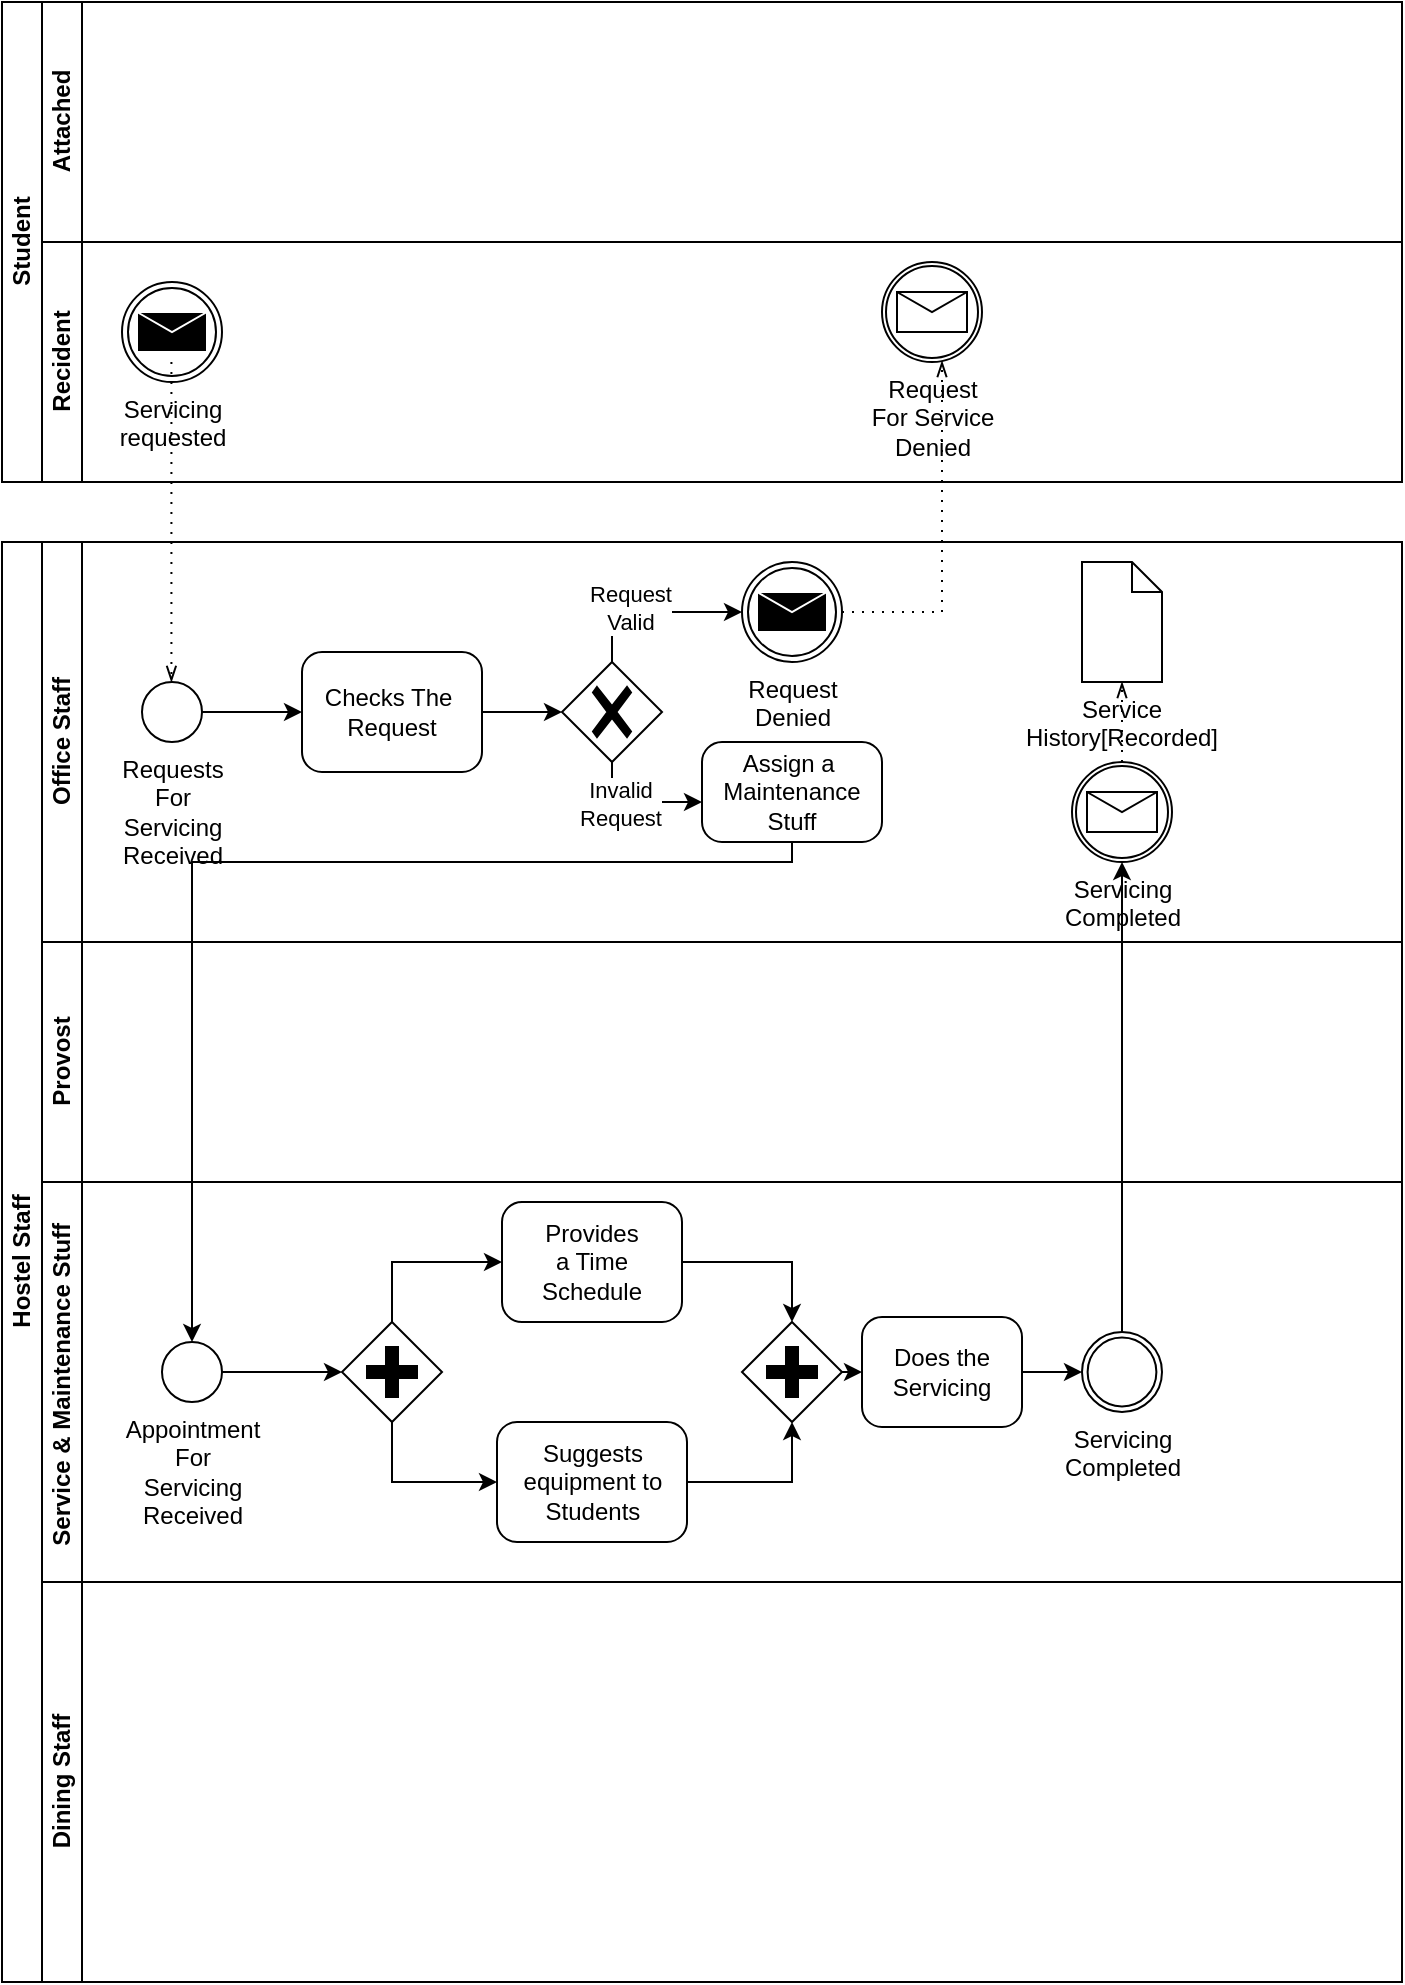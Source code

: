 <mxfile version="15.9.1" type="device" pages="6"><diagram id="bBqm2vxwFrupS8gWvM3l" name="Page-1"><mxGraphModel dx="1221" dy="644" grid="1" gridSize="10" guides="1" tooltips="1" connect="1" arrows="1" fold="1" page="1" pageScale="1" pageWidth="850" pageHeight="1100" math="0" shadow="0"><root><mxCell id="0"/><mxCell id="1" parent="0"/><mxCell id="Pkx_Eb6MouyeFStFC2fY-1" value="Student" style="swimlane;html=1;childLayout=stackLayout;resizeParent=1;resizeParentMax=0;horizontal=0;startSize=20;horizontalStack=0;" parent="1" vertex="1"><mxGeometry x="170" y="120" width="700" height="240" as="geometry"/></mxCell><mxCell id="Pkx_Eb6MouyeFStFC2fY-2" value="Attached" style="swimlane;html=1;startSize=20;horizontal=0;" parent="Pkx_Eb6MouyeFStFC2fY-1" vertex="1"><mxGeometry x="20" width="680" height="120" as="geometry"/></mxCell><mxCell id="Pkx_Eb6MouyeFStFC2fY-3" value="Recident" style="swimlane;html=1;startSize=20;horizontal=0;" parent="Pkx_Eb6MouyeFStFC2fY-1" vertex="1"><mxGeometry x="20" y="120" width="680" height="120" as="geometry"/></mxCell><mxCell id="Pkx_Eb6MouyeFStFC2fY-37" value="Request&lt;br&gt;For Service&lt;br&gt;Denied" style="points=[[0.145,0.145,0],[0.5,0,0],[0.855,0.145,0],[1,0.5,0],[0.855,0.855,0],[0.5,1,0],[0.145,0.855,0],[0,0.5,0]];shape=mxgraph.bpmn.event;html=1;verticalLabelPosition=bottom;labelBackgroundColor=#ffffff;verticalAlign=top;align=center;perimeter=ellipsePerimeter;outlineConnect=0;aspect=fixed;outline=catching;symbol=message;" parent="Pkx_Eb6MouyeFStFC2fY-3" vertex="1"><mxGeometry x="420" y="10" width="50" height="50" as="geometry"/></mxCell><mxCell id="Pkx_Eb6MouyeFStFC2fY-45" value="Servicing&lt;br&gt;requested" style="points=[[0.145,0.145,0],[0.5,0,0],[0.855,0.145,0],[1,0.5,0],[0.855,0.855,0],[0.5,1,0],[0.145,0.855,0],[0,0.5,0]];shape=mxgraph.bpmn.event;html=1;verticalLabelPosition=bottom;labelBackgroundColor=#ffffff;verticalAlign=top;align=center;perimeter=ellipsePerimeter;outlineConnect=0;aspect=fixed;outline=throwing;symbol=message;" parent="Pkx_Eb6MouyeFStFC2fY-3" vertex="1"><mxGeometry x="40" y="20" width="50" height="50" as="geometry"/></mxCell><mxCell id="Pkx_Eb6MouyeFStFC2fY-17" value="Hostel Staff" style="swimlane;html=1;childLayout=stackLayout;resizeParent=1;resizeParentMax=0;horizontal=0;startSize=20;horizontalStack=0;" parent="1" vertex="1"><mxGeometry x="170" y="390" width="700" height="720" as="geometry"/></mxCell><mxCell id="Pkx_Eb6MouyeFStFC2fY-18" value="Office Staff" style="swimlane;html=1;startSize=20;horizontal=0;" parent="Pkx_Eb6MouyeFStFC2fY-17" vertex="1"><mxGeometry x="20" width="680" height="200" as="geometry"/></mxCell><mxCell id="Pkx_Eb6MouyeFStFC2fY-24" style="edgeStyle=orthogonalEdgeStyle;rounded=0;orthogonalLoop=1;jettySize=auto;html=1;entryX=0;entryY=0.5;entryDx=0;entryDy=0;entryPerimeter=0;" parent="Pkx_Eb6MouyeFStFC2fY-18" source="Pkx_Eb6MouyeFStFC2fY-21" target="Pkx_Eb6MouyeFStFC2fY-23" edge="1"><mxGeometry relative="1" as="geometry"/></mxCell><mxCell id="Pkx_Eb6MouyeFStFC2fY-21" value="Requests&lt;br&gt;For&lt;br&gt;Servicing&lt;br&gt;Received" style="points=[[0.145,0.145,0],[0.5,0,0],[0.855,0.145,0],[1,0.5,0],[0.855,0.855,0],[0.5,1,0],[0.145,0.855,0],[0,0.5,0]];shape=mxgraph.bpmn.event;html=1;verticalLabelPosition=bottom;labelBackgroundColor=#ffffff;verticalAlign=top;align=center;perimeter=ellipsePerimeter;outlineConnect=0;aspect=fixed;outline=standard;symbol=general;" parent="Pkx_Eb6MouyeFStFC2fY-18" vertex="1"><mxGeometry x="50" y="70" width="30" height="30" as="geometry"/></mxCell><mxCell id="Pkx_Eb6MouyeFStFC2fY-22" value="" style="edgeStyle=elbowEdgeStyle;fontSize=12;html=1;endFill=0;startFill=0;endSize=6;startSize=6;dashed=1;dashPattern=1 4;endArrow=openThin;startArrow=none;rounded=0;entryX=0.5;entryY=0;entryDx=0;entryDy=0;entryPerimeter=0;" parent="Pkx_Eb6MouyeFStFC2fY-18" target="Pkx_Eb6MouyeFStFC2fY-21" edge="1"><mxGeometry width="160" relative="1" as="geometry"><mxPoint x="64.71" y="-90" as="sourcePoint"/><mxPoint x="64.71" y="40" as="targetPoint"/><Array as="points"><mxPoint x="64.71" y="-20"/></Array></mxGeometry></mxCell><mxCell id="Pkx_Eb6MouyeFStFC2fY-26" style="edgeStyle=orthogonalEdgeStyle;rounded=0;orthogonalLoop=1;jettySize=auto;html=1;exitX=1;exitY=0.5;exitDx=0;exitDy=0;exitPerimeter=0;entryX=0;entryY=0.5;entryDx=0;entryDy=0;entryPerimeter=0;" parent="Pkx_Eb6MouyeFStFC2fY-18" source="Pkx_Eb6MouyeFStFC2fY-23" target="Pkx_Eb6MouyeFStFC2fY-25" edge="1"><mxGeometry relative="1" as="geometry"/></mxCell><mxCell id="Pkx_Eb6MouyeFStFC2fY-23" value="Checks The &#10;Request" style="points=[[0.25,0,0],[0.5,0,0],[0.75,0,0],[1,0.25,0],[1,0.5,0],[1,0.75,0],[0.75,1,0],[0.5,1,0],[0.25,1,0],[0,0.75,0],[0,0.5,0],[0,0.25,0]];shape=mxgraph.bpmn.task;whiteSpace=wrap;rectStyle=rounded;size=10;taskMarker=abstract;" parent="Pkx_Eb6MouyeFStFC2fY-18" vertex="1"><mxGeometry x="130" y="55" width="90" height="60" as="geometry"/></mxCell><mxCell id="Pkx_Eb6MouyeFStFC2fY-32" style="edgeStyle=orthogonalEdgeStyle;rounded=0;orthogonalLoop=1;jettySize=auto;html=1;exitX=0.5;exitY=1;exitDx=0;exitDy=0;exitPerimeter=0;" parent="Pkx_Eb6MouyeFStFC2fY-18" source="Pkx_Eb6MouyeFStFC2fY-25" target="Pkx_Eb6MouyeFStFC2fY-31" edge="1"><mxGeometry relative="1" as="geometry"><Array as="points"><mxPoint x="285" y="130"/><mxPoint x="415" y="130"/></Array></mxGeometry></mxCell><mxCell id="-dhrnNz13h_b8kqXwxtd-2" value="Invalid&lt;br&gt;Request" style="edgeLabel;html=1;align=center;verticalAlign=middle;resizable=0;points=[];" vertex="1" connectable="0" parent="Pkx_Eb6MouyeFStFC2fY-32"><mxGeometry x="-0.261" y="-1" relative="1" as="geometry"><mxPoint as="offset"/></mxGeometry></mxCell><mxCell id="Pkx_Eb6MouyeFStFC2fY-33" style="edgeStyle=orthogonalEdgeStyle;rounded=0;orthogonalLoop=1;jettySize=auto;html=1;exitX=0.5;exitY=0;exitDx=0;exitDy=0;exitPerimeter=0;" parent="Pkx_Eb6MouyeFStFC2fY-18" source="Pkx_Eb6MouyeFStFC2fY-25" target="Pkx_Eb6MouyeFStFC2fY-27" edge="1"><mxGeometry relative="1" as="geometry"/></mxCell><mxCell id="-dhrnNz13h_b8kqXwxtd-1" value="Request&lt;br&gt;Valid" style="edgeLabel;html=1;align=center;verticalAlign=middle;resizable=0;points=[];" vertex="1" connectable="0" parent="Pkx_Eb6MouyeFStFC2fY-33"><mxGeometry x="-0.254" y="2" relative="1" as="geometry"><mxPoint as="offset"/></mxGeometry></mxCell><mxCell id="Pkx_Eb6MouyeFStFC2fY-25" value="" style="points=[[0.25,0.25,0],[0.5,0,0],[0.75,0.25,0],[1,0.5,0],[0.75,0.75,0],[0.5,1,0],[0.25,0.75,0],[0,0.5,0]];shape=mxgraph.bpmn.gateway2;html=1;verticalLabelPosition=bottom;labelBackgroundColor=#ffffff;verticalAlign=top;align=center;perimeter=rhombusPerimeter;outlineConnect=0;outline=none;symbol=none;gwType=exclusive;" parent="Pkx_Eb6MouyeFStFC2fY-18" vertex="1"><mxGeometry x="260" y="60" width="50" height="50" as="geometry"/></mxCell><mxCell id="Pkx_Eb6MouyeFStFC2fY-27" value="Request&lt;br&gt;Denied" style="points=[[0.145,0.145,0],[0.5,0,0],[0.855,0.145,0],[1,0.5,0],[0.855,0.855,0],[0.5,1,0],[0.145,0.855,0],[0,0.5,0]];shape=mxgraph.bpmn.event;html=1;verticalLabelPosition=bottom;labelBackgroundColor=#ffffff;verticalAlign=top;align=center;perimeter=ellipsePerimeter;outlineConnect=0;aspect=fixed;outline=throwing;symbol=message;" parent="Pkx_Eb6MouyeFStFC2fY-18" vertex="1"><mxGeometry x="350" y="10" width="50" height="50" as="geometry"/></mxCell><mxCell id="Pkx_Eb6MouyeFStFC2fY-31" value="Assign a &#10;Maintenance&#10;Stuff" style="points=[[0.25,0,0],[0.5,0,0],[0.75,0,0],[1,0.25,0],[1,0.5,0],[1,0.75,0],[0.75,1,0],[0.5,1,0],[0.25,1,0],[0,0.75,0],[0,0.5,0],[0,0.25,0]];shape=mxgraph.bpmn.task;whiteSpace=wrap;rectStyle=rounded;size=10;taskMarker=abstract;" parent="Pkx_Eb6MouyeFStFC2fY-18" vertex="1"><mxGeometry x="330" y="100" width="90" height="50" as="geometry"/></mxCell><mxCell id="Pkx_Eb6MouyeFStFC2fY-62" value="Servicing&lt;br&gt;Completed" style="points=[[0.145,0.145,0],[0.5,0,0],[0.855,0.145,0],[1,0.5,0],[0.855,0.855,0],[0.5,1,0],[0.145,0.855,0],[0,0.5,0]];shape=mxgraph.bpmn.event;html=1;verticalLabelPosition=bottom;labelBackgroundColor=#ffffff;verticalAlign=top;align=center;perimeter=ellipsePerimeter;outlineConnect=0;aspect=fixed;outline=catching;symbol=message;" parent="Pkx_Eb6MouyeFStFC2fY-18" vertex="1"><mxGeometry x="515" y="110" width="50" height="50" as="geometry"/></mxCell><mxCell id="Pkx_Eb6MouyeFStFC2fY-65" value="Service&lt;br&gt;History[Recorded]" style="shape=mxgraph.bpmn.data;labelPosition=center;verticalLabelPosition=bottom;align=center;verticalAlign=top;whiteSpace=wrap;size=15;html=1;" parent="Pkx_Eb6MouyeFStFC2fY-18" vertex="1"><mxGeometry x="520" y="10" width="40" height="60" as="geometry"/></mxCell><mxCell id="Pkx_Eb6MouyeFStFC2fY-67" value="" style="edgeStyle=elbowEdgeStyle;fontSize=12;html=1;endFill=0;startFill=0;endSize=6;startSize=6;dashed=1;dashPattern=1 4;endArrow=openThin;startArrow=none;rounded=0;exitX=0.5;exitY=0;exitDx=0;exitDy=0;exitPerimeter=0;entryX=0.5;entryY=1;entryDx=0;entryDy=0;entryPerimeter=0;" parent="Pkx_Eb6MouyeFStFC2fY-18" source="Pkx_Eb6MouyeFStFC2fY-62" target="Pkx_Eb6MouyeFStFC2fY-65" edge="1"><mxGeometry width="160" relative="1" as="geometry"><mxPoint x="530" y="100" as="sourcePoint"/><mxPoint x="580" y="90" as="targetPoint"/></mxGeometry></mxCell><mxCell id="Pkx_Eb6MouyeFStFC2fY-19" value="Provost" style="swimlane;html=1;startSize=20;horizontal=0;" parent="Pkx_Eb6MouyeFStFC2fY-17" vertex="1"><mxGeometry x="20" y="200" width="680" height="120" as="geometry"/></mxCell><mxCell id="Pkx_Eb6MouyeFStFC2fY-20" value="Service &amp;amp; Maintenance Stuff&amp;nbsp;" style="swimlane;html=1;startSize=20;horizontal=0;" parent="Pkx_Eb6MouyeFStFC2fY-17" vertex="1"><mxGeometry x="20" y="320" width="680" height="200" as="geometry"/></mxCell><mxCell id="Pkx_Eb6MouyeFStFC2fY-47" style="edgeStyle=orthogonalEdgeStyle;rounded=0;orthogonalLoop=1;jettySize=auto;html=1;entryX=0;entryY=0.5;entryDx=0;entryDy=0;entryPerimeter=0;" parent="Pkx_Eb6MouyeFStFC2fY-20" source="Pkx_Eb6MouyeFStFC2fY-39" target="Pkx_Eb6MouyeFStFC2fY-46" edge="1"><mxGeometry relative="1" as="geometry"/></mxCell><mxCell id="Pkx_Eb6MouyeFStFC2fY-39" value="Appointment&lt;br&gt;For&lt;br&gt;Servicing&lt;br&gt;Received" style="points=[[0.145,0.145,0],[0.5,0,0],[0.855,0.145,0],[1,0.5,0],[0.855,0.855,0],[0.5,1,0],[0.145,0.855,0],[0,0.5,0]];shape=mxgraph.bpmn.event;html=1;verticalLabelPosition=bottom;labelBackgroundColor=#ffffff;verticalAlign=top;align=center;perimeter=ellipsePerimeter;outlineConnect=0;aspect=fixed;outline=standard;symbol=general;" parent="Pkx_Eb6MouyeFStFC2fY-20" vertex="1"><mxGeometry x="60" y="80" width="30" height="30" as="geometry"/></mxCell><mxCell id="Pkx_Eb6MouyeFStFC2fY-49" style="edgeStyle=orthogonalEdgeStyle;rounded=0;orthogonalLoop=1;jettySize=auto;html=1;exitX=0.5;exitY=0;exitDx=0;exitDy=0;exitPerimeter=0;" parent="Pkx_Eb6MouyeFStFC2fY-20" source="Pkx_Eb6MouyeFStFC2fY-46" target="Pkx_Eb6MouyeFStFC2fY-48" edge="1"><mxGeometry relative="1" as="geometry"/></mxCell><mxCell id="Pkx_Eb6MouyeFStFC2fY-51" style="edgeStyle=orthogonalEdgeStyle;rounded=0;orthogonalLoop=1;jettySize=auto;html=1;exitX=0.5;exitY=1;exitDx=0;exitDy=0;exitPerimeter=0;" parent="Pkx_Eb6MouyeFStFC2fY-20" source="Pkx_Eb6MouyeFStFC2fY-46" target="Pkx_Eb6MouyeFStFC2fY-50" edge="1"><mxGeometry relative="1" as="geometry"/></mxCell><mxCell id="Pkx_Eb6MouyeFStFC2fY-46" value="" style="points=[[0.25,0.25,0],[0.5,0,0],[0.75,0.25,0],[1,0.5,0],[0.75,0.75,0],[0.5,1,0],[0.25,0.75,0],[0,0.5,0]];shape=mxgraph.bpmn.gateway2;html=1;verticalLabelPosition=bottom;labelBackgroundColor=#ffffff;verticalAlign=top;align=center;perimeter=rhombusPerimeter;outlineConnect=0;outline=none;symbol=none;gwType=parallel;" parent="Pkx_Eb6MouyeFStFC2fY-20" vertex="1"><mxGeometry x="150" y="70" width="50" height="50" as="geometry"/></mxCell><mxCell id="Pkx_Eb6MouyeFStFC2fY-48" value="Provides&#10;a Time&#10;Schedule" style="points=[[0.25,0,0],[0.5,0,0],[0.75,0,0],[1,0.25,0],[1,0.5,0],[1,0.75,0],[0.75,1,0],[0.5,1,0],[0.25,1,0],[0,0.75,0],[0,0.5,0],[0,0.25,0]];shape=mxgraph.bpmn.task;whiteSpace=wrap;rectStyle=rounded;size=10;taskMarker=abstract;" parent="Pkx_Eb6MouyeFStFC2fY-20" vertex="1"><mxGeometry x="230" y="10" width="90" height="60" as="geometry"/></mxCell><mxCell id="Pkx_Eb6MouyeFStFC2fY-50" value="Suggests&#10;equipment to&#10;Students" style="points=[[0.25,0,0],[0.5,0,0],[0.75,0,0],[1,0.25,0],[1,0.5,0],[1,0.75,0],[0.75,1,0],[0.5,1,0],[0.25,1,0],[0,0.75,0],[0,0.5,0],[0,0.25,0]];shape=mxgraph.bpmn.task;whiteSpace=wrap;rectStyle=rounded;size=10;taskMarker=abstract;" parent="Pkx_Eb6MouyeFStFC2fY-20" vertex="1"><mxGeometry x="227.5" y="120" width="95" height="60" as="geometry"/></mxCell><mxCell id="Pkx_Eb6MouyeFStFC2fY-59" style="edgeStyle=orthogonalEdgeStyle;rounded=0;orthogonalLoop=1;jettySize=auto;html=1;exitX=1;exitY=0.5;exitDx=0;exitDy=0;exitPerimeter=0;entryX=0;entryY=0.5;entryDx=0;entryDy=0;entryPerimeter=0;" parent="Pkx_Eb6MouyeFStFC2fY-20" source="Pkx_Eb6MouyeFStFC2fY-52" target="Pkx_Eb6MouyeFStFC2fY-58" edge="1"><mxGeometry relative="1" as="geometry"/></mxCell><mxCell id="Pkx_Eb6MouyeFStFC2fY-52" value="" style="points=[[0.25,0.25,0],[0.5,0,0],[0.75,0.25,0],[1,0.5,0],[0.75,0.75,0],[0.5,1,0],[0.25,0.75,0],[0,0.5,0]];shape=mxgraph.bpmn.gateway2;html=1;verticalLabelPosition=bottom;labelBackgroundColor=#ffffff;verticalAlign=top;align=center;perimeter=rhombusPerimeter;outlineConnect=0;outline=none;symbol=none;gwType=parallel;" parent="Pkx_Eb6MouyeFStFC2fY-20" vertex="1"><mxGeometry x="350" y="70" width="50" height="50" as="geometry"/></mxCell><mxCell id="Pkx_Eb6MouyeFStFC2fY-56" style="edgeStyle=orthogonalEdgeStyle;rounded=0;orthogonalLoop=1;jettySize=auto;html=1;exitX=1;exitY=0.5;exitDx=0;exitDy=0;exitPerimeter=0;entryX=0.5;entryY=1;entryDx=0;entryDy=0;entryPerimeter=0;" parent="Pkx_Eb6MouyeFStFC2fY-20" source="Pkx_Eb6MouyeFStFC2fY-50" target="Pkx_Eb6MouyeFStFC2fY-52" edge="1"><mxGeometry relative="1" as="geometry"><mxPoint x="380" y="149.857" as="targetPoint"/></mxGeometry></mxCell><mxCell id="Pkx_Eb6MouyeFStFC2fY-57" style="edgeStyle=orthogonalEdgeStyle;rounded=0;orthogonalLoop=1;jettySize=auto;html=1;entryX=0.5;entryY=0;entryDx=0;entryDy=0;entryPerimeter=0;" parent="Pkx_Eb6MouyeFStFC2fY-20" source="Pkx_Eb6MouyeFStFC2fY-48" target="Pkx_Eb6MouyeFStFC2fY-52" edge="1"><mxGeometry relative="1" as="geometry"><mxPoint x="380" y="40" as="targetPoint"/></mxGeometry></mxCell><mxCell id="Pkx_Eb6MouyeFStFC2fY-61" style="edgeStyle=orthogonalEdgeStyle;rounded=0;orthogonalLoop=1;jettySize=auto;html=1;" parent="Pkx_Eb6MouyeFStFC2fY-20" source="Pkx_Eb6MouyeFStFC2fY-58" target="Pkx_Eb6MouyeFStFC2fY-60" edge="1"><mxGeometry relative="1" as="geometry"/></mxCell><mxCell id="Pkx_Eb6MouyeFStFC2fY-58" value="Does the Servicing" style="points=[[0.25,0,0],[0.5,0,0],[0.75,0,0],[1,0.25,0],[1,0.5,0],[1,0.75,0],[0.75,1,0],[0.5,1,0],[0.25,1,0],[0,0.75,0],[0,0.5,0],[0,0.25,0]];shape=mxgraph.bpmn.task;whiteSpace=wrap;rectStyle=rounded;size=10;taskMarker=abstract;" parent="Pkx_Eb6MouyeFStFC2fY-20" vertex="1"><mxGeometry x="410" y="67.5" width="80" height="55" as="geometry"/></mxCell><mxCell id="Pkx_Eb6MouyeFStFC2fY-60" value="Servicing&lt;br&gt;Completed" style="points=[[0.145,0.145,0],[0.5,0,0],[0.855,0.145,0],[1,0.5,0],[0.855,0.855,0],[0.5,1,0],[0.145,0.855,0],[0,0.5,0]];shape=mxgraph.bpmn.event;html=1;verticalLabelPosition=bottom;labelBackgroundColor=#ffffff;verticalAlign=top;align=center;perimeter=ellipsePerimeter;outlineConnect=0;aspect=fixed;outline=throwing;symbol=general;" parent="Pkx_Eb6MouyeFStFC2fY-20" vertex="1"><mxGeometry x="520" y="75" width="40" height="40" as="geometry"/></mxCell><mxCell id="IOvdeOMnx-AIiOpfTRAa-1" value="Dining Staff" style="swimlane;html=1;startSize=20;horizontal=0;" parent="Pkx_Eb6MouyeFStFC2fY-17" vertex="1"><mxGeometry x="20" y="520" width="680" height="200" as="geometry"/></mxCell><mxCell id="Pkx_Eb6MouyeFStFC2fY-44" style="edgeStyle=orthogonalEdgeStyle;rounded=0;orthogonalLoop=1;jettySize=auto;html=1;" parent="Pkx_Eb6MouyeFStFC2fY-17" source="Pkx_Eb6MouyeFStFC2fY-31" target="Pkx_Eb6MouyeFStFC2fY-39" edge="1"><mxGeometry relative="1" as="geometry"><Array as="points"><mxPoint x="95" y="160"/></Array></mxGeometry></mxCell><mxCell id="Pkx_Eb6MouyeFStFC2fY-64" style="edgeStyle=orthogonalEdgeStyle;rounded=0;orthogonalLoop=1;jettySize=auto;html=1;exitX=0.5;exitY=0;exitDx=0;exitDy=0;exitPerimeter=0;entryX=0.5;entryY=1;entryDx=0;entryDy=0;entryPerimeter=0;" parent="Pkx_Eb6MouyeFStFC2fY-17" source="Pkx_Eb6MouyeFStFC2fY-60" target="Pkx_Eb6MouyeFStFC2fY-62" edge="1"><mxGeometry relative="1" as="geometry"/></mxCell><mxCell id="Pkx_Eb6MouyeFStFC2fY-36" value="" style="edgeStyle=elbowEdgeStyle;fontSize=12;html=1;endFill=0;startFill=0;endSize=6;startSize=6;dashed=1;dashPattern=1 4;endArrow=openThin;startArrow=none;rounded=0;" parent="1" source="Pkx_Eb6MouyeFStFC2fY-27" target="Pkx_Eb6MouyeFStFC2fY-37" edge="1"><mxGeometry width="160" relative="1" as="geometry"><mxPoint x="570" y="320" as="sourcePoint"/><mxPoint x="640" y="330" as="targetPoint"/><Array as="points"><mxPoint x="640" y="300"/><mxPoint x="640" y="290"/><mxPoint x="640" y="330"/></Array></mxGeometry></mxCell></root></mxGraphModel></diagram><diagram id="EQcUOsseYyRn0H3fkjDu" name="Page-2"><mxGraphModel dx="1038" dy="547" grid="1" gridSize="10" guides="1" tooltips="1" connect="1" arrows="1" fold="1" page="1" pageScale="1" pageWidth="850" pageHeight="1100" math="0" shadow="0"><root><mxCell id="SyeLccP1cxaGpnaqxyKv-0"/><mxCell id="SyeLccP1cxaGpnaqxyKv-1" parent="SyeLccP1cxaGpnaqxyKv-0"/><mxCell id="SyeLccP1cxaGpnaqxyKv-2" value="Student" style="swimlane;html=1;childLayout=stackLayout;resizeParent=1;resizeParentMax=0;horizontal=0;startSize=20;horizontalStack=0;" parent="SyeLccP1cxaGpnaqxyKv-1" vertex="1"><mxGeometry x="170" y="120" width="700" height="240" as="geometry"/></mxCell><mxCell id="SyeLccP1cxaGpnaqxyKv-3" value="Attached" style="swimlane;html=1;startSize=20;horizontal=0;" parent="SyeLccP1cxaGpnaqxyKv-2" vertex="1"><mxGeometry x="20" width="680" height="120" as="geometry"/></mxCell><mxCell id="SyeLccP1cxaGpnaqxyKv-4" value="Recident" style="swimlane;html=1;startSize=20;horizontal=0;" parent="SyeLccP1cxaGpnaqxyKv-2" vertex="1"><mxGeometry x="20" y="120" width="680" height="120" as="geometry"/></mxCell><mxCell id="PmkMaNu20FZ0eeOnlpWM-53" value="Todays&lt;br&gt;Meal&lt;br&gt;Notified" style="points=[[0.145,0.145,0],[0.5,0,0],[0.855,0.145,0],[1,0.5,0],[0.855,0.855,0],[0.5,1,0],[0.145,0.855,0],[0,0.5,0]];shape=mxgraph.bpmn.event;html=1;verticalLabelPosition=bottom;labelBackgroundColor=#ffffff;verticalAlign=top;align=center;perimeter=ellipsePerimeter;outlineConnect=0;aspect=fixed;outline=catching;symbol=message;" parent="SyeLccP1cxaGpnaqxyKv-4" vertex="1"><mxGeometry x="610.5" y="50" width="50" height="50" as="geometry"/></mxCell><mxCell id="SyeLccP1cxaGpnaqxyKv-7" value="Hostel Staff" style="swimlane;html=1;childLayout=stackLayout;resizeParent=1;resizeParentMax=0;horizontal=0;startSize=20;horizontalStack=0;" parent="SyeLccP1cxaGpnaqxyKv-1" vertex="1"><mxGeometry x="170" y="390" width="700" height="940" as="geometry"/></mxCell><mxCell id="SyeLccP1cxaGpnaqxyKv-8" value="Office Staff" style="swimlane;html=1;startSize=20;horizontal=0;" parent="SyeLccP1cxaGpnaqxyKv-7" vertex="1"><mxGeometry x="20" width="680" height="200" as="geometry"/></mxCell><mxCell id="SyeLccP1cxaGpnaqxyKv-22" value="Provost" style="swimlane;html=1;startSize=20;horizontal=0;" parent="SyeLccP1cxaGpnaqxyKv-7" vertex="1"><mxGeometry x="20" y="200" width="680" height="170" as="geometry"/></mxCell><mxCell id="6Xt10stuIyTrMljsCPiV-7" style="edgeStyle=orthogonalEdgeStyle;rounded=0;orthogonalLoop=1;jettySize=auto;html=1;exitX=1;exitY=0.5;exitDx=0;exitDy=0;exitPerimeter=0;entryX=0;entryY=0.5;entryDx=0;entryDy=0;entryPerimeter=0;" parent="SyeLccP1cxaGpnaqxyKv-22" source="6Xt10stuIyTrMljsCPiV-0" target="6Xt10stuIyTrMljsCPiV-5" edge="1"><mxGeometry relative="1" as="geometry"/></mxCell><mxCell id="6Xt10stuIyTrMljsCPiV-0" value="Dining Manager&lt;br&gt;Asked For Fund" style="points=[[0.145,0.145,0],[0.5,0,0],[0.855,0.145,0],[1,0.5,0],[0.855,0.855,0],[0.5,1,0],[0.145,0.855,0],[0,0.5,0]];shape=mxgraph.bpmn.event;html=1;verticalLabelPosition=bottom;labelBackgroundColor=#ffffff;verticalAlign=top;align=center;perimeter=ellipsePerimeter;outlineConnect=0;aspect=fixed;outline=catching;symbol=message;" parent="SyeLccP1cxaGpnaqxyKv-22" vertex="1"><mxGeometry x="65" y="45" width="40" height="40" as="geometry"/></mxCell><mxCell id="PmkMaNu20FZ0eeOnlpWM-1" style="edgeStyle=orthogonalEdgeStyle;rounded=0;orthogonalLoop=1;jettySize=auto;html=1;exitX=1;exitY=0.5;exitDx=0;exitDy=0;exitPerimeter=0;entryX=0;entryY=0.5;entryDx=0;entryDy=0;entryPerimeter=0;" parent="SyeLccP1cxaGpnaqxyKv-22" source="6Xt10stuIyTrMljsCPiV-5" target="PmkMaNu20FZ0eeOnlpWM-0" edge="1"><mxGeometry relative="1" as="geometry"/></mxCell><mxCell id="6Xt10stuIyTrMljsCPiV-5" value="Considers&#10;the&#10;request" style="points=[[0.25,0,0],[0.5,0,0],[0.75,0,0],[1,0.25,0],[1,0.5,0],[1,0.75,0],[0.75,1,0],[0.5,1,0],[0.25,1,0],[0,0.75,0],[0,0.5,0],[0,0.25,0]];shape=mxgraph.bpmn.task;whiteSpace=wrap;rectStyle=rounded;size=10;taskMarker=abstract;" parent="SyeLccP1cxaGpnaqxyKv-22" vertex="1"><mxGeometry x="135" y="35" width="100" height="60" as="geometry"/></mxCell><mxCell id="PmkMaNu20FZ0eeOnlpWM-7" style="edgeStyle=orthogonalEdgeStyle;rounded=0;orthogonalLoop=1;jettySize=auto;html=1;entryX=0.5;entryY=0;entryDx=0;entryDy=0;entryPerimeter=0;" parent="SyeLccP1cxaGpnaqxyKv-22" source="6Xt10stuIyTrMljsCPiV-10" target="PmkMaNu20FZ0eeOnlpWM-6" edge="1"><mxGeometry relative="1" as="geometry"/></mxCell><mxCell id="6Xt10stuIyTrMljsCPiV-10" value="Issues&#10;The&#10;check" style="points=[[0.25,0,0],[0.5,0,0],[0.75,0,0],[1,0.25,0],[1,0.5,0],[1,0.75,0],[0.75,1,0],[0.5,1,0],[0.25,1,0],[0,0.75,0],[0,0.5,0],[0,0.25,0]];shape=mxgraph.bpmn.task;whiteSpace=wrap;rectStyle=rounded;size=10;taskMarker=abstract;" parent="SyeLccP1cxaGpnaqxyKv-22" vertex="1"><mxGeometry x="340" width="70" height="50" as="geometry"/></mxCell><mxCell id="PmkMaNu20FZ0eeOnlpWM-3" style="edgeStyle=orthogonalEdgeStyle;rounded=0;orthogonalLoop=1;jettySize=auto;html=1;exitX=0.5;exitY=0;exitDx=0;exitDy=0;exitPerimeter=0;entryX=0;entryY=0.5;entryDx=0;entryDy=0;entryPerimeter=0;" parent="SyeLccP1cxaGpnaqxyKv-22" source="PmkMaNu20FZ0eeOnlpWM-0" target="6Xt10stuIyTrMljsCPiV-10" edge="1"><mxGeometry relative="1" as="geometry"/></mxCell><mxCell id="PmkMaNu20FZ0eeOnlpWM-5" style="edgeStyle=orthogonalEdgeStyle;rounded=0;orthogonalLoop=1;jettySize=auto;html=1;exitX=0.5;exitY=1;exitDx=0;exitDy=0;exitPerimeter=0;" parent="SyeLccP1cxaGpnaqxyKv-22" source="PmkMaNu20FZ0eeOnlpWM-0" target="PmkMaNu20FZ0eeOnlpWM-4" edge="1"><mxGeometry relative="1" as="geometry"/></mxCell><mxCell id="PmkMaNu20FZ0eeOnlpWM-0" value="" style="points=[[0.25,0.25,0],[0.5,0,0],[0.75,0.25,0],[1,0.5,0],[0.75,0.75,0],[0.5,1,0],[0.25,0.75,0],[0,0.5,0]];shape=mxgraph.bpmn.gateway2;html=1;verticalLabelPosition=bottom;labelBackgroundColor=#ffffff;verticalAlign=top;align=center;perimeter=rhombusPerimeter;outlineConnect=0;outline=none;symbol=none;gwType=parallel;" parent="SyeLccP1cxaGpnaqxyKv-22" vertex="1"><mxGeometry x="260" y="45" width="40" height="40" as="geometry"/></mxCell><mxCell id="PmkMaNu20FZ0eeOnlpWM-9" style="edgeStyle=orthogonalEdgeStyle;rounded=0;orthogonalLoop=1;jettySize=auto;html=1;entryX=0.5;entryY=1;entryDx=0;entryDy=0;entryPerimeter=0;" parent="SyeLccP1cxaGpnaqxyKv-22" source="PmkMaNu20FZ0eeOnlpWM-4" target="PmkMaNu20FZ0eeOnlpWM-6" edge="1"><mxGeometry relative="1" as="geometry"/></mxCell><mxCell id="PmkMaNu20FZ0eeOnlpWM-4" value="Forward To&#10;Office" style="points=[[0.25,0,0],[0.5,0,0],[0.75,0,0],[1,0.25,0],[1,0.5,0],[1,0.75,0],[0.75,1,0],[0.5,1,0],[0.25,1,0],[0,0.75,0],[0,0.5,0],[0,0.25,0]];shape=mxgraph.bpmn.task;whiteSpace=wrap;rectStyle=rounded;size=10;taskMarker=abstract;" parent="SyeLccP1cxaGpnaqxyKv-22" vertex="1"><mxGeometry x="340" y="80" width="70" height="50" as="geometry"/></mxCell><mxCell id="PmkMaNu20FZ0eeOnlpWM-19" style="edgeStyle=orthogonalEdgeStyle;rounded=0;orthogonalLoop=1;jettySize=auto;html=1;entryX=0;entryY=0.5;entryDx=0;entryDy=0;entryPerimeter=0;" parent="SyeLccP1cxaGpnaqxyKv-22" source="PmkMaNu20FZ0eeOnlpWM-6" target="PmkMaNu20FZ0eeOnlpWM-16" edge="1"><mxGeometry relative="1" as="geometry"/></mxCell><mxCell id="PmkMaNu20FZ0eeOnlpWM-6" value="" style="points=[[0.25,0.25,0],[0.5,0,0],[0.75,0.25,0],[1,0.5,0],[0.75,0.75,0],[0.5,1,0],[0.25,0.75,0],[0,0.5,0]];shape=mxgraph.bpmn.gateway2;html=1;verticalLabelPosition=bottom;labelBackgroundColor=#ffffff;verticalAlign=top;align=center;perimeter=rhombusPerimeter;outlineConnect=0;outline=none;symbol=none;gwType=parallel;" parent="SyeLccP1cxaGpnaqxyKv-22" vertex="1"><mxGeometry x="430" y="45" width="40" height="35" as="geometry"/></mxCell><mxCell id="PmkMaNu20FZ0eeOnlpWM-13" value="Saved&lt;br&gt;In DBMS" style="shape=datastore;whiteSpace=wrap;html=1;labelPosition=center;verticalLabelPosition=bottom;align=center;verticalAlign=top;" parent="SyeLccP1cxaGpnaqxyKv-22" vertex="1"><mxGeometry x="570" y="5" width="50" height="30" as="geometry"/></mxCell><mxCell id="PmkMaNu20FZ0eeOnlpWM-14" value="" style="edgeStyle=elbowEdgeStyle;fontSize=12;html=1;endFill=0;startFill=0;endSize=6;startSize=6;dashed=1;dashPattern=1 4;endArrow=openThin;startArrow=none;rounded=0;" parent="SyeLccP1cxaGpnaqxyKv-22" edge="1"><mxGeometry width="160" relative="1" as="geometry"><mxPoint x="540" y="40" as="sourcePoint"/><mxPoint x="570" y="19.71" as="targetPoint"/><Array as="points"><mxPoint x="540" y="30"/></Array></mxGeometry></mxCell><mxCell id="PmkMaNu20FZ0eeOnlpWM-16" value="" style="points=[[0.145,0.145,0],[0.5,0,0],[0.855,0.145,0],[1,0.5,0],[0.855,0.855,0],[0.5,1,0],[0.145,0.855,0],[0,0.5,0]];shape=mxgraph.bpmn.event;html=1;verticalLabelPosition=bottom;labelBackgroundColor=#ffffff;verticalAlign=top;align=center;perimeter=ellipsePerimeter;outlineConnect=0;aspect=fixed;outline=throwing;symbol=message;" parent="SyeLccP1cxaGpnaqxyKv-22" vertex="1"><mxGeometry x="520" y="42.5" width="40" height="40" as="geometry"/></mxCell><mxCell id="SyeLccP1cxaGpnaqxyKv-23" value="Service &amp;amp; Maintenance Stuff&amp;nbsp;" style="swimlane;html=1;startSize=20;horizontal=0;" parent="SyeLccP1cxaGpnaqxyKv-7" vertex="1"><mxGeometry x="20" y="370" width="680" height="200" as="geometry"/></mxCell><mxCell id="PmkMaNu20FZ0eeOnlpWM-22" style="edgeStyle=orthogonalEdgeStyle;rounded=0;orthogonalLoop=1;jettySize=auto;html=1;" parent="SyeLccP1cxaGpnaqxyKv-7" source="PmkMaNu20FZ0eeOnlpWM-16" target="PmkMaNu20FZ0eeOnlpWM-20" edge="1"><mxGeometry relative="1" as="geometry"><mxPoint x="120" y="350" as="targetPoint"/><Array as="points"><mxPoint x="560" y="350"/><mxPoint x="100" y="350"/></Array></mxGeometry></mxCell><mxCell id="PmkMaNu20FZ0eeOnlpWM-31" style="edgeStyle=orthogonalEdgeStyle;rounded=0;orthogonalLoop=1;jettySize=auto;html=1;" parent="SyeLccP1cxaGpnaqxyKv-7" source="PmkMaNu20FZ0eeOnlpWM-28" target="6Xt10stuIyTrMljsCPiV-0" edge="1"><mxGeometry relative="1" as="geometry"><mxPoint x="170" y="410" as="targetPoint"/><Array as="points"><mxPoint x="565" y="590"/><mxPoint x="105" y="590"/></Array></mxGeometry></mxCell><mxCell id="SyeLccP1cxaGpnaqxyKv-38" value="Dining Manager" style="swimlane;html=1;startSize=20;horizontal=0;" parent="SyeLccP1cxaGpnaqxyKv-7" vertex="1"><mxGeometry x="20" y="570" width="680" height="370" as="geometry"/></mxCell><mxCell id="SyeLccP1cxaGpnaqxyKv-46" style="edgeStyle=orthogonalEdgeStyle;rounded=0;orthogonalLoop=1;jettySize=auto;html=1;exitX=1;exitY=0.5;exitDx=0;exitDy=0;exitPerimeter=0;entryX=0;entryY=0.5;entryDx=0;entryDy=0;entryPerimeter=0;" parent="SyeLccP1cxaGpnaqxyKv-38" source="SyeLccP1cxaGpnaqxyKv-43" target="SyeLccP1cxaGpnaqxyKv-45" edge="1"><mxGeometry relative="1" as="geometry"/></mxCell><mxCell id="SyeLccP1cxaGpnaqxyKv-43" value="Checks&#10;The Stock" style="points=[[0.25,0,0],[0.5,0,0],[0.75,0,0],[1,0.25,0],[1,0.5,0],[1,0.75,0],[0.75,1,0],[0.5,1,0],[0.25,1,0],[0,0.75,0],[0,0.5,0],[0,0.25,0]];shape=mxgraph.bpmn.task;whiteSpace=wrap;rectStyle=rounded;size=10;taskMarker=abstract;" parent="SyeLccP1cxaGpnaqxyKv-38" vertex="1"><mxGeometry x="135" y="90" width="100" height="50" as="geometry"/></mxCell><mxCell id="PmkMaNu20FZ0eeOnlpWM-11" style="edgeStyle=orthogonalEdgeStyle;rounded=0;orthogonalLoop=1;jettySize=auto;html=1;exitX=0.5;exitY=0;exitDx=0;exitDy=0;exitPerimeter=0;entryX=0;entryY=0.5;entryDx=0;entryDy=0;entryPerimeter=0;" parent="SyeLccP1cxaGpnaqxyKv-38" source="SyeLccP1cxaGpnaqxyKv-45" target="SyeLccP1cxaGpnaqxyKv-47" edge="1"><mxGeometry relative="1" as="geometry"/></mxCell><mxCell id="PmkMaNu20FZ0eeOnlpWM-23" value="Not Enough" style="edgeLabel;html=1;align=center;verticalAlign=middle;resizable=0;points=[];" parent="PmkMaNu20FZ0eeOnlpWM-11" vertex="1" connectable="0"><mxGeometry x="0.126" y="1" relative="1" as="geometry"><mxPoint as="offset"/></mxGeometry></mxCell><mxCell id="PmkMaNu20FZ0eeOnlpWM-38" style="edgeStyle=orthogonalEdgeStyle;rounded=0;orthogonalLoop=1;jettySize=auto;html=1;exitX=0.5;exitY=1;exitDx=0;exitDy=0;exitPerimeter=0;entryX=0.5;entryY=1;entryDx=0;entryDy=0;entryPerimeter=0;" parent="SyeLccP1cxaGpnaqxyKv-38" source="SyeLccP1cxaGpnaqxyKv-45" target="PmkMaNu20FZ0eeOnlpWM-34" edge="1"><mxGeometry relative="1" as="geometry"/></mxCell><mxCell id="crgDejhwZJnIXWdlhpIu-0" value="Have Enough&lt;br&gt;Stock" style="edgeLabel;html=1;align=center;verticalAlign=middle;resizable=0;points=[];" vertex="1" connectable="0" parent="PmkMaNu20FZ0eeOnlpWM-38"><mxGeometry x="-0.558" y="-2" relative="1" as="geometry"><mxPoint as="offset"/></mxGeometry></mxCell><mxCell id="SyeLccP1cxaGpnaqxyKv-45" value="" style="points=[[0.25,0.25,0],[0.5,0,0],[0.75,0.25,0],[1,0.5,0],[0.75,0.75,0],[0.5,1,0],[0.25,0.75,0],[0,0.5,0]];shape=mxgraph.bpmn.gateway2;html=1;verticalLabelPosition=bottom;labelBackgroundColor=#ffffff;verticalAlign=top;align=center;perimeter=rhombusPerimeter;outlineConnect=0;outline=none;symbol=none;gwType=exclusive;" parent="SyeLccP1cxaGpnaqxyKv-38" vertex="1"><mxGeometry x="270" y="95" width="40" height="40" as="geometry"/></mxCell><mxCell id="PmkMaNu20FZ0eeOnlpWM-25" style="edgeStyle=orthogonalEdgeStyle;rounded=0;orthogonalLoop=1;jettySize=auto;html=1;" parent="SyeLccP1cxaGpnaqxyKv-38" source="SyeLccP1cxaGpnaqxyKv-47" target="PmkMaNu20FZ0eeOnlpWM-24" edge="1"><mxGeometry relative="1" as="geometry"/></mxCell><mxCell id="SyeLccP1cxaGpnaqxyKv-47" value="Checks&#10;the fund" style="points=[[0.25,0,0],[0.5,0,0],[0.75,0,0],[1,0.25,0],[1,0.5,0],[1,0.75,0],[0.75,1,0],[0.5,1,0],[0.25,1,0],[0,0.75,0],[0,0.5,0],[0,0.25,0]];shape=mxgraph.bpmn.task;whiteSpace=wrap;rectStyle=rounded;size=10;taskMarker=abstract;" parent="SyeLccP1cxaGpnaqxyKv-38" vertex="1"><mxGeometry x="330" y="52.5" width="80" height="40" as="geometry"/></mxCell><mxCell id="PmkMaNu20FZ0eeOnlpWM-21" style="edgeStyle=orthogonalEdgeStyle;rounded=0;orthogonalLoop=1;jettySize=auto;html=1;entryX=0;entryY=0.5;entryDx=0;entryDy=0;entryPerimeter=0;" parent="SyeLccP1cxaGpnaqxyKv-38" source="PmkMaNu20FZ0eeOnlpWM-20" target="SyeLccP1cxaGpnaqxyKv-43" edge="1"><mxGeometry relative="1" as="geometry"/></mxCell><mxCell id="PmkMaNu20FZ0eeOnlpWM-20" value="This week's&lt;br&gt;Meal&lt;br&gt;Planned" style="points=[[0.145,0.145,0],[0.5,0,0],[0.855,0.145,0],[1,0.5,0],[0.855,0.855,0],[0.5,1,0],[0.145,0.855,0],[0,0.5,0]];shape=mxgraph.bpmn.event;html=1;verticalLabelPosition=bottom;labelBackgroundColor=#ffffff;verticalAlign=top;align=center;perimeter=ellipsePerimeter;outlineConnect=0;aspect=fixed;outline=catching;symbol=message;" parent="SyeLccP1cxaGpnaqxyKv-38" vertex="1"><mxGeometry x="60" y="95" width="40" height="40" as="geometry"/></mxCell><mxCell id="PmkMaNu20FZ0eeOnlpWM-27" style="edgeStyle=orthogonalEdgeStyle;rounded=0;orthogonalLoop=1;jettySize=auto;html=1;exitX=0.5;exitY=1;exitDx=0;exitDy=0;exitPerimeter=0;" parent="SyeLccP1cxaGpnaqxyKv-38" source="PmkMaNu20FZ0eeOnlpWM-24" target="PmkMaNu20FZ0eeOnlpWM-26" edge="1"><mxGeometry relative="1" as="geometry"/></mxCell><mxCell id="PmkMaNu20FZ0eeOnlpWM-24" value="" style="points=[[0.25,0.25,0],[0.5,0,0],[0.75,0.25,0],[1,0.5,0],[0.75,0.75,0],[0.5,1,0],[0.25,0.75,0],[0,0.5,0]];shape=mxgraph.bpmn.gateway2;html=1;verticalLabelPosition=bottom;labelBackgroundColor=#ffffff;verticalAlign=top;align=center;perimeter=rhombusPerimeter;outlineConnect=0;outline=none;symbol=none;gwType=exclusive;" parent="SyeLccP1cxaGpnaqxyKv-38" vertex="1"><mxGeometry x="440" y="55" width="40" height="35" as="geometry"/></mxCell><mxCell id="PmkMaNu20FZ0eeOnlpWM-40" style="edgeStyle=orthogonalEdgeStyle;rounded=0;orthogonalLoop=1;jettySize=auto;html=1;entryX=0.5;entryY=0;entryDx=0;entryDy=0;entryPerimeter=0;" parent="SyeLccP1cxaGpnaqxyKv-38" source="PmkMaNu20FZ0eeOnlpWM-26" target="PmkMaNu20FZ0eeOnlpWM-34" edge="1"><mxGeometry relative="1" as="geometry"><Array as="points"><mxPoint x="597" y="120"/></Array></mxGeometry></mxCell><mxCell id="PmkMaNu20FZ0eeOnlpWM-26" value="Buy new&#10;stock" style="points=[[0.25,0,0],[0.5,0,0],[0.75,0,0],[1,0.25,0],[1,0.5,0],[1,0.75,0],[0.75,1,0],[0.5,1,0],[0.25,1,0],[0,0.75,0],[0,0.5,0],[0,0.25,0]];shape=mxgraph.bpmn.task;whiteSpace=wrap;rectStyle=rounded;size=10;taskMarker=abstract;" parent="SyeLccP1cxaGpnaqxyKv-38" vertex="1"><mxGeometry x="510" y="85" width="70" height="50" as="geometry"/></mxCell><mxCell id="PmkMaNu20FZ0eeOnlpWM-28" value="" style="points=[[0.145,0.145,0],[0.5,0,0],[0.855,0.145,0],[1,0.5,0],[0.855,0.855,0],[0.5,1,0],[0.145,0.855,0],[0,0.5,0]];shape=mxgraph.bpmn.event;html=1;verticalLabelPosition=bottom;labelBackgroundColor=#ffffff;verticalAlign=top;align=center;perimeter=ellipsePerimeter;outlineConnect=0;aspect=fixed;outline=throwing;symbol=message;" parent="SyeLccP1cxaGpnaqxyKv-38" vertex="1"><mxGeometry x="525" y="30" width="40" height="40" as="geometry"/></mxCell><mxCell id="PmkMaNu20FZ0eeOnlpWM-29" style="edgeStyle=orthogonalEdgeStyle;rounded=0;orthogonalLoop=1;jettySize=auto;html=1;entryX=0;entryY=0.5;entryDx=0;entryDy=0;entryPerimeter=0;" parent="SyeLccP1cxaGpnaqxyKv-38" source="PmkMaNu20FZ0eeOnlpWM-24" target="PmkMaNu20FZ0eeOnlpWM-28" edge="1"><mxGeometry relative="1" as="geometry"><mxPoint x="460" y="20" as="targetPoint"/><Array as="points"><mxPoint x="460" y="50"/></Array></mxGeometry></mxCell><mxCell id="PmkMaNu20FZ0eeOnlpWM-42" style="edgeStyle=orthogonalEdgeStyle;rounded=0;orthogonalLoop=1;jettySize=auto;html=1;" parent="SyeLccP1cxaGpnaqxyKv-38" source="PmkMaNu20FZ0eeOnlpWM-32" target="PmkMaNu20FZ0eeOnlpWM-41" edge="1"><mxGeometry relative="1" as="geometry"><Array as="points"><mxPoint x="644" y="220"/></Array></mxGeometry></mxCell><mxCell id="PmkMaNu20FZ0eeOnlpWM-32" value="This Week's&lt;br&gt;Food Planned" style="points=[[0.145,0.145,0],[0.5,0,0],[0.855,0.145,0],[1,0.5,0],[0.855,0.855,0],[0.5,1,0],[0.145,0.855,0],[0,0.5,0]];shape=mxgraph.bpmn.event;html=1;verticalLabelPosition=bottom;labelBackgroundColor=#ffffff;verticalAlign=top;align=center;perimeter=ellipsePerimeter;outlineConnect=0;aspect=fixed;outline=throwing;symbol=general;" parent="SyeLccP1cxaGpnaqxyKv-38" vertex="1"><mxGeometry x="628" y="148.75" width="32.5" height="32.5" as="geometry"/></mxCell><mxCell id="PmkMaNu20FZ0eeOnlpWM-39" style="edgeStyle=orthogonalEdgeStyle;rounded=0;orthogonalLoop=1;jettySize=auto;html=1;exitX=1;exitY=0.5;exitDx=0;exitDy=0;exitPerimeter=0;entryX=0;entryY=0.5;entryDx=0;entryDy=0;entryPerimeter=0;" parent="SyeLccP1cxaGpnaqxyKv-38" source="PmkMaNu20FZ0eeOnlpWM-34" target="PmkMaNu20FZ0eeOnlpWM-32" edge="1"><mxGeometry relative="1" as="geometry"/></mxCell><mxCell id="PmkMaNu20FZ0eeOnlpWM-34" value="" style="points=[[0.25,0.25,0],[0.5,0,0],[0.75,0.25,0],[1,0.5,0],[0.75,0.75,0],[0.5,1,0],[0.25,0.75,0],[0,0.5,0]];shape=mxgraph.bpmn.gateway2;html=1;verticalLabelPosition=bottom;labelBackgroundColor=#ffffff;verticalAlign=top;align=center;perimeter=rhombusPerimeter;outlineConnect=0;outline=none;symbol=none;gwType=exclusive;" parent="SyeLccP1cxaGpnaqxyKv-38" vertex="1"><mxGeometry x="580" y="150" width="35" height="30" as="geometry"/></mxCell><mxCell id="PmkMaNu20FZ0eeOnlpWM-44" style="edgeStyle=orthogonalEdgeStyle;rounded=0;orthogonalLoop=1;jettySize=auto;html=1;entryX=0;entryY=0.5;entryDx=0;entryDy=0;entryPerimeter=0;" parent="SyeLccP1cxaGpnaqxyKv-38" source="PmkMaNu20FZ0eeOnlpWM-41" target="PmkMaNu20FZ0eeOnlpWM-43" edge="1"><mxGeometry relative="1" as="geometry"/></mxCell><mxCell id="PmkMaNu20FZ0eeOnlpWM-41" value="Plans&lt;br&gt;Today's&lt;br&gt;Meal" style="points=[[0.145,0.145,0],[0.5,0,0],[0.855,0.145,0],[1,0.5,0],[0.855,0.855,0],[0.5,1,0],[0.145,0.855,0],[0,0.5,0]];shape=mxgraph.bpmn.event;html=1;verticalLabelPosition=bottom;labelBackgroundColor=#ffffff;verticalAlign=top;align=center;perimeter=ellipsePerimeter;outlineConnect=0;aspect=fixed;outline=standard;symbol=general;" parent="SyeLccP1cxaGpnaqxyKv-38" vertex="1"><mxGeometry x="60" y="230" width="40" height="40" as="geometry"/></mxCell><mxCell id="PmkMaNu20FZ0eeOnlpWM-47" style="edgeStyle=orthogonalEdgeStyle;rounded=0;orthogonalLoop=1;jettySize=auto;html=1;entryX=0.5;entryY=0;entryDx=0;entryDy=0;" parent="SyeLccP1cxaGpnaqxyKv-38" source="PmkMaNu20FZ0eeOnlpWM-43" target="PmkMaNu20FZ0eeOnlpWM-45" edge="1"><mxGeometry relative="1" as="geometry"/></mxCell><mxCell id="PmkMaNu20FZ0eeOnlpWM-49" style="edgeStyle=orthogonalEdgeStyle;rounded=0;orthogonalLoop=1;jettySize=auto;html=1;entryX=0;entryY=0.5;entryDx=0;entryDy=0;entryPerimeter=0;" parent="SyeLccP1cxaGpnaqxyKv-38" source="PmkMaNu20FZ0eeOnlpWM-43" target="PmkMaNu20FZ0eeOnlpWM-48" edge="1"><mxGeometry relative="1" as="geometry"/></mxCell><mxCell id="PmkMaNu20FZ0eeOnlpWM-43" value="Take From&#10;Stock" style="points=[[0.25,0,0],[0.5,0,0],[0.75,0,0],[1,0.25,0],[1,0.5,0],[1,0.75,0],[0.75,1,0],[0.5,1,0],[0.25,1,0],[0,0.75,0],[0,0.5,0],[0,0.25,0]];shape=mxgraph.bpmn.task;whiteSpace=wrap;rectStyle=rounded;size=10;taskMarker=abstract;" parent="SyeLccP1cxaGpnaqxyKv-38" vertex="1"><mxGeometry x="140" y="225" width="100" height="50" as="geometry"/></mxCell><mxCell id="PmkMaNu20FZ0eeOnlpWM-45" value="Decrease&lt;br&gt;The Stock" style="shape=datastore;whiteSpace=wrap;html=1;labelPosition=center;verticalLabelPosition=bottom;align=center;verticalAlign=top;" parent="SyeLccP1cxaGpnaqxyKv-38" vertex="1"><mxGeometry x="155" y="300" width="70" height="40" as="geometry"/></mxCell><mxCell id="PmkMaNu20FZ0eeOnlpWM-51" style="edgeStyle=orthogonalEdgeStyle;rounded=0;orthogonalLoop=1;jettySize=auto;html=1;exitX=1;exitY=0.5;exitDx=0;exitDy=0;exitPerimeter=0;entryX=0;entryY=0.5;entryDx=0;entryDy=0;entryPerimeter=0;" parent="SyeLccP1cxaGpnaqxyKv-38" source="PmkMaNu20FZ0eeOnlpWM-48" target="PmkMaNu20FZ0eeOnlpWM-50" edge="1"><mxGeometry relative="1" as="geometry"/></mxCell><mxCell id="PmkMaNu20FZ0eeOnlpWM-48" value="Cooks&#10;The &#10;Food" style="points=[[0.25,0,0],[0.5,0,0],[0.75,0,0],[1,0.25,0],[1,0.5,0],[1,0.75,0],[0.75,1,0],[0.5,1,0],[0.25,1,0],[0,0.75,0],[0,0.5,0],[0,0.25,0]];shape=mxgraph.bpmn.task;whiteSpace=wrap;rectStyle=rounded;size=10;taskMarker=abstract;" parent="SyeLccP1cxaGpnaqxyKv-38" vertex="1"><mxGeometry x="295" y="225" width="90" height="50" as="geometry"/></mxCell><mxCell id="PmkMaNu20FZ0eeOnlpWM-50" value="" style="points=[[0.145,0.145,0],[0.5,0,0],[0.855,0.145,0],[1,0.5,0],[0.855,0.855,0],[0.5,1,0],[0.145,0.855,0],[0,0.5,0]];shape=mxgraph.bpmn.event;html=1;verticalLabelPosition=bottom;labelBackgroundColor=#ffffff;verticalAlign=top;align=center;perimeter=ellipsePerimeter;outlineConnect=0;aspect=fixed;outline=throwing;symbol=message;" parent="SyeLccP1cxaGpnaqxyKv-38" vertex="1"><mxGeometry x="620" y="230" width="40" height="40" as="geometry"/></mxCell><mxCell id="PmkMaNu20FZ0eeOnlpWM-52" value="" style="edgeStyle=elbowEdgeStyle;fontSize=12;html=1;endFill=0;startFill=0;endSize=6;startSize=6;dashed=1;dashPattern=1 4;endArrow=openThin;startArrow=none;rounded=0;" parent="SyeLccP1cxaGpnaqxyKv-1" source="PmkMaNu20FZ0eeOnlpWM-32" target="PmkMaNu20FZ0eeOnlpWM-53" edge="1"><mxGeometry width="160" relative="1" as="geometry"><mxPoint x="680" y="880" as="sourcePoint"/><mxPoint x="810" y="350" as="targetPoint"/></mxGeometry></mxCell></root></mxGraphModel></diagram><diagram id="dQrJS1HiHp1S5X5q5tYY" name="Page-3"><mxGraphModel dx="1483" dy="781" grid="1" gridSize="10" guides="1" tooltips="1" connect="1" arrows="1" fold="1" page="1" pageScale="1" pageWidth="850" pageHeight="1100" math="0" shadow="0"><root><mxCell id="yH1Amm_vx4EbaIOkEelf-0"/><mxCell id="yH1Amm_vx4EbaIOkEelf-1" parent="yH1Amm_vx4EbaIOkEelf-0"/><mxCell id="tJcWLAbdMsTv_ODeU2F6-0" value="Student" style="swimlane;html=1;childLayout=stackLayout;resizeParent=1;resizeParentMax=0;horizontal=0;startSize=20;horizontalStack=0;" parent="yH1Amm_vx4EbaIOkEelf-1" vertex="1"><mxGeometry x="170" y="100" width="720" height="240" as="geometry"/></mxCell><mxCell id="tJcWLAbdMsTv_ODeU2F6-1" value="Attached" style="swimlane;html=1;startSize=20;horizontal=0;" parent="tJcWLAbdMsTv_ODeU2F6-0" vertex="1"><mxGeometry x="20" width="700" height="120" as="geometry"/></mxCell><mxCell id="qAX8R7J-4KQ3YU4_K2Iw-24" value="Appointment&lt;br&gt;Recceived" style="points=[[0.145,0.145,0],[0.5,0,0],[0.855,0.145,0],[1,0.5,0],[0.855,0.855,0],[0.5,1,0],[0.145,0.855,0],[0,0.5,0]];shape=mxgraph.bpmn.event;html=1;verticalLabelPosition=bottom;labelBackgroundColor=#ffffff;verticalAlign=top;align=center;perimeter=ellipsePerimeter;outlineConnect=0;aspect=fixed;outline=catching;symbol=message;" parent="tJcWLAbdMsTv_ODeU2F6-1" vertex="1"><mxGeometry x="205" y="30" width="50" height="50" as="geometry"/></mxCell><mxCell id="qAX8R7J-4KQ3YU4_K2Iw-43" value="Applied for&lt;br&gt;a Room" style="points=[[0.145,0.145,0],[0.5,0,0],[0.855,0.145,0],[1,0.5,0],[0.855,0.855,0],[0.5,1,0],[0.145,0.855,0],[0,0.5,0]];shape=mxgraph.bpmn.event;html=1;verticalLabelPosition=bottom;labelBackgroundColor=#ffffff;verticalAlign=top;align=center;perimeter=ellipsePerimeter;outlineConnect=0;aspect=fixed;outline=throwing;symbol=message;" parent="tJcWLAbdMsTv_ODeU2F6-1" vertex="1"><mxGeometry x="50" y="35" width="50" height="50" as="geometry"/></mxCell><mxCell id="tJcWLAbdMsTv_ODeU2F6-2" value="Recident" style="swimlane;html=1;startSize=20;horizontal=0;" parent="tJcWLAbdMsTv_ODeU2F6-0" vertex="1"><mxGeometry x="20" y="120" width="700" height="120" as="geometry"/></mxCell><mxCell id="qAX8R7J-4KQ3YU4_K2Iw-40" value="Student&lt;br&gt;Status&lt;br&gt;Changed&lt;br&gt;To Resident" style="points=[[0.145,0.145,0],[0.5,0,0],[0.855,0.145,0],[1,0.5,0],[0.855,0.855,0],[0.5,1,0],[0.145,0.855,0],[0,0.5,0]];shape=mxgraph.bpmn.event;html=1;verticalLabelPosition=bottom;labelBackgroundColor=#ffffff;verticalAlign=top;align=center;perimeter=ellipsePerimeter;outlineConnect=0;aspect=fixed;outline=catching;symbol=message;" parent="tJcWLAbdMsTv_ODeU2F6-2" vertex="1"><mxGeometry x="540" y="50" width="50" height="50" as="geometry"/></mxCell><mxCell id="tJcWLAbdMsTv_ODeU2F6-5" value="Hostel Staff" style="swimlane;html=1;childLayout=stackLayout;resizeParent=1;resizeParentMax=0;horizontal=0;startSize=20;horizontalStack=0;" parent="yH1Amm_vx4EbaIOkEelf-1" vertex="1"><mxGeometry x="170" y="390" width="720" height="800" as="geometry"/></mxCell><mxCell id="tJcWLAbdMsTv_ODeU2F6-6" value="Office Staff" style="swimlane;html=1;startSize=20;horizontal=0;" parent="tJcWLAbdMsTv_ODeU2F6-5" vertex="1"><mxGeometry x="20" width="700" height="200" as="geometry"/></mxCell><mxCell id="tJcWLAbdMsTv_ODeU2F6-7" style="edgeStyle=orthogonalEdgeStyle;rounded=0;orthogonalLoop=1;jettySize=auto;html=1;entryX=0;entryY=0.5;entryDx=0;entryDy=0;entryPerimeter=0;" parent="tJcWLAbdMsTv_ODeU2F6-6" edge="1"><mxGeometry relative="1" as="geometry"><mxPoint x="80" y="85" as="sourcePoint"/></mxGeometry></mxCell><mxCell id="tJcWLAbdMsTv_ODeU2F6-10" style="edgeStyle=orthogonalEdgeStyle;rounded=0;orthogonalLoop=1;jettySize=auto;html=1;exitX=1;exitY=0.5;exitDx=0;exitDy=0;exitPerimeter=0;entryX=0;entryY=0.5;entryDx=0;entryDy=0;entryPerimeter=0;" parent="tJcWLAbdMsTv_ODeU2F6-6" edge="1"><mxGeometry relative="1" as="geometry"><mxPoint x="220" y="85" as="sourcePoint"/></mxGeometry></mxCell><mxCell id="tJcWLAbdMsTv_ODeU2F6-12" style="edgeStyle=orthogonalEdgeStyle;rounded=0;orthogonalLoop=1;jettySize=auto;html=1;exitX=0.5;exitY=1;exitDx=0;exitDy=0;exitPerimeter=0;" parent="tJcWLAbdMsTv_ODeU2F6-6" edge="1"><mxGeometry relative="1" as="geometry"><Array as="points"><mxPoint x="285" y="130"/><mxPoint x="415" y="130"/></Array><mxPoint x="285" y="110" as="sourcePoint"/></mxGeometry></mxCell><mxCell id="tJcWLAbdMsTv_ODeU2F6-13" style="edgeStyle=orthogonalEdgeStyle;rounded=0;orthogonalLoop=1;jettySize=auto;html=1;exitX=0.5;exitY=0;exitDx=0;exitDy=0;exitPerimeter=0;" parent="tJcWLAbdMsTv_ODeU2F6-6" edge="1"><mxGeometry relative="1" as="geometry"><mxPoint x="285" y="60" as="sourcePoint"/></mxGeometry></mxCell><mxCell id="qAX8R7J-4KQ3YU4_K2Iw-12" style="edgeStyle=orthogonalEdgeStyle;rounded=0;orthogonalLoop=1;jettySize=auto;html=1;entryX=0;entryY=0.5;entryDx=0;entryDy=0;entryPerimeter=0;" parent="tJcWLAbdMsTv_ODeU2F6-6" source="qAX8R7J-4KQ3YU4_K2Iw-3" target="qAX8R7J-4KQ3YU4_K2Iw-11" edge="1"><mxGeometry relative="1" as="geometry"/></mxCell><mxCell id="qAX8R7J-4KQ3YU4_K2Iw-3" value="Checks&#10;The &#10;Application" style="points=[[0.25,0,0],[0.5,0,0],[0.75,0,0],[1,0.25,0],[1,0.5,0],[1,0.75,0],[0.75,1,0],[0.5,1,0],[0.25,1,0],[0,0.75,0],[0,0.5,0],[0,0.25,0]];shape=mxgraph.bpmn.task;whiteSpace=wrap;rectStyle=rounded;size=10;taskMarker=abstract;" parent="tJcWLAbdMsTv_ODeU2F6-6" vertex="1"><mxGeometry x="130" y="63.75" width="90" height="57.5" as="geometry"/></mxCell><mxCell id="qAX8R7J-4KQ3YU4_K2Iw-14" style="edgeStyle=orthogonalEdgeStyle;rounded=0;orthogonalLoop=1;jettySize=auto;html=1;entryX=0;entryY=0.5;entryDx=0;entryDy=0;entryPerimeter=0;" parent="tJcWLAbdMsTv_ODeU2F6-6" source="qAX8R7J-4KQ3YU4_K2Iw-11" target="qAX8R7J-4KQ3YU4_K2Iw-13" edge="1"><mxGeometry relative="1" as="geometry"/></mxCell><mxCell id="qAX8R7J-4KQ3YU4_K2Iw-11" value="Checks&#10;Student&#10;Record" style="points=[[0.25,0,0],[0.5,0,0],[0.75,0,0],[1,0.25,0],[1,0.5,0],[1,0.75,0],[0.75,1,0],[0.5,1,0],[0.25,1,0],[0,0.75,0],[0,0.5,0],[0,0.25,0]];shape=mxgraph.bpmn.task;whiteSpace=wrap;rectStyle=rounded;size=10;taskMarker=abstract;" parent="tJcWLAbdMsTv_ODeU2F6-6" vertex="1"><mxGeometry x="260" y="63.75" width="80" height="57.5" as="geometry"/></mxCell><mxCell id="qAX8R7J-4KQ3YU4_K2Iw-16" style="edgeStyle=orthogonalEdgeStyle;rounded=0;orthogonalLoop=1;jettySize=auto;html=1;entryX=0;entryY=0.5;entryDx=0;entryDy=0;entryPerimeter=0;" parent="tJcWLAbdMsTv_ODeU2F6-6" source="qAX8R7J-4KQ3YU4_K2Iw-13" target="qAX8R7J-4KQ3YU4_K2Iw-15" edge="1"><mxGeometry relative="1" as="geometry"><Array as="points"><mxPoint x="415" y="39"/></Array></mxGeometry></mxCell><mxCell id="5hnpjUm70nmdE6_f114t-0" value="Invalid" style="edgeLabel;html=1;align=center;verticalAlign=middle;resizable=0;points=[];" vertex="1" connectable="0" parent="qAX8R7J-4KQ3YU4_K2Iw-16"><mxGeometry x="-0.095" relative="1" as="geometry"><mxPoint as="offset"/></mxGeometry></mxCell><mxCell id="qAX8R7J-4KQ3YU4_K2Iw-18" style="edgeStyle=orthogonalEdgeStyle;rounded=0;orthogonalLoop=1;jettySize=auto;html=1;" parent="tJcWLAbdMsTv_ODeU2F6-6" source="qAX8R7J-4KQ3YU4_K2Iw-13" target="qAX8R7J-4KQ3YU4_K2Iw-17" edge="1"><mxGeometry relative="1" as="geometry"><Array as="points"><mxPoint x="415" y="135"/></Array></mxGeometry></mxCell><mxCell id="5hnpjUm70nmdE6_f114t-1" value="Valid" style="edgeLabel;html=1;align=center;verticalAlign=middle;resizable=0;points=[];" vertex="1" connectable="0" parent="qAX8R7J-4KQ3YU4_K2Iw-18"><mxGeometry x="-0.348" y="1" relative="1" as="geometry"><mxPoint as="offset"/></mxGeometry></mxCell><mxCell id="qAX8R7J-4KQ3YU4_K2Iw-13" value="" style="points=[[0.25,0.25,0],[0.5,0,0],[0.75,0.25,0],[1,0.5,0],[0.75,0.75,0],[0.5,1,0],[0.25,0.75,0],[0,0.5,0]];shape=mxgraph.bpmn.gateway2;html=1;verticalLabelPosition=bottom;labelBackgroundColor=#ffffff;verticalAlign=top;align=center;perimeter=rhombusPerimeter;outlineConnect=0;outline=none;symbol=none;gwType=exclusive;" parent="tJcWLAbdMsTv_ODeU2F6-6" vertex="1"><mxGeometry x="390" y="67.5" width="50" height="50" as="geometry"/></mxCell><mxCell id="qAX8R7J-4KQ3YU4_K2Iw-15" value="Application&lt;br&gt;Rejected" style="points=[[0.145,0.145,0],[0.5,0,0],[0.855,0.145,0],[1,0.5,0],[0.855,0.855,0],[0.5,1,0],[0.145,0.855,0],[0,0.5,0]];shape=mxgraph.bpmn.event;html=1;verticalLabelPosition=bottom;labelBackgroundColor=#ffffff;verticalAlign=top;align=center;perimeter=ellipsePerimeter;outlineConnect=0;aspect=fixed;outline=throwing;symbol=general;" parent="tJcWLAbdMsTv_ODeU2F6-6" vertex="1"><mxGeometry x="470" y="17.5" width="42.5" height="42.5" as="geometry"/></mxCell><mxCell id="qAX8R7J-4KQ3YU4_K2Iw-17" value="Sent To&lt;br&gt;Provost" style="points=[[0.145,0.145,0],[0.5,0,0],[0.855,0.145,0],[1,0.5,0],[0.855,0.855,0],[0.5,1,0],[0.145,0.855,0],[0,0.5,0]];shape=mxgraph.bpmn.event;html=1;verticalLabelPosition=bottom;labelBackgroundColor=#ffffff;verticalAlign=top;align=center;perimeter=ellipsePerimeter;outlineConnect=0;aspect=fixed;outline=throwing;symbol=message;" parent="tJcWLAbdMsTv_ODeU2F6-6" vertex="1"><mxGeometry x="462.5" y="110" width="50" height="50" as="geometry"/></mxCell><mxCell id="qAX8R7J-4KQ3YU4_K2Iw-46" style="edgeStyle=orthogonalEdgeStyle;rounded=0;orthogonalLoop=1;jettySize=auto;html=1;entryX=0.027;entryY=0.444;entryDx=0;entryDy=0;entryPerimeter=0;" parent="tJcWLAbdMsTv_ODeU2F6-6" source="qAX8R7J-4KQ3YU4_K2Iw-44" target="qAX8R7J-4KQ3YU4_K2Iw-3" edge="1"><mxGeometry relative="1" as="geometry"/></mxCell><mxCell id="qAX8R7J-4KQ3YU4_K2Iw-44" value="Received&lt;br&gt;Application&lt;br&gt;For&lt;br&gt;Room" style="points=[[0.145,0.145,0],[0.5,0,0],[0.855,0.145,0],[1,0.5,0],[0.855,0.855,0],[0.5,1,0],[0.145,0.855,0],[0,0.5,0]];shape=mxgraph.bpmn.event;html=1;verticalLabelPosition=bottom;labelBackgroundColor=#ffffff;verticalAlign=top;align=center;perimeter=ellipsePerimeter;outlineConnect=0;aspect=fixed;outline=catching;symbol=message;" parent="tJcWLAbdMsTv_ODeU2F6-6" vertex="1"><mxGeometry x="50" y="70" width="40" height="40" as="geometry"/></mxCell><mxCell id="qAX8R7J-4KQ3YU4_K2Iw-47" value="Application&lt;br&gt;DB" style="shape=datastore;whiteSpace=wrap;html=1;labelPosition=center;verticalLabelPosition=bottom;align=center;verticalAlign=top;" parent="tJcWLAbdMsTv_ODeU2F6-6" vertex="1"><mxGeometry x="580" y="17.5" width="60" height="40" as="geometry"/></mxCell><mxCell id="qAX8R7J-4KQ3YU4_K2Iw-49" value="" style="edgeStyle=elbowEdgeStyle;fontSize=12;html=1;endFill=0;startFill=0;endSize=6;startSize=6;dashed=1;dashPattern=1 4;endArrow=openThin;startArrow=none;rounded=0;entryX=0;entryY=0.5;entryDx=0;entryDy=0;" parent="tJcWLAbdMsTv_ODeU2F6-6" source="qAX8R7J-4KQ3YU4_K2Iw-15" target="qAX8R7J-4KQ3YU4_K2Iw-47" edge="1"><mxGeometry width="160" relative="1" as="geometry"><mxPoint x="530" y="38" as="sourcePoint"/><mxPoint x="380" y="180" as="targetPoint"/></mxGeometry></mxCell><mxCell id="uaC6DGMVRe-KwL28f9ql-0" value="Complaint DB" style="shape=datastore;whiteSpace=wrap;html=1;labelPosition=center;verticalLabelPosition=bottom;align=center;verticalAlign=top;" parent="tJcWLAbdMsTv_ODeU2F6-6" vertex="1"><mxGeometry x="330" width="80" height="42.5" as="geometry"/></mxCell><mxCell id="l8IvEP3wkyJLzpEQdSvZ-0" value="" style="edgeStyle=elbowEdgeStyle;fontSize=12;html=1;endFill=0;startFill=0;endSize=6;startSize=6;dashed=1;dashPattern=1 4;endArrow=openThin;startArrow=none;rounded=0;exitX=0.37;exitY=0.008;exitDx=0;exitDy=0;exitPerimeter=0;entryX=0;entryY=0.7;entryDx=0;entryDy=0;" parent="tJcWLAbdMsTv_ODeU2F6-6" source="qAX8R7J-4KQ3YU4_K2Iw-11" target="uaC6DGMVRe-KwL28f9ql-0" edge="1"><mxGeometry width="160" relative="1" as="geometry"><mxPoint x="260" y="-10" as="sourcePoint"/><mxPoint x="420" y="-10" as="targetPoint"/></mxGeometry></mxCell><mxCell id="6m7k3mwmVyFtU0bAcn5t-37" value="Applied for&lt;br&gt;a Room" style="points=[[0.145,0.145,0],[0.5,0,0],[0.855,0.145,0],[1,0.5,0],[0.855,0.855,0],[0.5,1,0],[0.145,0.855,0],[0,0.5,0]];shape=mxgraph.bpmn.event;html=1;verticalLabelPosition=bottom;labelBackgroundColor=#ffffff;verticalAlign=top;align=center;perimeter=ellipsePerimeter;outlineConnect=0;aspect=fixed;outline=throwing;symbol=message;" vertex="1" parent="tJcWLAbdMsTv_ODeU2F6-6"><mxGeometry x="50" y="-255" width="50" height="50" as="geometry"/></mxCell><mxCell id="6m7k3mwmVyFtU0bAcn5t-38" value="" style="edgeStyle=elbowEdgeStyle;fontSize=12;html=1;endFill=0;startFill=0;endSize=6;startSize=6;dashed=1;dashPattern=1 4;endArrow=openThin;startArrow=none;rounded=0;" edge="1" source="6m7k3mwmVyFtU0bAcn5t-37" target="6m7k3mwmVyFtU0bAcn5t-42" parent="tJcWLAbdMsTv_ODeU2F6-6"><mxGeometry width="160" relative="1" as="geometry"><mxPoint x="68" y="-220" as="sourcePoint"/><mxPoint x="68" y="40" as="targetPoint"/><Array as="points"><mxPoint x="68" y="-20"/></Array></mxGeometry></mxCell><mxCell id="6m7k3mwmVyFtU0bAcn5t-39" value="" style="edgeStyle=elbowEdgeStyle;fontSize=12;html=1;endFill=0;startFill=0;endSize=6;startSize=6;dashed=1;dashPattern=1 4;endArrow=openThin;startArrow=none;rounded=0;exitX=0.5;exitY=0;exitDx=0;exitDy=0;exitPerimeter=0;" edge="1" target="6m7k3mwmVyFtU0bAcn5t-40" parent="tJcWLAbdMsTv_ODeU2F6-6"><mxGeometry width="160" relative="1" as="geometry"><mxPoint x="230" y="270" as="sourcePoint"/><mxPoint x="380" y="-110" as="targetPoint"/><Array as="points"><mxPoint x="230" y="140"/></Array></mxGeometry></mxCell><mxCell id="6m7k3mwmVyFtU0bAcn5t-40" value="Appointment&lt;br&gt;Recceived" style="points=[[0.145,0.145,0],[0.5,0,0],[0.855,0.145,0],[1,0.5,0],[0.855,0.855,0],[0.5,1,0],[0.145,0.855,0],[0,0.5,0]];shape=mxgraph.bpmn.event;html=1;verticalLabelPosition=bottom;labelBackgroundColor=#ffffff;verticalAlign=top;align=center;perimeter=ellipsePerimeter;outlineConnect=0;aspect=fixed;outline=catching;symbol=message;" vertex="1" parent="tJcWLAbdMsTv_ODeU2F6-6"><mxGeometry x="205" y="-260" width="50" height="50" as="geometry"/></mxCell><mxCell id="6m7k3mwmVyFtU0bAcn5t-41" value="Student&lt;br&gt;Status&lt;br&gt;Changed&lt;br&gt;To Resident" style="points=[[0.145,0.145,0],[0.5,0,0],[0.855,0.145,0],[1,0.5,0],[0.855,0.855,0],[0.5,1,0],[0.145,0.855,0],[0,0.5,0]];shape=mxgraph.bpmn.event;html=1;verticalLabelPosition=bottom;labelBackgroundColor=#ffffff;verticalAlign=top;align=center;perimeter=ellipsePerimeter;outlineConnect=0;aspect=fixed;outline=catching;symbol=message;" vertex="1" parent="tJcWLAbdMsTv_ODeU2F6-6"><mxGeometry x="540" y="-120" width="50" height="50" as="geometry"/></mxCell><mxCell id="6m7k3mwmVyFtU0bAcn5t-42" value="Received&lt;br&gt;Application&lt;br&gt;For&lt;br&gt;Room" style="points=[[0.145,0.145,0],[0.5,0,0],[0.855,0.145,0],[1,0.5,0],[0.855,0.855,0],[0.5,1,0],[0.145,0.855,0],[0,0.5,0]];shape=mxgraph.bpmn.event;html=1;verticalLabelPosition=bottom;labelBackgroundColor=#ffffff;verticalAlign=top;align=center;perimeter=ellipsePerimeter;outlineConnect=0;aspect=fixed;outline=catching;symbol=message;" vertex="1" parent="tJcWLAbdMsTv_ODeU2F6-6"><mxGeometry x="50" y="70" width="40" height="40" as="geometry"/></mxCell><mxCell id="6m7k3mwmVyFtU0bAcn5t-43" style="edgeStyle=orthogonalEdgeStyle;rounded=0;orthogonalLoop=1;jettySize=auto;html=1;entryX=0.027;entryY=0.444;entryDx=0;entryDy=0;entryPerimeter=0;" edge="1" source="6m7k3mwmVyFtU0bAcn5t-42" target="6m7k3mwmVyFtU0bAcn5t-45" parent="tJcWLAbdMsTv_ODeU2F6-6"><mxGeometry relative="1" as="geometry"/></mxCell><mxCell id="6m7k3mwmVyFtU0bAcn5t-44" style="edgeStyle=orthogonalEdgeStyle;rounded=0;orthogonalLoop=1;jettySize=auto;html=1;entryX=0;entryY=0.5;entryDx=0;entryDy=0;entryPerimeter=0;" edge="1" source="6m7k3mwmVyFtU0bAcn5t-45" parent="tJcWLAbdMsTv_ODeU2F6-6"><mxGeometry relative="1" as="geometry"><mxPoint x="260" y="92.5" as="targetPoint"/></mxGeometry></mxCell><mxCell id="6m7k3mwmVyFtU0bAcn5t-45" value="Checks&#10;The &#10;Application" style="points=[[0.25,0,0],[0.5,0,0],[0.75,0,0],[1,0.25,0],[1,0.5,0],[1,0.75,0],[0.75,1,0],[0.5,1,0],[0.25,1,0],[0,0.75,0],[0,0.5,0],[0,0.25,0]];shape=mxgraph.bpmn.task;whiteSpace=wrap;rectStyle=rounded;size=10;taskMarker=abstract;" vertex="1" parent="tJcWLAbdMsTv_ODeU2F6-6"><mxGeometry x="130" y="63.75" width="90" height="57.5" as="geometry"/></mxCell><mxCell id="6m7k3mwmVyFtU0bAcn5t-48" value="Applied for&lt;br&gt;a Room" style="points=[[0.145,0.145,0],[0.5,0,0],[0.855,0.145,0],[1,0.5,0],[0.855,0.855,0],[0.5,1,0],[0.145,0.855,0],[0,0.5,0]];shape=mxgraph.bpmn.event;html=1;verticalLabelPosition=bottom;labelBackgroundColor=#ffffff;verticalAlign=top;align=center;perimeter=ellipsePerimeter;outlineConnect=0;aspect=fixed;outline=throwing;symbol=message;" vertex="1" parent="tJcWLAbdMsTv_ODeU2F6-6"><mxGeometry x="50" y="-255" width="50" height="50" as="geometry"/></mxCell><mxCell id="6m7k3mwmVyFtU0bAcn5t-49" value="Appointment&lt;br&gt;Recceived" style="points=[[0.145,0.145,0],[0.5,0,0],[0.855,0.145,0],[1,0.5,0],[0.855,0.855,0],[0.5,1,0],[0.145,0.855,0],[0,0.5,0]];shape=mxgraph.bpmn.event;html=1;verticalLabelPosition=bottom;labelBackgroundColor=#ffffff;verticalAlign=top;align=center;perimeter=ellipsePerimeter;outlineConnect=0;aspect=fixed;outline=catching;symbol=message;" vertex="1" parent="tJcWLAbdMsTv_ODeU2F6-6"><mxGeometry x="205" y="-260" width="50" height="50" as="geometry"/></mxCell><mxCell id="6m7k3mwmVyFtU0bAcn5t-50" value="" style="edgeStyle=elbowEdgeStyle;fontSize=12;html=1;endFill=0;startFill=0;endSize=6;startSize=6;dashed=1;dashPattern=1 4;endArrow=openThin;startArrow=none;rounded=0;" edge="1" parent="tJcWLAbdMsTv_ODeU2F6-6"><mxGeometry width="160" relative="1" as="geometry"><mxPoint x="68" y="-206.0" as="sourcePoint"/><mxPoint x="68" y="70.1" as="targetPoint"/><Array as="points"><mxPoint x="68" y="-20"/></Array></mxGeometry></mxCell><mxCell id="6m7k3mwmVyFtU0bAcn5t-51" value="Applied for&lt;br&gt;a Room" style="points=[[0.145,0.145,0],[0.5,0,0],[0.855,0.145,0],[1,0.5,0],[0.855,0.855,0],[0.5,1,0],[0.145,0.855,0],[0,0.5,0]];shape=mxgraph.bpmn.event;html=1;verticalLabelPosition=bottom;labelBackgroundColor=#ffffff;verticalAlign=top;align=center;perimeter=ellipsePerimeter;outlineConnect=0;aspect=fixed;outline=throwing;symbol=message;" vertex="1" parent="tJcWLAbdMsTv_ODeU2F6-6"><mxGeometry x="50" y="-255" width="50" height="50" as="geometry"/></mxCell><mxCell id="6m7k3mwmVyFtU0bAcn5t-52" value="Appointment&lt;br&gt;Recceived" style="points=[[0.145,0.145,0],[0.5,0,0],[0.855,0.145,0],[1,0.5,0],[0.855,0.855,0],[0.5,1,0],[0.145,0.855,0],[0,0.5,0]];shape=mxgraph.bpmn.event;html=1;verticalLabelPosition=bottom;labelBackgroundColor=#ffffff;verticalAlign=top;align=center;perimeter=ellipsePerimeter;outlineConnect=0;aspect=fixed;outline=catching;symbol=message;" vertex="1" parent="tJcWLAbdMsTv_ODeU2F6-6"><mxGeometry x="205" y="-260" width="50" height="50" as="geometry"/></mxCell><mxCell id="6m7k3mwmVyFtU0bAcn5t-53" value="" style="edgeStyle=elbowEdgeStyle;fontSize=12;html=1;endFill=0;startFill=0;endSize=6;startSize=6;dashed=1;dashPattern=1 4;endArrow=openThin;startArrow=none;rounded=0;exitX=0.5;exitY=0;exitDx=0;exitDy=0;exitPerimeter=0;" edge="1" parent="tJcWLAbdMsTv_ODeU2F6-6"><mxGeometry width="160" relative="1" as="geometry"><mxPoint x="230" y="270" as="sourcePoint"/><mxPoint x="230" y="-210" as="targetPoint"/><Array as="points"><mxPoint x="230" y="140"/></Array></mxGeometry></mxCell><mxCell id="6m7k3mwmVyFtU0bAcn5t-54" value="" style="edgeStyle=elbowEdgeStyle;fontSize=12;html=1;endFill=0;startFill=0;endSize=6;startSize=6;dashed=1;dashPattern=1 4;endArrow=openThin;startArrow=none;rounded=0;" edge="1" parent="tJcWLAbdMsTv_ODeU2F6-6"><mxGeometry width="160" relative="1" as="geometry"><mxPoint x="68" y="-206" as="sourcePoint"/><mxPoint x="68" y="70.1" as="targetPoint"/><Array as="points"><mxPoint x="68" y="-20"/></Array></mxGeometry></mxCell><mxCell id="6m7k3mwmVyFtU0bAcn5t-55" value="Received&lt;br&gt;Application&lt;br&gt;For&lt;br&gt;Room" style="points=[[0.145,0.145,0],[0.5,0,0],[0.855,0.145,0],[1,0.5,0],[0.855,0.855,0],[0.5,1,0],[0.145,0.855,0],[0,0.5,0]];shape=mxgraph.bpmn.event;html=1;verticalLabelPosition=bottom;labelBackgroundColor=#ffffff;verticalAlign=top;align=center;perimeter=ellipsePerimeter;outlineConnect=0;aspect=fixed;outline=catching;symbol=message;" vertex="1" parent="tJcWLAbdMsTv_ODeU2F6-6"><mxGeometry x="50" y="70" width="40" height="40" as="geometry"/></mxCell><mxCell id="6m7k3mwmVyFtU0bAcn5t-56" value="Checks&#10;The &#10;Application" style="points=[[0.25,0,0],[0.5,0,0],[0.75,0,0],[1,0.25,0],[1,0.5,0],[1,0.75,0],[0.75,1,0],[0.5,1,0],[0.25,1,0],[0,0.75,0],[0,0.5,0],[0,0.25,0]];shape=mxgraph.bpmn.task;whiteSpace=wrap;rectStyle=rounded;size=10;taskMarker=abstract;" vertex="1" parent="tJcWLAbdMsTv_ODeU2F6-6"><mxGeometry x="130" y="63.75" width="90" height="57.5" as="geometry"/></mxCell><mxCell id="6m7k3mwmVyFtU0bAcn5t-57" value="Checks&#10;Student&#10;Record" style="points=[[0.25,0,0],[0.5,0,0],[0.75,0,0],[1,0.25,0],[1,0.5,0],[1,0.75,0],[0.75,1,0],[0.5,1,0],[0.25,1,0],[0,0.75,0],[0,0.5,0],[0,0.25,0]];shape=mxgraph.bpmn.task;whiteSpace=wrap;rectStyle=rounded;size=10;taskMarker=abstract;" vertex="1" parent="tJcWLAbdMsTv_ODeU2F6-6"><mxGeometry x="260" y="63.75" width="80" height="57.5" as="geometry"/></mxCell><mxCell id="6m7k3mwmVyFtU0bAcn5t-58" value="Complaint DB" style="shape=datastore;whiteSpace=wrap;html=1;labelPosition=center;verticalLabelPosition=bottom;align=center;verticalAlign=top;" vertex="1" parent="tJcWLAbdMsTv_ODeU2F6-6"><mxGeometry x="330" width="80" height="42.5" as="geometry"/></mxCell><mxCell id="QRRotVfKhwn73AAIVcU--0" value="Applied for&lt;br&gt;a Room" style="points=[[0.145,0.145,0],[0.5,0,0],[0.855,0.145,0],[1,0.5,0],[0.855,0.855,0],[0.5,1,0],[0.145,0.855,0],[0,0.5,0]];shape=mxgraph.bpmn.event;html=1;verticalLabelPosition=bottom;labelBackgroundColor=#ffffff;verticalAlign=top;align=center;perimeter=ellipsePerimeter;outlineConnect=0;aspect=fixed;outline=throwing;symbol=message;" vertex="1" parent="tJcWLAbdMsTv_ODeU2F6-6"><mxGeometry x="50" y="-255" width="50" height="50" as="geometry"/></mxCell><mxCell id="QRRotVfKhwn73AAIVcU--1" value="Appointment&lt;br&gt;Recceived" style="points=[[0.145,0.145,0],[0.5,0,0],[0.855,0.145,0],[1,0.5,0],[0.855,0.855,0],[0.5,1,0],[0.145,0.855,0],[0,0.5,0]];shape=mxgraph.bpmn.event;html=1;verticalLabelPosition=bottom;labelBackgroundColor=#ffffff;verticalAlign=top;align=center;perimeter=ellipsePerimeter;outlineConnect=0;aspect=fixed;outline=catching;symbol=message;" vertex="1" parent="tJcWLAbdMsTv_ODeU2F6-6"><mxGeometry x="205" y="-260" width="50" height="50" as="geometry"/></mxCell><mxCell id="QRRotVfKhwn73AAIVcU--2" value="" style="edgeStyle=elbowEdgeStyle;fontSize=12;html=1;endFill=0;startFill=0;endSize=6;startSize=6;dashed=1;dashPattern=1 4;endArrow=openThin;startArrow=none;rounded=0;" edge="1" parent="tJcWLAbdMsTv_ODeU2F6-6"><mxGeometry width="160" relative="1" as="geometry"><mxPoint x="68.0" y="-206" as="sourcePoint"/><mxPoint x="68.0" y="70.1" as="targetPoint"/><Array as="points"><mxPoint x="68" y="-20"/></Array></mxGeometry></mxCell><mxCell id="QRRotVfKhwn73AAIVcU--3" value="" style="edgeStyle=elbowEdgeStyle;fontSize=12;html=1;endFill=0;startFill=0;endSize=6;startSize=6;dashed=1;dashPattern=1 4;endArrow=openThin;startArrow=none;rounded=0;exitX=0.5;exitY=0;exitDx=0;exitDy=0;exitPerimeter=0;" edge="1" parent="tJcWLAbdMsTv_ODeU2F6-6"><mxGeometry width="160" relative="1" as="geometry"><mxPoint x="230" y="270.0" as="sourcePoint"/><mxPoint x="230" y="-210" as="targetPoint"/><Array as="points"><mxPoint x="230" y="140"/></Array></mxGeometry></mxCell><mxCell id="QRRotVfKhwn73AAIVcU--4" value="Applied for&lt;br&gt;a Room" style="points=[[0.145,0.145,0],[0.5,0,0],[0.855,0.145,0],[1,0.5,0],[0.855,0.855,0],[0.5,1,0],[0.145,0.855,0],[0,0.5,0]];shape=mxgraph.bpmn.event;html=1;verticalLabelPosition=bottom;labelBackgroundColor=#ffffff;verticalAlign=top;align=center;perimeter=ellipsePerimeter;outlineConnect=0;aspect=fixed;outline=throwing;symbol=message;" vertex="1" parent="tJcWLAbdMsTv_ODeU2F6-6"><mxGeometry x="50" y="-255" width="50" height="50" as="geometry"/></mxCell><mxCell id="QRRotVfKhwn73AAIVcU--5" value="Appointment&lt;br&gt;Recceived" style="points=[[0.145,0.145,0],[0.5,0,0],[0.855,0.145,0],[1,0.5,0],[0.855,0.855,0],[0.5,1,0],[0.145,0.855,0],[0,0.5,0]];shape=mxgraph.bpmn.event;html=1;verticalLabelPosition=bottom;labelBackgroundColor=#ffffff;verticalAlign=top;align=center;perimeter=ellipsePerimeter;outlineConnect=0;aspect=fixed;outline=catching;symbol=message;" vertex="1" parent="tJcWLAbdMsTv_ODeU2F6-6"><mxGeometry x="205" y="-260" width="50" height="50" as="geometry"/></mxCell><mxCell id="QRRotVfKhwn73AAIVcU--6" value="" style="edgeStyle=elbowEdgeStyle;fontSize=12;html=1;endFill=0;startFill=0;endSize=6;startSize=6;dashed=1;dashPattern=1 4;endArrow=openThin;startArrow=none;rounded=0;" edge="1" parent="tJcWLAbdMsTv_ODeU2F6-6"><mxGeometry width="160" relative="1" as="geometry"><mxPoint x="68.0" y="-206" as="sourcePoint"/><mxPoint x="68.0" y="70.1" as="targetPoint"/><Array as="points"><mxPoint x="68" y="-20"/></Array></mxGeometry></mxCell><mxCell id="QRRotVfKhwn73AAIVcU--7" value="" style="edgeStyle=elbowEdgeStyle;fontSize=12;html=1;endFill=0;startFill=0;endSize=6;startSize=6;dashed=1;dashPattern=1 4;endArrow=openThin;startArrow=none;rounded=0;exitX=0.5;exitY=0;exitDx=0;exitDy=0;exitPerimeter=0;" edge="1" parent="tJcWLAbdMsTv_ODeU2F6-6"><mxGeometry width="160" relative="1" as="geometry"><mxPoint x="230" y="270.0" as="sourcePoint"/><mxPoint x="230" y="-210" as="targetPoint"/><Array as="points"><mxPoint x="230" y="140"/></Array></mxGeometry></mxCell><mxCell id="QRRotVfKhwn73AAIVcU--8" value="Checks&#10;The &#10;Application" style="points=[[0.25,0,0],[0.5,0,0],[0.75,0,0],[1,0.25,0],[1,0.5,0],[1,0.75,0],[0.75,1,0],[0.5,1,0],[0.25,1,0],[0,0.75,0],[0,0.5,0],[0,0.25,0]];shape=mxgraph.bpmn.task;whiteSpace=wrap;rectStyle=rounded;size=10;taskMarker=abstract;" vertex="1" parent="tJcWLAbdMsTv_ODeU2F6-6"><mxGeometry x="130" y="63.75" width="90" height="57.5" as="geometry"/></mxCell><mxCell id="QRRotVfKhwn73AAIVcU--9" value="Checks&#10;Student&#10;Record" style="points=[[0.25,0,0],[0.5,0,0],[0.75,0,0],[1,0.25,0],[1,0.5,0],[1,0.75,0],[0.75,1,0],[0.5,1,0],[0.25,1,0],[0,0.75,0],[0,0.5,0],[0,0.25,0]];shape=mxgraph.bpmn.task;whiteSpace=wrap;rectStyle=rounded;size=10;taskMarker=abstract;" vertex="1" parent="tJcWLAbdMsTv_ODeU2F6-6"><mxGeometry x="260" y="63.75" width="80" height="57.5" as="geometry"/></mxCell><mxCell id="QRRotVfKhwn73AAIVcU--10" value="Complaint DB" style="shape=datastore;whiteSpace=wrap;html=1;labelPosition=center;verticalLabelPosition=bottom;align=center;verticalAlign=top;" vertex="1" parent="tJcWLAbdMsTv_ODeU2F6-6"><mxGeometry x="330" width="80" height="42.5" as="geometry"/></mxCell><mxCell id="QRRotVfKhwn73AAIVcU--11" value="" style="points=[[0.25,0.25,0],[0.5,0,0],[0.75,0.25,0],[1,0.5,0],[0.75,0.75,0],[0.5,1,0],[0.25,0.75,0],[0,0.5,0]];shape=mxgraph.bpmn.gateway2;html=1;verticalLabelPosition=bottom;labelBackgroundColor=#ffffff;verticalAlign=top;align=center;perimeter=rhombusPerimeter;outlineConnect=0;outline=none;symbol=none;gwType=exclusive;" vertex="1" parent="tJcWLAbdMsTv_ODeU2F6-6"><mxGeometry x="390" y="67.5" width="50" height="50" as="geometry"/></mxCell><mxCell id="tJcWLAbdMsTv_ODeU2F6-20" value="Provost" style="swimlane;html=1;startSize=20;horizontal=0;" parent="tJcWLAbdMsTv_ODeU2F6-5" vertex="1"><mxGeometry x="20" y="200" width="700" height="200" as="geometry"/></mxCell><mxCell id="qAX8R7J-4KQ3YU4_K2Iw-23" style="edgeStyle=orthogonalEdgeStyle;rounded=0;orthogonalLoop=1;jettySize=auto;html=1;entryX=0;entryY=0.5;entryDx=0;entryDy=0;entryPerimeter=0;" parent="tJcWLAbdMsTv_ODeU2F6-20" source="qAX8R7J-4KQ3YU4_K2Iw-19" target="qAX8R7J-4KQ3YU4_K2Iw-22" edge="1"><mxGeometry relative="1" as="geometry"/></mxCell><mxCell id="qAX8R7J-4KQ3YU4_K2Iw-19" value="" style="points=[[0.145,0.145,0],[0.5,0,0],[0.855,0.145,0],[1,0.5,0],[0.855,0.855,0],[0.5,1,0],[0.145,0.855,0],[0,0.5,0]];shape=mxgraph.bpmn.event;html=1;verticalLabelPosition=bottom;labelBackgroundColor=#ffffff;verticalAlign=top;align=center;perimeter=ellipsePerimeter;outlineConnect=0;aspect=fixed;outline=catching;symbol=message;" parent="tJcWLAbdMsTv_ODeU2F6-20" vertex="1"><mxGeometry x="60" y="75" width="50" height="50" as="geometry"/></mxCell><mxCell id="qAX8R7J-4KQ3YU4_K2Iw-29" style="edgeStyle=orthogonalEdgeStyle;rounded=0;orthogonalLoop=1;jettySize=auto;html=1;" parent="tJcWLAbdMsTv_ODeU2F6-20" source="qAX8R7J-4KQ3YU4_K2Iw-22" target="qAX8R7J-4KQ3YU4_K2Iw-28" edge="1"><mxGeometry relative="1" as="geometry"/></mxCell><mxCell id="qAX8R7J-4KQ3YU4_K2Iw-22" value="Provides&#10;A appointment&#10;For meeting" style="points=[[0.25,0,0],[0.5,0,0],[0.75,0,0],[1,0.25,0],[1,0.5,0],[1,0.75,0],[0.75,1,0],[0.5,1,0],[0.25,1,0],[0,0.75,0],[0,0.5,0],[0,0.25,0]];shape=mxgraph.bpmn.task;whiteSpace=wrap;rectStyle=rounded;size=10;taskMarker=abstract;" parent="tJcWLAbdMsTv_ODeU2F6-20" vertex="1"><mxGeometry x="190" y="70" width="80" height="60" as="geometry"/></mxCell><mxCell id="qAX8R7J-4KQ3YU4_K2Iw-31" style="edgeStyle=orthogonalEdgeStyle;rounded=0;orthogonalLoop=1;jettySize=auto;html=1;entryX=0;entryY=0.5;entryDx=0;entryDy=0;entryPerimeter=0;" parent="tJcWLAbdMsTv_ODeU2F6-20" source="qAX8R7J-4KQ3YU4_K2Iw-28" target="qAX8R7J-4KQ3YU4_K2Iw-30" edge="1"><mxGeometry relative="1" as="geometry"/></mxCell><mxCell id="qAX8R7J-4KQ3YU4_K2Iw-28" value="Evaluates&#10;Students&#10;Interview" style="points=[[0.25,0,0],[0.5,0,0],[0.75,0,0],[1,0.25,0],[1,0.5,0],[1,0.75,0],[0.75,1,0],[0.5,1,0],[0.25,1,0],[0,0.75,0],[0,0.5,0],[0,0.25,0]];shape=mxgraph.bpmn.task;whiteSpace=wrap;rectStyle=rounded;size=10;taskMarker=abstract;" parent="tJcWLAbdMsTv_ODeU2F6-20" vertex="1"><mxGeometry x="320" y="70" width="90" height="60" as="geometry"/></mxCell><mxCell id="qAX8R7J-4KQ3YU4_K2Iw-33" style="edgeStyle=orthogonalEdgeStyle;rounded=0;orthogonalLoop=1;jettySize=auto;html=1;" parent="tJcWLAbdMsTv_ODeU2F6-20" source="qAX8R7J-4KQ3YU4_K2Iw-30" target="qAX8R7J-4KQ3YU4_K2Iw-32" edge="1"><mxGeometry relative="1" as="geometry"><Array as="points"><mxPoint x="485" y="50"/></Array></mxGeometry></mxCell><mxCell id="5hnpjUm70nmdE6_f114t-2" value="Eligible" style="edgeLabel;html=1;align=center;verticalAlign=middle;resizable=0;points=[];" vertex="1" connectable="0" parent="qAX8R7J-4KQ3YU4_K2Iw-33"><mxGeometry x="-0.137" relative="1" as="geometry"><mxPoint as="offset"/></mxGeometry></mxCell><mxCell id="qAX8R7J-4KQ3YU4_K2Iw-38" style="edgeStyle=orthogonalEdgeStyle;rounded=0;orthogonalLoop=1;jettySize=auto;html=1;" parent="tJcWLAbdMsTv_ODeU2F6-20" source="qAX8R7J-4KQ3YU4_K2Iw-30" target="qAX8R7J-4KQ3YU4_K2Iw-34" edge="1"><mxGeometry relative="1" as="geometry"><Array as="points"><mxPoint x="485" y="165"/></Array></mxGeometry></mxCell><mxCell id="5hnpjUm70nmdE6_f114t-4" value="Not Eligible" style="edgeLabel;html=1;align=center;verticalAlign=middle;resizable=0;points=[];" vertex="1" connectable="0" parent="qAX8R7J-4KQ3YU4_K2Iw-38"><mxGeometry x="-0.237" relative="1" as="geometry"><mxPoint as="offset"/></mxGeometry></mxCell><mxCell id="qAX8R7J-4KQ3YU4_K2Iw-30" value="" style="points=[[0.25,0.25,0],[0.5,0,0],[0.75,0.25,0],[1,0.5,0],[0.75,0.75,0],[0.5,1,0],[0.25,0.75,0],[0,0.5,0]];shape=mxgraph.bpmn.gateway2;html=1;verticalLabelPosition=bottom;labelBackgroundColor=#ffffff;verticalAlign=top;align=center;perimeter=rhombusPerimeter;outlineConnect=0;outline=none;symbol=none;gwType=exclusive;" parent="tJcWLAbdMsTv_ODeU2F6-20" vertex="1"><mxGeometry x="460" y="75" width="50" height="50" as="geometry"/></mxCell><mxCell id="qAX8R7J-4KQ3YU4_K2Iw-32" value="Added To&lt;br&gt;Resident&lt;br&gt;Status" style="points=[[0.145,0.145,0],[0.5,0,0],[0.855,0.145,0],[1,0.5,0],[0.855,0.855,0],[0.5,1,0],[0.145,0.855,0],[0,0.5,0]];shape=mxgraph.bpmn.event;html=1;verticalLabelPosition=bottom;labelBackgroundColor=#ffffff;verticalAlign=top;align=center;perimeter=ellipsePerimeter;outlineConnect=0;aspect=fixed;outline=throwing;symbol=message;" parent="tJcWLAbdMsTv_ODeU2F6-20" vertex="1"><mxGeometry x="540" y="25" width="50" height="50" as="geometry"/></mxCell><mxCell id="qAX8R7J-4KQ3YU4_K2Iw-34" value="Rejected&lt;br&gt;From The&lt;br&gt;Process" style="points=[[0.145,0.145,0],[0.5,0,0],[0.855,0.145,0],[1,0.5,0],[0.855,0.855,0],[0.5,1,0],[0.145,0.855,0],[0,0.5,0]];shape=mxgraph.bpmn.event;html=1;verticalLabelPosition=bottom;labelBackgroundColor=#ffffff;verticalAlign=top;align=center;perimeter=ellipsePerimeter;outlineConnect=0;aspect=fixed;outline=throwing;symbol=message;" parent="tJcWLAbdMsTv_ODeU2F6-20" vertex="1"><mxGeometry x="540" y="140" width="50" height="50" as="geometry"/></mxCell><mxCell id="qAX8R7J-4KQ3YU4_K2Iw-35" value="Student&lt;br&gt;DB" style="shape=datastore;whiteSpace=wrap;html=1;labelPosition=center;verticalLabelPosition=bottom;align=center;verticalAlign=top;" parent="tJcWLAbdMsTv_ODeU2F6-20" vertex="1"><mxGeometry x="610" y="10" width="50" height="30" as="geometry"/></mxCell><mxCell id="qAX8R7J-4KQ3YU4_K2Iw-36" value="" style="edgeStyle=elbowEdgeStyle;fontSize=12;html=1;endFill=0;startFill=0;endSize=6;startSize=6;dashed=1;dashPattern=1 4;endArrow=openThin;startArrow=none;rounded=0;entryX=0;entryY=0.5;entryDx=0;entryDy=0;" parent="tJcWLAbdMsTv_ODeU2F6-20" source="qAX8R7J-4KQ3YU4_K2Iw-32" target="qAX8R7J-4KQ3YU4_K2Iw-35" edge="1"><mxGeometry width="160" relative="1" as="geometry"><mxPoint x="460" y="25" as="sourcePoint"/><mxPoint x="580" y="20" as="targetPoint"/></mxGeometry></mxCell><mxCell id="qAX8R7J-4KQ3YU4_K2Iw-51" value="Student&lt;br&gt;DB" style="shape=datastore;whiteSpace=wrap;html=1;labelPosition=center;verticalLabelPosition=bottom;align=center;verticalAlign=top;" parent="tJcWLAbdMsTv_ODeU2F6-20" vertex="1"><mxGeometry x="630" y="140" width="60" height="40" as="geometry"/></mxCell><mxCell id="qAX8R7J-4KQ3YU4_K2Iw-52" value="" style="edgeStyle=elbowEdgeStyle;fontSize=12;html=1;endFill=0;startFill=0;endSize=6;startSize=6;dashed=1;dashPattern=1 4;endArrow=openThin;startArrow=none;rounded=0;" parent="tJcWLAbdMsTv_ODeU2F6-20" source="qAX8R7J-4KQ3YU4_K2Iw-34" target="qAX8R7J-4KQ3YU4_K2Iw-51" edge="1"><mxGeometry width="160" relative="1" as="geometry"><mxPoint x="220" y="150" as="sourcePoint"/><mxPoint x="380" y="150" as="targetPoint"/><Array as="points"><mxPoint x="600" y="160"/></Array></mxGeometry></mxCell><mxCell id="6m7k3mwmVyFtU0bAcn5t-0" value="" style="points=[[0.145,0.145,0],[0.5,0,0],[0.855,0.145,0],[1,0.5,0],[0.855,0.855,0],[0.5,1,0],[0.145,0.855,0],[0,0.5,0]];shape=mxgraph.bpmn.event;html=1;verticalLabelPosition=bottom;labelBackgroundColor=#ffffff;verticalAlign=top;align=center;perimeter=ellipsePerimeter;outlineConnect=0;aspect=fixed;outline=catching;symbol=message;" vertex="1" parent="tJcWLAbdMsTv_ODeU2F6-20"><mxGeometry x="60" y="75" width="50" height="50" as="geometry"/></mxCell><mxCell id="6m7k3mwmVyFtU0bAcn5t-1" style="edgeStyle=orthogonalEdgeStyle;rounded=0;orthogonalLoop=1;jettySize=auto;html=1;entryX=0;entryY=0.5;entryDx=0;entryDy=0;entryPerimeter=0;" edge="1" source="6m7k3mwmVyFtU0bAcn5t-0" target="6m7k3mwmVyFtU0bAcn5t-3" parent="tJcWLAbdMsTv_ODeU2F6-20"><mxGeometry relative="1" as="geometry"/></mxCell><mxCell id="6m7k3mwmVyFtU0bAcn5t-3" value="Provides&#10;A appointment&#10;For meeting" style="points=[[0.25,0,0],[0.5,0,0],[0.75,0,0],[1,0.25,0],[1,0.5,0],[1,0.75,0],[0.75,1,0],[0.5,1,0],[0.25,1,0],[0,0.75,0],[0,0.5,0],[0,0.25,0]];shape=mxgraph.bpmn.task;whiteSpace=wrap;rectStyle=rounded;size=10;taskMarker=abstract;" vertex="1" parent="tJcWLAbdMsTv_ODeU2F6-20"><mxGeometry x="190" y="70" width="80" height="60" as="geometry"/></mxCell><mxCell id="QRRotVfKhwn73AAIVcU--12" value="Application&lt;br&gt;DB" style="shape=datastore;whiteSpace=wrap;html=1;labelPosition=center;verticalLabelPosition=bottom;align=center;verticalAlign=top;" vertex="1" parent="tJcWLAbdMsTv_ODeU2F6-20"><mxGeometry x="580" y="-182.5" width="60" height="40" as="geometry"/></mxCell><mxCell id="QRRotVfKhwn73AAIVcU--13" value="Application&lt;br&gt;Rejected" style="points=[[0.145,0.145,0],[0.5,0,0],[0.855,0.145,0],[1,0.5,0],[0.855,0.855,0],[0.5,1,0],[0.145,0.855,0],[0,0.5,0]];shape=mxgraph.bpmn.event;html=1;verticalLabelPosition=bottom;labelBackgroundColor=#ffffff;verticalAlign=top;align=center;perimeter=ellipsePerimeter;outlineConnect=0;aspect=fixed;outline=throwing;symbol=general;" vertex="1" parent="tJcWLAbdMsTv_ODeU2F6-20"><mxGeometry x="470" y="-182.5" width="42.5" height="42.5" as="geometry"/></mxCell><mxCell id="QRRotVfKhwn73AAIVcU--14" value="Complaint DB" style="shape=datastore;whiteSpace=wrap;html=1;labelPosition=center;verticalLabelPosition=bottom;align=center;verticalAlign=top;" vertex="1" parent="tJcWLAbdMsTv_ODeU2F6-20"><mxGeometry x="330" y="-200" width="80" height="42.5" as="geometry"/></mxCell><mxCell id="QRRotVfKhwn73AAIVcU--15" value="Checks&#10;Student&#10;Record" style="points=[[0.25,0,0],[0.5,0,0],[0.75,0,0],[1,0.25,0],[1,0.5,0],[1,0.75,0],[0.75,1,0],[0.5,1,0],[0.25,1,0],[0,0.75,0],[0,0.5,0],[0,0.25,0]];shape=mxgraph.bpmn.task;whiteSpace=wrap;rectStyle=rounded;size=10;taskMarker=abstract;" vertex="1" parent="tJcWLAbdMsTv_ODeU2F6-20"><mxGeometry x="260" y="-136.25" width="80" height="57.5" as="geometry"/></mxCell><mxCell id="QRRotVfKhwn73AAIVcU--16" value="Checks&#10;The &#10;Application" style="points=[[0.25,0,0],[0.5,0,0],[0.75,0,0],[1,0.25,0],[1,0.5,0],[1,0.75,0],[0.75,1,0],[0.5,1,0],[0.25,1,0],[0,0.75,0],[0,0.5,0],[0,0.25,0]];shape=mxgraph.bpmn.task;whiteSpace=wrap;rectStyle=rounded;size=10;taskMarker=abstract;" vertex="1" parent="tJcWLAbdMsTv_ODeU2F6-20"><mxGeometry x="130" y="-136.25" width="90" height="57.5" as="geometry"/></mxCell><mxCell id="QRRotVfKhwn73AAIVcU--17" value="Received&lt;br&gt;Application&lt;br&gt;For&lt;br&gt;Room" style="points=[[0.145,0.145,0],[0.5,0,0],[0.855,0.145,0],[1,0.5,0],[0.855,0.855,0],[0.5,1,0],[0.145,0.855,0],[0,0.5,0]];shape=mxgraph.bpmn.event;html=1;verticalLabelPosition=bottom;labelBackgroundColor=#ffffff;verticalAlign=top;align=center;perimeter=ellipsePerimeter;outlineConnect=0;aspect=fixed;outline=catching;symbol=message;" vertex="1" parent="tJcWLAbdMsTv_ODeU2F6-20"><mxGeometry x="50" y="-130" width="40" height="40" as="geometry"/></mxCell><mxCell id="QRRotVfKhwn73AAIVcU--18" value="" style="points=[[0.145,0.145,0],[0.5,0,0],[0.855,0.145,0],[1,0.5,0],[0.855,0.855,0],[0.5,1,0],[0.145,0.855,0],[0,0.5,0]];shape=mxgraph.bpmn.event;html=1;verticalLabelPosition=bottom;labelBackgroundColor=#ffffff;verticalAlign=top;align=center;perimeter=ellipsePerimeter;outlineConnect=0;aspect=fixed;outline=catching;symbol=message;" vertex="1" parent="tJcWLAbdMsTv_ODeU2F6-20"><mxGeometry x="60" y="75" width="50" height="50" as="geometry"/></mxCell><mxCell id="QRRotVfKhwn73AAIVcU--19" value="Provides&#10;A appointment&#10;For meeting" style="points=[[0.25,0,0],[0.5,0,0],[0.75,0,0],[1,0.25,0],[1,0.5,0],[1,0.75,0],[0.75,1,0],[0.5,1,0],[0.25,1,0],[0,0.75,0],[0,0.5,0],[0,0.25,0]];shape=mxgraph.bpmn.task;whiteSpace=wrap;rectStyle=rounded;size=10;taskMarker=abstract;" vertex="1" parent="tJcWLAbdMsTv_ODeU2F6-20"><mxGeometry x="190" y="70" width="80" height="60" as="geometry"/></mxCell><mxCell id="QRRotVfKhwn73AAIVcU--20" value="Evaluates&#10;Students&#10;Interview" style="points=[[0.25,0,0],[0.5,0,0],[0.75,0,0],[1,0.25,0],[1,0.5,0],[1,0.75,0],[0.75,1,0],[0.5,1,0],[0.25,1,0],[0,0.75,0],[0,0.5,0],[0,0.25,0]];shape=mxgraph.bpmn.task;whiteSpace=wrap;rectStyle=rounded;size=10;taskMarker=abstract;" vertex="1" parent="tJcWLAbdMsTv_ODeU2F6-20"><mxGeometry x="320" y="70" width="90" height="60" as="geometry"/></mxCell><mxCell id="QRRotVfKhwn73AAIVcU--21" value="" style="points=[[0.25,0.25,0],[0.5,0,0],[0.75,0.25,0],[1,0.5,0],[0.75,0.75,0],[0.5,1,0],[0.25,0.75,0],[0,0.5,0]];shape=mxgraph.bpmn.gateway2;html=1;verticalLabelPosition=bottom;labelBackgroundColor=#ffffff;verticalAlign=top;align=center;perimeter=rhombusPerimeter;outlineConnect=0;outline=none;symbol=none;gwType=exclusive;" vertex="1" parent="tJcWLAbdMsTv_ODeU2F6-20"><mxGeometry x="460" y="75" width="50" height="50" as="geometry"/></mxCell><mxCell id="QRRotVfKhwn73AAIVcU--22" value="Added To&lt;br&gt;Resident&lt;br&gt;Status" style="points=[[0.145,0.145,0],[0.5,0,0],[0.855,0.145,0],[1,0.5,0],[0.855,0.855,0],[0.5,1,0],[0.145,0.855,0],[0,0.5,0]];shape=mxgraph.bpmn.event;html=1;verticalLabelPosition=bottom;labelBackgroundColor=#ffffff;verticalAlign=top;align=center;perimeter=ellipsePerimeter;outlineConnect=0;aspect=fixed;outline=throwing;symbol=message;" vertex="1" parent="tJcWLAbdMsTv_ODeU2F6-20"><mxGeometry x="540" y="25" width="50" height="50" as="geometry"/></mxCell><mxCell id="QRRotVfKhwn73AAIVcU--23" value="Student&lt;br&gt;DB" style="shape=datastore;whiteSpace=wrap;html=1;labelPosition=center;verticalLabelPosition=bottom;align=center;verticalAlign=top;" vertex="1" parent="tJcWLAbdMsTv_ODeU2F6-20"><mxGeometry x="610" y="10" width="50" height="30" as="geometry"/></mxCell><mxCell id="QRRotVfKhwn73AAIVcU--24" value="Sent To&lt;br&gt;Provost" style="points=[[0.145,0.145,0],[0.5,0,0],[0.855,0.145,0],[1,0.5,0],[0.855,0.855,0],[0.5,1,0],[0.145,0.855,0],[0,0.5,0]];shape=mxgraph.bpmn.event;html=1;verticalLabelPosition=bottom;labelBackgroundColor=#ffffff;verticalAlign=top;align=center;perimeter=ellipsePerimeter;outlineConnect=0;aspect=fixed;outline=throwing;symbol=message;" vertex="1" parent="tJcWLAbdMsTv_ODeU2F6-20"><mxGeometry x="462.5" y="-90" width="50" height="50" as="geometry"/></mxCell><mxCell id="QRRotVfKhwn73AAIVcU--25" value="" style="points=[[0.25,0.25,0],[0.5,0,0],[0.75,0.25,0],[1,0.5,0],[0.75,0.75,0],[0.5,1,0],[0.25,0.75,0],[0,0.5,0]];shape=mxgraph.bpmn.gateway2;html=1;verticalLabelPosition=bottom;labelBackgroundColor=#ffffff;verticalAlign=top;align=center;perimeter=rhombusPerimeter;outlineConnect=0;outline=none;symbol=none;gwType=exclusive;" vertex="1" parent="tJcWLAbdMsTv_ODeU2F6-20"><mxGeometry x="390" y="-132.5" width="50" height="50" as="geometry"/></mxCell><mxCell id="tJcWLAbdMsTv_ODeU2F6-21" value="Service &amp;amp; Maintenance Stuff&amp;nbsp;" style="swimlane;html=1;startSize=20;horizontal=0;" parent="tJcWLAbdMsTv_ODeU2F6-5" vertex="1"><mxGeometry x="20" y="400" width="700" height="200" as="geometry"/></mxCell><mxCell id="tJcWLAbdMsTv_ODeU2F6-22" style="edgeStyle=orthogonalEdgeStyle;rounded=0;orthogonalLoop=1;jettySize=auto;html=1;entryX=0;entryY=0.5;entryDx=0;entryDy=0;entryPerimeter=0;" parent="tJcWLAbdMsTv_ODeU2F6-21" edge="1"><mxGeometry relative="1" as="geometry"><mxPoint x="90" y="95" as="sourcePoint"/></mxGeometry></mxCell><mxCell id="tJcWLAbdMsTv_ODeU2F6-24" style="edgeStyle=orthogonalEdgeStyle;rounded=0;orthogonalLoop=1;jettySize=auto;html=1;exitX=0.5;exitY=0;exitDx=0;exitDy=0;exitPerimeter=0;" parent="tJcWLAbdMsTv_ODeU2F6-21" edge="1"><mxGeometry relative="1" as="geometry"><mxPoint x="175" y="70" as="sourcePoint"/></mxGeometry></mxCell><mxCell id="tJcWLAbdMsTv_ODeU2F6-25" style="edgeStyle=orthogonalEdgeStyle;rounded=0;orthogonalLoop=1;jettySize=auto;html=1;exitX=0.5;exitY=1;exitDx=0;exitDy=0;exitPerimeter=0;" parent="tJcWLAbdMsTv_ODeU2F6-21" edge="1"><mxGeometry relative="1" as="geometry"><mxPoint x="175" y="120" as="sourcePoint"/></mxGeometry></mxCell><mxCell id="tJcWLAbdMsTv_ODeU2F6-29" style="edgeStyle=orthogonalEdgeStyle;rounded=0;orthogonalLoop=1;jettySize=auto;html=1;exitX=1;exitY=0.5;exitDx=0;exitDy=0;exitPerimeter=0;entryX=0;entryY=0.5;entryDx=0;entryDy=0;entryPerimeter=0;" parent="tJcWLAbdMsTv_ODeU2F6-21" edge="1"><mxGeometry relative="1" as="geometry"><mxPoint x="400" y="95" as="sourcePoint"/></mxGeometry></mxCell><mxCell id="tJcWLAbdMsTv_ODeU2F6-33" style="edgeStyle=orthogonalEdgeStyle;rounded=0;orthogonalLoop=1;jettySize=auto;html=1;" parent="tJcWLAbdMsTv_ODeU2F6-21" edge="1"><mxGeometry relative="1" as="geometry"><mxPoint x="490" y="95" as="sourcePoint"/></mxGeometry></mxCell><mxCell id="tJcWLAbdMsTv_ODeU2F6-36" value="Dining Staff" style="swimlane;html=1;startSize=20;horizontal=0;" parent="tJcWLAbdMsTv_ODeU2F6-5" vertex="1"><mxGeometry x="20" y="600" width="700" height="200" as="geometry"/></mxCell><mxCell id="tJcWLAbdMsTv_ODeU2F6-37" style="edgeStyle=orthogonalEdgeStyle;rounded=0;orthogonalLoop=1;jettySize=auto;html=1;" parent="tJcWLAbdMsTv_ODeU2F6-5" edge="1"><mxGeometry relative="1" as="geometry"><Array as="points"><mxPoint x="95" y="160"/></Array><mxPoint x="395" y="150" as="sourcePoint"/></mxGeometry></mxCell><mxCell id="tJcWLAbdMsTv_ODeU2F6-38" style="edgeStyle=orthogonalEdgeStyle;rounded=0;orthogonalLoop=1;jettySize=auto;html=1;exitX=0.5;exitY=0;exitDx=0;exitDy=0;exitPerimeter=0;entryX=0.5;entryY=1;entryDx=0;entryDy=0;entryPerimeter=0;" parent="tJcWLAbdMsTv_ODeU2F6-5" edge="1"><mxGeometry relative="1" as="geometry"><mxPoint x="560" y="160" as="targetPoint"/></mxGeometry></mxCell><mxCell id="qAX8R7J-4KQ3YU4_K2Iw-20" style="edgeStyle=orthogonalEdgeStyle;rounded=0;orthogonalLoop=1;jettySize=auto;html=1;exitX=0.5;exitY=1;exitDx=0;exitDy=0;exitPerimeter=0;" parent="tJcWLAbdMsTv_ODeU2F6-5" source="qAX8R7J-4KQ3YU4_K2Iw-17" target="qAX8R7J-4KQ3YU4_K2Iw-19" edge="1"><mxGeometry relative="1" as="geometry"/></mxCell><mxCell id="qAX8R7J-4KQ3YU4_K2Iw-21" value="" style="edgeStyle=elbowEdgeStyle;fontSize=12;html=1;endFill=0;startFill=0;endSize=6;startSize=6;dashed=1;dashPattern=1 4;endArrow=openThin;startArrow=none;rounded=0;" parent="yH1Amm_vx4EbaIOkEelf-1" source="qAX8R7J-4KQ3YU4_K2Iw-43" target="qAX8R7J-4KQ3YU4_K2Iw-44" edge="1"><mxGeometry width="160" relative="1" as="geometry"><mxPoint x="258" y="170" as="sourcePoint"/><mxPoint x="258" y="430" as="targetPoint"/><Array as="points"><mxPoint x="258" y="370"/></Array></mxGeometry></mxCell><mxCell id="qAX8R7J-4KQ3YU4_K2Iw-26" value="" style="edgeStyle=elbowEdgeStyle;fontSize=12;html=1;endFill=0;startFill=0;endSize=6;startSize=6;dashed=1;dashPattern=1 4;endArrow=openThin;startArrow=none;rounded=0;exitX=0.5;exitY=0;exitDx=0;exitDy=0;exitPerimeter=0;" parent="yH1Amm_vx4EbaIOkEelf-1" source="qAX8R7J-4KQ3YU4_K2Iw-22" target="qAX8R7J-4KQ3YU4_K2Iw-24" edge="1"><mxGeometry width="160" relative="1" as="geometry"><mxPoint x="410" y="280" as="sourcePoint"/><mxPoint x="570" y="280" as="targetPoint"/><Array as="points"><mxPoint x="420" y="530"/></Array></mxGeometry></mxCell><mxCell id="qAX8R7J-4KQ3YU4_K2Iw-39" value="" style="edgeStyle=elbowEdgeStyle;fontSize=12;html=1;endFill=0;startFill=0;endSize=6;startSize=6;dashed=1;dashPattern=1 4;endArrow=openThin;startArrow=none;rounded=0;entryX=0.5;entryY=0;entryDx=0;entryDy=0;entryPerimeter=0;" parent="yH1Amm_vx4EbaIOkEelf-1" source="qAX8R7J-4KQ3YU4_K2Iw-40" target="qAX8R7J-4KQ3YU4_K2Iw-32" edge="1"><mxGeometry width="160" relative="1" as="geometry"><mxPoint x="755" y="320" as="sourcePoint"/><mxPoint x="755" y="320" as="targetPoint"/><Array as="points"><mxPoint x="755" y="360"/></Array></mxGeometry></mxCell></root></mxGraphModel></diagram><diagram id="kEy5FDbwhXrM_2ogy0jp" name="Page-4"><mxGraphModel dx="865" dy="456" grid="1" gridSize="10" guides="1" tooltips="1" connect="1" arrows="1" fold="1" page="1" pageScale="1" pageWidth="850" pageHeight="1100" math="0" shadow="0"><root><mxCell id="5J_DfIvb1w76TcGS1V8c-0"/><mxCell id="5J_DfIvb1w76TcGS1V8c-1" parent="5J_DfIvb1w76TcGS1V8c-0"/><mxCell id="qGvVZGxRzhhWsk4KzA5g-0" value="Student" style="swimlane;html=1;childLayout=stackLayout;resizeParent=1;resizeParentMax=0;horizontal=0;startSize=20;horizontalStack=0;" parent="5J_DfIvb1w76TcGS1V8c-1" vertex="1"><mxGeometry x="170" y="120" width="700" height="240" as="geometry"/></mxCell><mxCell id="qGvVZGxRzhhWsk4KzA5g-1" value="Attached" style="swimlane;html=1;startSize=20;horizontal=0;" parent="qGvVZGxRzhhWsk4KzA5g-0" vertex="1"><mxGeometry x="20" width="680" height="120" as="geometry"/></mxCell><mxCell id="qGvVZGxRzhhWsk4KzA5g-2" value="Recident" style="swimlane;html=1;startSize=20;horizontal=0;" parent="qGvVZGxRzhhWsk4KzA5g-0" vertex="1"><mxGeometry x="20" y="120" width="680" height="120" as="geometry"/></mxCell><mxCell id="zfWZhXUOZ1GvSQcR_s4w-13" value="Punishment&lt;br&gt;Sent" style="points=[[0.145,0.145,0],[0.5,0,0],[0.855,0.145,0],[1,0.5,0],[0.855,0.855,0],[0.5,1,0],[0.145,0.855,0],[0,0.5,0]];shape=mxgraph.bpmn.event;html=1;verticalLabelPosition=bottom;labelBackgroundColor=#ffffff;verticalAlign=top;align=center;perimeter=ellipsePerimeter;outlineConnect=0;aspect=fixed;outline=catching;symbol=message;" parent="qGvVZGxRzhhWsk4KzA5g-2" vertex="1"><mxGeometry x="390" y="35" width="45" height="45" as="geometry"/></mxCell><mxCell id="qGvVZGxRzhhWsk4KzA5g-5" value="Hostel Staff" style="swimlane;html=1;childLayout=stackLayout;resizeParent=1;resizeParentMax=0;horizontal=0;startSize=20;horizontalStack=0;" parent="5J_DfIvb1w76TcGS1V8c-1" vertex="1"><mxGeometry x="170" y="390" width="700" height="840" as="geometry"/></mxCell><mxCell id="qGvVZGxRzhhWsk4KzA5g-6" value="Office Staff" style="swimlane;html=1;startSize=20;horizontal=0;" parent="qGvVZGxRzhhWsk4KzA5g-5" vertex="1"><mxGeometry x="20" width="680" height="200" as="geometry"/></mxCell><mxCell id="qGvVZGxRzhhWsk4KzA5g-7" style="edgeStyle=orthogonalEdgeStyle;rounded=0;orthogonalLoop=1;jettySize=auto;html=1;entryX=0;entryY=0.5;entryDx=0;entryDy=0;entryPerimeter=0;" parent="qGvVZGxRzhhWsk4KzA5g-6" edge="1"><mxGeometry relative="1" as="geometry"><mxPoint x="80" y="85" as="sourcePoint"/></mxGeometry></mxCell><mxCell id="qGvVZGxRzhhWsk4KzA5g-10" style="edgeStyle=orthogonalEdgeStyle;rounded=0;orthogonalLoop=1;jettySize=auto;html=1;exitX=1;exitY=0.5;exitDx=0;exitDy=0;exitPerimeter=0;entryX=0;entryY=0.5;entryDx=0;entryDy=0;entryPerimeter=0;" parent="qGvVZGxRzhhWsk4KzA5g-6" edge="1"><mxGeometry relative="1" as="geometry"><mxPoint x="220" y="85" as="sourcePoint"/></mxGeometry></mxCell><mxCell id="qGvVZGxRzhhWsk4KzA5g-12" style="edgeStyle=orthogonalEdgeStyle;rounded=0;orthogonalLoop=1;jettySize=auto;html=1;exitX=0.5;exitY=1;exitDx=0;exitDy=0;exitPerimeter=0;" parent="qGvVZGxRzhhWsk4KzA5g-6" edge="1"><mxGeometry relative="1" as="geometry"><Array as="points"><mxPoint x="285" y="130"/><mxPoint x="415" y="130"/></Array><mxPoint x="285" y="110" as="sourcePoint"/></mxGeometry></mxCell><mxCell id="qGvVZGxRzhhWsk4KzA5g-13" style="edgeStyle=orthogonalEdgeStyle;rounded=0;orthogonalLoop=1;jettySize=auto;html=1;exitX=0.5;exitY=0;exitDx=0;exitDy=0;exitPerimeter=0;" parent="qGvVZGxRzhhWsk4KzA5g-6" edge="1"><mxGeometry relative="1" as="geometry"><mxPoint x="285" y="60" as="sourcePoint"/></mxGeometry></mxCell><mxCell id="qGvVZGxRzhhWsk4KzA5g-20" value="Provost" style="swimlane;html=1;startSize=20;horizontal=0;" parent="qGvVZGxRzhhWsk4KzA5g-5" vertex="1"><mxGeometry x="20" y="200" width="680" height="240" as="geometry"/></mxCell><mxCell id="zfWZhXUOZ1GvSQcR_s4w-16" style="edgeStyle=orthogonalEdgeStyle;rounded=0;orthogonalLoop=1;jettySize=auto;html=1;entryX=0;entryY=0.5;entryDx=0;entryDy=0;entryPerimeter=0;" parent="qGvVZGxRzhhWsk4KzA5g-20" source="zfWZhXUOZ1GvSQcR_s4w-0" target="zfWZhXUOZ1GvSQcR_s4w-1" edge="1"><mxGeometry relative="1" as="geometry"/></mxCell><mxCell id="zfWZhXUOZ1GvSQcR_s4w-0" value="Received&lt;br&gt;a&lt;br&gt;Complaint" style="points=[[0.145,0.145,0],[0.5,0,0],[0.855,0.145,0],[1,0.5,0],[0.855,0.855,0],[0.5,1,0],[0.145,0.855,0],[0,0.5,0]];shape=mxgraph.bpmn.event;html=1;verticalLabelPosition=bottom;labelBackgroundColor=#ffffff;verticalAlign=top;align=center;perimeter=ellipsePerimeter;outlineConnect=0;aspect=fixed;outline=standard;symbol=general;" parent="qGvVZGxRzhhWsk4KzA5g-20" vertex="1"><mxGeometry x="60" y="95" width="35" height="35" as="geometry"/></mxCell><mxCell id="zfWZhXUOZ1GvSQcR_s4w-3" style="edgeStyle=orthogonalEdgeStyle;rounded=0;orthogonalLoop=1;jettySize=auto;html=1;entryX=0;entryY=0.5;entryDx=0;entryDy=0;entryPerimeter=0;" parent="qGvVZGxRzhhWsk4KzA5g-20" source="zfWZhXUOZ1GvSQcR_s4w-1" target="zfWZhXUOZ1GvSQcR_s4w-2" edge="1"><mxGeometry relative="1" as="geometry"/></mxCell><mxCell id="zfWZhXUOZ1GvSQcR_s4w-1" value="Inquiries the&#10;Complaint" style="points=[[0.25,0,0],[0.5,0,0],[0.75,0,0],[1,0.25,0],[1,0.5,0],[1,0.75,0],[0.75,1,0],[0.5,1,0],[0.25,1,0],[0,0.75,0],[0,0.5,0],[0,0.25,0]];shape=mxgraph.bpmn.task;whiteSpace=wrap;rectStyle=rounded;size=10;taskMarker=abstract;" parent="qGvVZGxRzhhWsk4KzA5g-20" vertex="1"><mxGeometry x="135" y="78.75" width="100" height="67.5" as="geometry"/></mxCell><mxCell id="zfWZhXUOZ1GvSQcR_s4w-6" style="edgeStyle=orthogonalEdgeStyle;rounded=0;orthogonalLoop=1;jettySize=auto;html=1;exitX=0.5;exitY=0;exitDx=0;exitDy=0;exitPerimeter=0;entryX=0;entryY=0.5;entryDx=0;entryDy=0;entryPerimeter=0;" parent="qGvVZGxRzhhWsk4KzA5g-20" source="zfWZhXUOZ1GvSQcR_s4w-2" target="zfWZhXUOZ1GvSQcR_s4w-5" edge="1"><mxGeometry relative="1" as="geometry"/></mxCell><mxCell id="zxpRmnHlR2FIhBzXh-n_-1" value="Not Gulilty" style="edgeLabel;html=1;align=center;verticalAlign=middle;resizable=0;points=[];" vertex="1" connectable="0" parent="zfWZhXUOZ1GvSQcR_s4w-6"><mxGeometry x="-0.398" y="1" relative="1" as="geometry"><mxPoint as="offset"/></mxGeometry></mxCell><mxCell id="zfWZhXUOZ1GvSQcR_s4w-8" style="edgeStyle=orthogonalEdgeStyle;rounded=0;orthogonalLoop=1;jettySize=auto;html=1;entryX=-0.01;entryY=0.66;entryDx=0;entryDy=0;entryPerimeter=0;" parent="qGvVZGxRzhhWsk4KzA5g-20" source="zfWZhXUOZ1GvSQcR_s4w-2" target="zfWZhXUOZ1GvSQcR_s4w-7" edge="1"><mxGeometry relative="1" as="geometry"><Array as="points"><mxPoint x="295" y="172"/></Array></mxGeometry></mxCell><mxCell id="zxpRmnHlR2FIhBzXh-n_-0" value="Guiilty" style="edgeLabel;html=1;align=center;verticalAlign=middle;resizable=0;points=[];" vertex="1" connectable="0" parent="zfWZhXUOZ1GvSQcR_s4w-8"><mxGeometry x="-0.716" y="1" relative="1" as="geometry"><mxPoint as="offset"/></mxGeometry></mxCell><mxCell id="zfWZhXUOZ1GvSQcR_s4w-2" value="" style="points=[[0.25,0.25,0],[0.5,0,0],[0.75,0.25,0],[1,0.5,0],[0.75,0.75,0],[0.5,1,0],[0.25,0.75,0],[0,0.5,0]];shape=mxgraph.bpmn.gateway2;html=1;verticalLabelPosition=bottom;labelBackgroundColor=#ffffff;verticalAlign=top;align=center;perimeter=rhombusPerimeter;outlineConnect=0;outline=none;symbol=none;gwType=exclusive;" parent="qGvVZGxRzhhWsk4KzA5g-20" vertex="1"><mxGeometry x="270" y="87.5" width="50" height="50" as="geometry"/></mxCell><mxCell id="zfWZhXUOZ1GvSQcR_s4w-5" value="Student&lt;br&gt;proven innocent" style="points=[[0.145,0.145,0],[0.5,0,0],[0.855,0.145,0],[1,0.5,0],[0.855,0.855,0],[0.5,1,0],[0.145,0.855,0],[0,0.5,0]];shape=mxgraph.bpmn.event;html=1;verticalLabelPosition=bottom;labelBackgroundColor=#ffffff;verticalAlign=top;align=center;perimeter=ellipsePerimeter;outlineConnect=0;aspect=fixed;outline=throwing;symbol=general;" parent="qGvVZGxRzhhWsk4KzA5g-20" vertex="1"><mxGeometry x="360" y="20" width="40" height="40" as="geometry"/></mxCell><mxCell id="zfWZhXUOZ1GvSQcR_s4w-10" style="edgeStyle=orthogonalEdgeStyle;rounded=0;orthogonalLoop=1;jettySize=auto;html=1;" parent="qGvVZGxRzhhWsk4KzA5g-20" source="zfWZhXUOZ1GvSQcR_s4w-7" target="zfWZhXUOZ1GvSQcR_s4w-9" edge="1"><mxGeometry relative="1" as="geometry"/></mxCell><mxCell id="zfWZhXUOZ1GvSQcR_s4w-7" value="Takes &#10;Action" style="points=[[0.25,0,0],[0.5,0,0],[0.75,0,0],[1,0.25,0],[1,0.5,0],[1,0.75,0],[0.75,1,0],[0.5,1,0],[0.25,1,0],[0,0.75,0],[0,0.5,0],[0,0.25,0]];shape=mxgraph.bpmn.task;whiteSpace=wrap;rectStyle=rounded;size=10;taskMarker=abstract;" parent="qGvVZGxRzhhWsk4KzA5g-20" vertex="1"><mxGeometry x="360" y="137.5" width="70" height="52.5" as="geometry"/></mxCell><mxCell id="zfWZhXUOZ1GvSQcR_s4w-9" value="Student&lt;br&gt;Punished" style="points=[[0.145,0.145,0],[0.5,0,0],[0.855,0.145,0],[1,0.5,0],[0.855,0.855,0],[0.5,1,0],[0.145,0.855,0],[0,0.5,0]];shape=mxgraph.bpmn.event;html=1;verticalLabelPosition=bottom;labelBackgroundColor=#ffffff;verticalAlign=top;align=center;perimeter=ellipsePerimeter;outlineConnect=0;aspect=fixed;outline=throwing;symbol=message;" parent="qGvVZGxRzhhWsk4KzA5g-20" vertex="1"><mxGeometry x="500" y="142.5" width="42.5" height="42.5" as="geometry"/></mxCell><mxCell id="zfWZhXUOZ1GvSQcR_s4w-11" value="Keep&lt;br&gt;The Complaint" style="shape=datastore;whiteSpace=wrap;html=1;labelPosition=center;verticalLabelPosition=bottom;align=center;verticalAlign=top;" parent="qGvVZGxRzhhWsk4KzA5g-20" vertex="1"><mxGeometry x="600" y="120" width="50" height="40" as="geometry"/></mxCell><mxCell id="zfWZhXUOZ1GvSQcR_s4w-12" value="" style="edgeStyle=elbowEdgeStyle;fontSize=12;html=1;endFill=0;startFill=0;endSize=6;startSize=6;dashed=1;dashPattern=1 4;endArrow=openThin;startArrow=none;rounded=0;entryX=0.009;entryY=0.104;entryDx=0;entryDy=0;entryPerimeter=0;" parent="qGvVZGxRzhhWsk4KzA5g-20" target="zfWZhXUOZ1GvSQcR_s4w-11" edge="1"><mxGeometry width="160" relative="1" as="geometry"><mxPoint x="520" y="140" as="sourcePoint"/><mxPoint x="590" y="126" as="targetPoint"/><Array as="points"><mxPoint x="520" y="126"/><mxPoint x="550" y="126"/></Array></mxGeometry></mxCell><mxCell id="W01f2jj0c4UnTn9ePA_6-0" value="Punishment&lt;br&gt;Sent" style="points=[[0.145,0.145,0],[0.5,0,0],[0.855,0.145,0],[1,0.5,0],[0.855,0.855,0],[0.5,1,0],[0.145,0.855,0],[0,0.5,0]];shape=mxgraph.bpmn.event;html=1;verticalLabelPosition=bottom;labelBackgroundColor=#ffffff;verticalAlign=top;align=center;perimeter=ellipsePerimeter;outlineConnect=0;aspect=fixed;outline=catching;symbol=message;" vertex="1" parent="qGvVZGxRzhhWsk4KzA5g-20"><mxGeometry x="390" y="-315" width="45" height="45" as="geometry"/></mxCell><mxCell id="W01f2jj0c4UnTn9ePA_6-1" value="Received&lt;br&gt;a&lt;br&gt;Complaint" style="points=[[0.145,0.145,0],[0.5,0,0],[0.855,0.145,0],[1,0.5,0],[0.855,0.855,0],[0.5,1,0],[0.145,0.855,0],[0,0.5,0]];shape=mxgraph.bpmn.event;html=1;verticalLabelPosition=bottom;labelBackgroundColor=#ffffff;verticalAlign=top;align=center;perimeter=ellipsePerimeter;outlineConnect=0;aspect=fixed;outline=standard;symbol=general;" vertex="1" parent="qGvVZGxRzhhWsk4KzA5g-20"><mxGeometry x="60" y="95" width="35" height="35" as="geometry"/></mxCell><mxCell id="qGvVZGxRzhhWsk4KzA5g-21" value="Service &amp;amp; Maintenance Stuff&amp;nbsp;" style="swimlane;html=1;startSize=20;horizontal=0;" parent="qGvVZGxRzhhWsk4KzA5g-5" vertex="1"><mxGeometry x="20" y="440" width="680" height="200" as="geometry"/></mxCell><mxCell id="qGvVZGxRzhhWsk4KzA5g-22" style="edgeStyle=orthogonalEdgeStyle;rounded=0;orthogonalLoop=1;jettySize=auto;html=1;entryX=0;entryY=0.5;entryDx=0;entryDy=0;entryPerimeter=0;" parent="qGvVZGxRzhhWsk4KzA5g-21" edge="1"><mxGeometry relative="1" as="geometry"><mxPoint x="90" y="95" as="sourcePoint"/></mxGeometry></mxCell><mxCell id="qGvVZGxRzhhWsk4KzA5g-25" style="edgeStyle=orthogonalEdgeStyle;rounded=0;orthogonalLoop=1;jettySize=auto;html=1;exitX=0.5;exitY=1;exitDx=0;exitDy=0;exitPerimeter=0;" parent="qGvVZGxRzhhWsk4KzA5g-21" edge="1"><mxGeometry relative="1" as="geometry"><mxPoint x="175" y="120" as="sourcePoint"/></mxGeometry></mxCell><mxCell id="qGvVZGxRzhhWsk4KzA5g-29" style="edgeStyle=orthogonalEdgeStyle;rounded=0;orthogonalLoop=1;jettySize=auto;html=1;exitX=1;exitY=0.5;exitDx=0;exitDy=0;exitPerimeter=0;entryX=0;entryY=0.5;entryDx=0;entryDy=0;entryPerimeter=0;" parent="qGvVZGxRzhhWsk4KzA5g-21" edge="1"><mxGeometry relative="1" as="geometry"><mxPoint x="400" y="95" as="sourcePoint"/></mxGeometry></mxCell><mxCell id="qGvVZGxRzhhWsk4KzA5g-33" style="edgeStyle=orthogonalEdgeStyle;rounded=0;orthogonalLoop=1;jettySize=auto;html=1;" parent="qGvVZGxRzhhWsk4KzA5g-21" edge="1"><mxGeometry relative="1" as="geometry"><mxPoint x="490" y="95" as="sourcePoint"/></mxGeometry></mxCell><mxCell id="qGvVZGxRzhhWsk4KzA5g-36" value="Dining Staff" style="swimlane;html=1;startSize=20;horizontal=0;" parent="qGvVZGxRzhhWsk4KzA5g-5" vertex="1"><mxGeometry x="20" y="640" width="680" height="200" as="geometry"/></mxCell><mxCell id="zfWZhXUOZ1GvSQcR_s4w-14" value="" style="edgeStyle=elbowEdgeStyle;fontSize=12;html=1;endFill=0;startFill=0;endSize=6;startSize=6;dashed=1;dashPattern=1 4;endArrow=openThin;startArrow=none;rounded=0;exitX=1;exitY=0.5;exitDx=0;exitDy=0;exitPerimeter=0;" parent="5J_DfIvb1w76TcGS1V8c-1" source="zfWZhXUOZ1GvSQcR_s4w-9" target="zfWZhXUOZ1GvSQcR_s4w-13" edge="1"><mxGeometry width="160" relative="1" as="geometry"><mxPoint x="760" y="680" as="sourcePoint"/><mxPoint x="560" y="440" as="targetPoint"/><Array as="points"><mxPoint x="760" y="580"/><mxPoint x="700" y="680"/><mxPoint x="750" y="760"/><mxPoint x="770" y="680"/><mxPoint x="750" y="750"/><mxPoint x="760" y="740"/><mxPoint x="760" y="540"/><mxPoint x="603" y="510"/></Array></mxGeometry></mxCell></root></mxGraphModel></diagram><diagram id="7dXqkd_rCE-17T7pu0hg" name="Page-5"><mxGraphModel dx="1221" dy="644" grid="1" gridSize="10" guides="1" tooltips="1" connect="1" arrows="1" fold="1" page="1" pageScale="1" pageWidth="850" pageHeight="1100" math="0" shadow="0"><root><mxCell id="yxR3aNwMY85mPIs9w8QK-0"/><mxCell id="yxR3aNwMY85mPIs9w8QK-1" parent="yxR3aNwMY85mPIs9w8QK-0"/><mxCell id="W-jSz5Pi0lM4uV2fE1CZ-0" value="Student" style="swimlane;html=1;childLayout=stackLayout;resizeParent=1;resizeParentMax=0;horizontal=0;startSize=20;horizontalStack=0;" vertex="1" parent="yxR3aNwMY85mPIs9w8QK-1"><mxGeometry x="180" y="130" width="700" height="240" as="geometry"/></mxCell><mxCell id="W-jSz5Pi0lM4uV2fE1CZ-1" value="Attached" style="swimlane;html=1;startSize=20;horizontal=0;" vertex="1" parent="W-jSz5Pi0lM4uV2fE1CZ-0"><mxGeometry x="20" width="680" height="120" as="geometry"/></mxCell><mxCell id="W-jSz5Pi0lM4uV2fE1CZ-2" value="Recident" style="swimlane;html=1;startSize=20;horizontal=0;" vertex="1" parent="W-jSz5Pi0lM4uV2fE1CZ-0"><mxGeometry x="20" y="120" width="680" height="120" as="geometry"/></mxCell><mxCell id="W-jSz5Pi0lM4uV2fE1CZ-3" style="edgeStyle=orthogonalEdgeStyle;rounded=0;orthogonalLoop=1;jettySize=auto;html=1;" edge="1" parent="W-jSz5Pi0lM4uV2fE1CZ-2" source="W-jSz5Pi0lM4uV2fE1CZ-4" target="W-jSz5Pi0lM4uV2fE1CZ-6"><mxGeometry relative="1" as="geometry"/></mxCell><mxCell id="W-jSz5Pi0lM4uV2fE1CZ-4" value="Mess&lt;br&gt;Month&lt;br&gt;Started" style="points=[[0.145,0.145,0],[0.5,0,0],[0.855,0.145,0],[1,0.5,0],[0.855,0.855,0],[0.5,1,0],[0.145,0.855,0],[0,0.5,0]];shape=mxgraph.bpmn.event;html=1;verticalLabelPosition=bottom;labelBackgroundColor=#ffffff;verticalAlign=top;align=center;perimeter=ellipsePerimeter;outlineConnect=0;aspect=fixed;outline=standard;symbol=general;" vertex="1" parent="W-jSz5Pi0lM4uV2fE1CZ-2"><mxGeometry x="50" y="45" width="40" height="40" as="geometry"/></mxCell><mxCell id="W-jSz5Pi0lM4uV2fE1CZ-5" style="edgeStyle=orthogonalEdgeStyle;rounded=0;orthogonalLoop=1;jettySize=auto;html=1;" edge="1" parent="W-jSz5Pi0lM4uV2fE1CZ-2" source="W-jSz5Pi0lM4uV2fE1CZ-6" target="W-jSz5Pi0lM4uV2fE1CZ-9"><mxGeometry relative="1" as="geometry"/></mxCell><mxCell id="W-jSz5Pi0lM4uV2fE1CZ-6" value="Sees the &#10;Fees" style="points=[[0.25,0,0],[0.5,0,0],[0.75,0,0],[1,0.25,0],[1,0.5,0],[1,0.75,0],[0.75,1,0],[0.5,1,0],[0.25,1,0],[0,0.75,0],[0,0.5,0],[0,0.25,0]];shape=mxgraph.bpmn.task;whiteSpace=wrap;rectStyle=rounded;size=10;taskMarker=abstract;" vertex="1" parent="W-jSz5Pi0lM4uV2fE1CZ-2"><mxGeometry x="130" y="40" width="80" height="50" as="geometry"/></mxCell><mxCell id="W-jSz5Pi0lM4uV2fE1CZ-7" style="edgeStyle=orthogonalEdgeStyle;rounded=0;orthogonalLoop=1;jettySize=auto;html=1;exitX=0.5;exitY=0;exitDx=0;exitDy=0;exitPerimeter=0;" edge="1" parent="W-jSz5Pi0lM4uV2fE1CZ-2" source="W-jSz5Pi0lM4uV2fE1CZ-9" target="W-jSz5Pi0lM4uV2fE1CZ-11"><mxGeometry relative="1" as="geometry"/></mxCell><mxCell id="W-jSz5Pi0lM4uV2fE1CZ-8" value="Pays&lt;br&gt;In&lt;br&gt;Time" style="edgeLabel;html=1;align=center;verticalAlign=middle;resizable=0;points=[];" vertex="1" connectable="0" parent="W-jSz5Pi0lM4uV2fE1CZ-7"><mxGeometry x="0.155" y="2" relative="1" as="geometry"><mxPoint as="offset"/></mxGeometry></mxCell><mxCell id="W-jSz5Pi0lM4uV2fE1CZ-9" value="" style="points=[[0.25,0.25,0],[0.5,0,0],[0.75,0.25,0],[1,0.5,0],[0.75,0.75,0],[0.5,1,0],[0.25,0.75,0],[0,0.5,0]];shape=mxgraph.bpmn.gateway2;html=1;verticalLabelPosition=bottom;labelBackgroundColor=#ffffff;verticalAlign=top;align=center;perimeter=rhombusPerimeter;outlineConnect=0;outline=none;symbol=none;gwType=exclusive;" vertex="1" parent="W-jSz5Pi0lM4uV2fE1CZ-2"><mxGeometry x="235" y="50" width="30" height="30" as="geometry"/></mxCell><mxCell id="W-jSz5Pi0lM4uV2fE1CZ-10" style="edgeStyle=orthogonalEdgeStyle;rounded=0;orthogonalLoop=1;jettySize=auto;html=1;" edge="1" parent="W-jSz5Pi0lM4uV2fE1CZ-2" source="W-jSz5Pi0lM4uV2fE1CZ-11" target="W-jSz5Pi0lM4uV2fE1CZ-12"><mxGeometry relative="1" as="geometry"/></mxCell><mxCell id="W-jSz5Pi0lM4uV2fE1CZ-11" value="Gets&#10;The Transaction No." style="points=[[0.25,0,0],[0.5,0,0],[0.75,0,0],[1,0.25,0],[1,0.5,0],[1,0.75,0],[0.75,1,0],[0.5,1,0],[0.25,1,0],[0,0.75,0],[0,0.5,0],[0,0.25,0]];shape=mxgraph.bpmn.task;whiteSpace=wrap;rectStyle=rounded;size=10;taskMarker=abstract;" vertex="1" parent="W-jSz5Pi0lM4uV2fE1CZ-2"><mxGeometry x="290" width="80" height="50" as="geometry"/></mxCell><mxCell id="W-jSz5Pi0lM4uV2fE1CZ-12" value="Sends&#10;To&#10;the Office" style="points=[[0.25,0,0],[0.5,0,0],[0.75,0,0],[1,0.25,0],[1,0.5,0],[1,0.75,0],[0.75,1,0],[0.5,1,0],[0.25,1,0],[0,0.75,0],[0,0.5,0],[0,0.25,0]];shape=mxgraph.bpmn.task;whiteSpace=wrap;rectStyle=rounded;size=10;taskMarker=abstract;" vertex="1" parent="W-jSz5Pi0lM4uV2fE1CZ-2"><mxGeometry x="430" width="80" height="50" as="geometry"/></mxCell><mxCell id="W-jSz5Pi0lM4uV2fE1CZ-13" value="Payment&lt;br&gt;Received" style="points=[[0.145,0.145,0],[0.5,0,0],[0.855,0.145,0],[1,0.5,0],[0.855,0.855,0],[0.5,1,0],[0.145,0.855,0],[0,0.5,0]];shape=mxgraph.bpmn.event;html=1;verticalLabelPosition=bottom;labelBackgroundColor=#ffffff;verticalAlign=top;align=center;perimeter=ellipsePerimeter;outlineConnect=0;aspect=fixed;outline=catching;symbol=message;" vertex="1" parent="W-jSz5Pi0lM4uV2fE1CZ-2"><mxGeometry x="560" y="60" width="40" height="40" as="geometry"/></mxCell><mxCell id="W-jSz5Pi0lM4uV2fE1CZ-14" value="Warning&lt;br&gt;Received" style="points=[[0.145,0.145,0],[0.5,0,0],[0.855,0.145,0],[1,0.5,0],[0.855,0.855,0],[0.5,1,0],[0.145,0.855,0],[0,0.5,0]];shape=mxgraph.bpmn.event;html=1;verticalLabelPosition=bottom;labelBackgroundColor=#ffffff;verticalAlign=top;align=center;perimeter=ellipsePerimeter;outlineConnect=0;aspect=fixed;outline=catching;symbol=message;" vertex="1" parent="W-jSz5Pi0lM4uV2fE1CZ-2"><mxGeometry x="630" y="60" width="40" height="40" as="geometry"/></mxCell><mxCell id="W-jSz5Pi0lM4uV2fE1CZ-15" value="Hostel Staff" style="swimlane;html=1;childLayout=stackLayout;resizeParent=1;resizeParentMax=0;horizontal=0;startSize=20;horizontalStack=0;" vertex="1" parent="yxR3aNwMY85mPIs9w8QK-1"><mxGeometry x="180" y="400" width="700" height="760" as="geometry"/></mxCell><mxCell id="W-jSz5Pi0lM4uV2fE1CZ-16" value="Office Staff" style="swimlane;html=1;startSize=20;horizontal=0;" vertex="1" parent="W-jSz5Pi0lM4uV2fE1CZ-15"><mxGeometry x="20" width="680" height="200" as="geometry"/></mxCell><mxCell id="W-jSz5Pi0lM4uV2fE1CZ-17" style="edgeStyle=orthogonalEdgeStyle;rounded=0;orthogonalLoop=1;jettySize=auto;html=1;entryX=0;entryY=0.5;entryDx=0;entryDy=0;entryPerimeter=0;" edge="1" parent="W-jSz5Pi0lM4uV2fE1CZ-16"><mxGeometry relative="1" as="geometry"><mxPoint x="80" y="85" as="sourcePoint"/></mxGeometry></mxCell><mxCell id="W-jSz5Pi0lM4uV2fE1CZ-18" style="edgeStyle=orthogonalEdgeStyle;rounded=0;orthogonalLoop=1;jettySize=auto;html=1;exitX=1;exitY=0.5;exitDx=0;exitDy=0;exitPerimeter=0;entryX=0;entryY=0.5;entryDx=0;entryDy=0;entryPerimeter=0;" edge="1" parent="W-jSz5Pi0lM4uV2fE1CZ-16"><mxGeometry relative="1" as="geometry"><mxPoint x="220" y="85" as="sourcePoint"/></mxGeometry></mxCell><mxCell id="W-jSz5Pi0lM4uV2fE1CZ-19" style="edgeStyle=orthogonalEdgeStyle;rounded=0;orthogonalLoop=1;jettySize=auto;html=1;exitX=0.5;exitY=1;exitDx=0;exitDy=0;exitPerimeter=0;" edge="1" parent="W-jSz5Pi0lM4uV2fE1CZ-16"><mxGeometry relative="1" as="geometry"><Array as="points"><mxPoint x="285" y="130"/><mxPoint x="415" y="130"/></Array><mxPoint x="285" y="110" as="sourcePoint"/></mxGeometry></mxCell><mxCell id="W-jSz5Pi0lM4uV2fE1CZ-20" style="edgeStyle=orthogonalEdgeStyle;rounded=0;orthogonalLoop=1;jettySize=auto;html=1;exitX=0.5;exitY=0;exitDx=0;exitDy=0;exitPerimeter=0;" edge="1" parent="W-jSz5Pi0lM4uV2fE1CZ-16"><mxGeometry relative="1" as="geometry"><mxPoint x="285" y="60" as="sourcePoint"/></mxGeometry></mxCell><mxCell id="W-jSz5Pi0lM4uV2fE1CZ-21" style="edgeStyle=orthogonalEdgeStyle;rounded=0;orthogonalLoop=1;jettySize=auto;html=1;entryX=0;entryY=0.5;entryDx=0;entryDy=0;entryPerimeter=0;" edge="1" parent="W-jSz5Pi0lM4uV2fE1CZ-16" source="W-jSz5Pi0lM4uV2fE1CZ-22" target="W-jSz5Pi0lM4uV2fE1CZ-24"><mxGeometry relative="1" as="geometry"><Array as="points"><mxPoint x="60" y="75"/></Array></mxGeometry></mxCell><mxCell id="W-jSz5Pi0lM4uV2fE1CZ-22" value="Student&lt;br&gt;Claimed&lt;br&gt;S/he&lt;br&gt;Paid Fees" style="points=[[0.145,0.145,0],[0.5,0,0],[0.855,0.145,0],[1,0.5,0],[0.855,0.855,0],[0.5,1,0],[0.145,0.855,0],[0,0.5,0]];shape=mxgraph.bpmn.event;html=1;verticalLabelPosition=bottom;labelBackgroundColor=#ffffff;verticalAlign=top;align=center;perimeter=ellipsePerimeter;outlineConnect=0;aspect=fixed;outline=standard;symbol=general;" vertex="1" parent="W-jSz5Pi0lM4uV2fE1CZ-16"><mxGeometry x="50" y="10" width="30" height="30" as="geometry"/></mxCell><mxCell id="W-jSz5Pi0lM4uV2fE1CZ-23" style="edgeStyle=orthogonalEdgeStyle;rounded=0;orthogonalLoop=1;jettySize=auto;html=1;entryX=0;entryY=0.5;entryDx=0;entryDy=0;entryPerimeter=0;" edge="1" parent="W-jSz5Pi0lM4uV2fE1CZ-16" source="W-jSz5Pi0lM4uV2fE1CZ-24" target="W-jSz5Pi0lM4uV2fE1CZ-29"><mxGeometry relative="1" as="geometry"/></mxCell><mxCell id="W-jSz5Pi0lM4uV2fE1CZ-24" value="Matches The&#10;Transaction No" style="points=[[0.25,0,0],[0.5,0,0],[0.75,0,0],[1,0.25,0],[1,0.5,0],[1,0.75,0],[0.75,1,0],[0.5,1,0],[0.25,1,0],[0,0.75,0],[0,0.5,0],[0,0.25,0]];shape=mxgraph.bpmn.task;whiteSpace=wrap;rectStyle=rounded;size=10;taskMarker=abstract;" vertex="1" parent="W-jSz5Pi0lM4uV2fE1CZ-16"><mxGeometry x="115" y="50" width="85" height="50" as="geometry"/></mxCell><mxCell id="W-jSz5Pi0lM4uV2fE1CZ-25" style="edgeStyle=orthogonalEdgeStyle;rounded=0;orthogonalLoop=1;jettySize=auto;html=1;entryX=0;entryY=0.5;entryDx=0;entryDy=0;entryPerimeter=0;" edge="1" parent="W-jSz5Pi0lM4uV2fE1CZ-16" source="W-jSz5Pi0lM4uV2fE1CZ-29" target="W-jSz5Pi0lM4uV2fE1CZ-31"><mxGeometry relative="1" as="geometry"><Array as="points"><mxPoint x="270" y="50"/></Array></mxGeometry></mxCell><mxCell id="W-jSz5Pi0lM4uV2fE1CZ-26" value="Valid" style="edgeLabel;html=1;align=center;verticalAlign=middle;resizable=0;points=[];" vertex="1" connectable="0" parent="W-jSz5Pi0lM4uV2fE1CZ-25"><mxGeometry x="-0.519" y="2" relative="1" as="geometry"><mxPoint as="offset"/></mxGeometry></mxCell><mxCell id="W-jSz5Pi0lM4uV2fE1CZ-27" style="edgeStyle=orthogonalEdgeStyle;rounded=0;orthogonalLoop=1;jettySize=auto;html=1;" edge="1" parent="W-jSz5Pi0lM4uV2fE1CZ-16" source="W-jSz5Pi0lM4uV2fE1CZ-29" target="W-jSz5Pi0lM4uV2fE1CZ-33"><mxGeometry relative="1" as="geometry"><Array as="points"><mxPoint x="270" y="130"/></Array></mxGeometry></mxCell><mxCell id="W-jSz5Pi0lM4uV2fE1CZ-28" value="Invalid TxID" style="edgeLabel;html=1;align=center;verticalAlign=middle;resizable=0;points=[];" vertex="1" connectable="0" parent="W-jSz5Pi0lM4uV2fE1CZ-27"><mxGeometry x="-0.613" y="1" relative="1" as="geometry"><mxPoint as="offset"/></mxGeometry></mxCell><mxCell id="W-jSz5Pi0lM4uV2fE1CZ-29" value="" style="points=[[0.25,0.25,0],[0.5,0,0],[0.75,0.25,0],[1,0.5,0],[0.75,0.75,0],[0.5,1,0],[0.25,0.75,0],[0,0.5,0]];shape=mxgraph.bpmn.gateway2;html=1;verticalLabelPosition=bottom;labelBackgroundColor=#ffffff;verticalAlign=top;align=center;perimeter=rhombusPerimeter;outlineConnect=0;outline=none;symbol=none;gwType=parallel;" vertex="1" parent="W-jSz5Pi0lM4uV2fE1CZ-16"><mxGeometry x="250" y="55" width="40" height="40" as="geometry"/></mxCell><mxCell id="W-jSz5Pi0lM4uV2fE1CZ-30" style="edgeStyle=orthogonalEdgeStyle;rounded=0;orthogonalLoop=1;jettySize=auto;html=1;" edge="1" parent="W-jSz5Pi0lM4uV2fE1CZ-16" source="W-jSz5Pi0lM4uV2fE1CZ-31" target="W-jSz5Pi0lM4uV2fE1CZ-32"><mxGeometry relative="1" as="geometry"/></mxCell><mxCell id="W-jSz5Pi0lM4uV2fE1CZ-31" value="Generates&#10;a Pay Slip" style="points=[[0.25,0,0],[0.5,0,0],[0.75,0,0],[1,0.25,0],[1,0.5,0],[1,0.75,0],[0.75,1,0],[0.5,1,0],[0.25,1,0],[0,0.75,0],[0,0.5,0],[0,0.25,0]];shape=mxgraph.bpmn.task;whiteSpace=wrap;rectStyle=rounded;size=10;taskMarker=abstract;" vertex="1" parent="W-jSz5Pi0lM4uV2fE1CZ-16"><mxGeometry x="320" y="30" width="70" height="40" as="geometry"/></mxCell><mxCell id="W-jSz5Pi0lM4uV2fE1CZ-32" value="Payment&lt;br&gt;Succeeded" style="points=[[0.145,0.145,0],[0.5,0,0],[0.855,0.145,0],[1,0.5,0],[0.855,0.855,0],[0.5,1,0],[0.145,0.855,0],[0,0.5,0]];shape=mxgraph.bpmn.event;html=1;verticalLabelPosition=bottom;labelBackgroundColor=#ffffff;verticalAlign=top;align=center;perimeter=ellipsePerimeter;outlineConnect=0;aspect=fixed;outline=throwing;symbol=message;" vertex="1" parent="W-jSz5Pi0lM4uV2fE1CZ-16"><mxGeometry x="500" y="30" width="40" height="40" as="geometry"/></mxCell><mxCell id="W-jSz5Pi0lM4uV2fE1CZ-33" value="Wrong&lt;br&gt;Transaction&lt;br&gt;No" style="points=[[0.145,0.145,0],[0.5,0,0],[0.855,0.145,0],[1,0.5,0],[0.855,0.855,0],[0.5,1,0],[0.145,0.855,0],[0,0.5,0]];shape=mxgraph.bpmn.event;html=1;verticalLabelPosition=bottom;labelBackgroundColor=#ffffff;verticalAlign=top;align=center;perimeter=ellipsePerimeter;outlineConnect=0;aspect=fixed;outline=throwing;symbol=general;" vertex="1" parent="W-jSz5Pi0lM4uV2fE1CZ-16"><mxGeometry x="500" y="110" width="40" height="40" as="geometry"/></mxCell><mxCell id="W-jSz5Pi0lM4uV2fE1CZ-34" value="Student&lt;br&gt;Declared&lt;br&gt;Defaulter" style="points=[[0.145,0.145,0],[0.5,0,0],[0.855,0.145,0],[1,0.5,0],[0.855,0.855,0],[0.5,1,0],[0.145,0.855,0],[0,0.5,0]];shape=mxgraph.bpmn.event;html=1;verticalLabelPosition=bottom;labelBackgroundColor=#ffffff;verticalAlign=top;align=center;perimeter=ellipsePerimeter;outlineConnect=0;aspect=fixed;outline=throwing;symbol=general;" vertex="1" parent="W-jSz5Pi0lM4uV2fE1CZ-16"><mxGeometry x="232.5" y="150" width="35" height="35" as="geometry"/></mxCell><mxCell id="W-jSz5Pi0lM4uV2fE1CZ-35" value="Student DB" style="shape=datastore;whiteSpace=wrap;html=1;labelPosition=center;verticalLabelPosition=bottom;align=center;verticalAlign=top;" vertex="1" parent="W-jSz5Pi0lM4uV2fE1CZ-16"><mxGeometry x="330" y="152.5" width="50" height="30" as="geometry"/></mxCell><mxCell id="W-jSz5Pi0lM4uV2fE1CZ-36" value="" style="edgeStyle=elbowEdgeStyle;fontSize=12;html=1;endFill=0;startFill=0;endSize=6;startSize=6;dashed=1;dashPattern=1 4;endArrow=openThin;startArrow=none;rounded=0;exitX=1;exitY=0.5;exitDx=0;exitDy=0;exitPerimeter=0;entryX=0;entryY=0.5;entryDx=0;entryDy=0;" edge="1" parent="W-jSz5Pi0lM4uV2fE1CZ-16" source="W-jSz5Pi0lM4uV2fE1CZ-34" target="W-jSz5Pi0lM4uV2fE1CZ-35"><mxGeometry width="160" relative="1" as="geometry"><mxPoint x="295" y="99.43" as="sourcePoint"/><mxPoint x="455" y="99.43" as="targetPoint"/><Array as="points"><mxPoint x="320" y="165"/><mxPoint x="290" y="165"/></Array></mxGeometry></mxCell><mxCell id="W-jSz5Pi0lM4uV2fE1CZ-37" value="Student&lt;br&gt;DB" style="shape=datastore;whiteSpace=wrap;html=1;labelPosition=center;verticalLabelPosition=bottom;align=center;verticalAlign=top;" vertex="1" parent="W-jSz5Pi0lM4uV2fE1CZ-16"><mxGeometry x="600" y="25" width="50" height="30" as="geometry"/></mxCell><mxCell id="W-jSz5Pi0lM4uV2fE1CZ-38" value="" style="edgeStyle=elbowEdgeStyle;fontSize=12;html=1;endFill=0;startFill=0;endSize=6;startSize=6;dashed=1;dashPattern=1 4;endArrow=openThin;startArrow=none;rounded=0;exitX=0.5;exitY=1;exitDx=0;exitDy=0;exitPerimeter=0;entryX=0.5;entryY=1;entryDx=0;entryDy=0;" edge="1" parent="W-jSz5Pi0lM4uV2fE1CZ-16" source="W-jSz5Pi0lM4uV2fE1CZ-32" target="W-jSz5Pi0lM4uV2fE1CZ-37"><mxGeometry width="160" relative="1" as="geometry"><mxPoint x="520" y="74.71" as="sourcePoint"/><mxPoint x="680" y="74.71" as="targetPoint"/><Array as="points"><mxPoint x="625" y="70"/></Array></mxGeometry></mxCell><mxCell id="W-jSz5Pi0lM4uV2fE1CZ-39" value="Provost" style="swimlane;html=1;startSize=20;horizontal=0;" vertex="1" parent="W-jSz5Pi0lM4uV2fE1CZ-15"><mxGeometry x="20" y="200" width="680" height="160" as="geometry"/></mxCell><mxCell id="W-jSz5Pi0lM4uV2fE1CZ-40" style="edgeStyle=orthogonalEdgeStyle;rounded=0;orthogonalLoop=1;jettySize=auto;html=1;" edge="1" parent="W-jSz5Pi0lM4uV2fE1CZ-39" source="W-jSz5Pi0lM4uV2fE1CZ-41" target="W-jSz5Pi0lM4uV2fE1CZ-43"><mxGeometry relative="1" as="geometry"/></mxCell><mxCell id="W-jSz5Pi0lM4uV2fE1CZ-41" value="Defaulter&lt;br&gt;Students&lt;br&gt;Listed" style="points=[[0.145,0.145,0],[0.5,0,0],[0.855,0.145,0],[1,0.5,0],[0.855,0.855,0],[0.5,1,0],[0.145,0.855,0],[0,0.5,0]];shape=mxgraph.bpmn.event;html=1;verticalLabelPosition=bottom;labelBackgroundColor=#ffffff;verticalAlign=top;align=center;perimeter=ellipsePerimeter;outlineConnect=0;aspect=fixed;outline=standard;symbol=general;" vertex="1" parent="W-jSz5Pi0lM4uV2fE1CZ-39"><mxGeometry x="50" y="60" width="40" height="40" as="geometry"/></mxCell><mxCell id="W-jSz5Pi0lM4uV2fE1CZ-42" style="edgeStyle=orthogonalEdgeStyle;rounded=0;orthogonalLoop=1;jettySize=auto;html=1;" edge="1" parent="W-jSz5Pi0lM4uV2fE1CZ-39" source="W-jSz5Pi0lM4uV2fE1CZ-43" target="W-jSz5Pi0lM4uV2fE1CZ-47"><mxGeometry relative="1" as="geometry"/></mxCell><mxCell id="W-jSz5Pi0lM4uV2fE1CZ-43" value="Sees Students&#10;Application" style="points=[[0.25,0,0],[0.5,0,0],[0.75,0,0],[1,0.25,0],[1,0.5,0],[1,0.75,0],[0.75,1,0],[0.5,1,0],[0.25,1,0],[0,0.75,0],[0,0.5,0],[0,0.25,0]];shape=mxgraph.bpmn.task;whiteSpace=wrap;rectStyle=rounded;size=10;taskMarker=abstract;" vertex="1" parent="W-jSz5Pi0lM4uV2fE1CZ-39"><mxGeometry x="135" y="50" width="100" height="60" as="geometry"/></mxCell><mxCell id="W-jSz5Pi0lM4uV2fE1CZ-44" style="edgeStyle=orthogonalEdgeStyle;rounded=0;orthogonalLoop=1;jettySize=auto;html=1;entryX=0;entryY=0.25;entryDx=0;entryDy=0;entryPerimeter=0;" edge="1" parent="W-jSz5Pi0lM4uV2fE1CZ-39" source="W-jSz5Pi0lM4uV2fE1CZ-47" target="W-jSz5Pi0lM4uV2fE1CZ-49"><mxGeometry relative="1" as="geometry"><Array as="points"><mxPoint x="290" y="28"/><mxPoint x="310" y="28"/></Array></mxGeometry></mxCell><mxCell id="W-jSz5Pi0lM4uV2fE1CZ-45" style="edgeStyle=orthogonalEdgeStyle;rounded=0;orthogonalLoop=1;jettySize=auto;html=1;exitX=1;exitY=0.5;exitDx=0;exitDy=0;exitPerimeter=0;" edge="1" parent="W-jSz5Pi0lM4uV2fE1CZ-39" source="W-jSz5Pi0lM4uV2fE1CZ-47" target="W-jSz5Pi0lM4uV2fE1CZ-51"><mxGeometry relative="1" as="geometry"/></mxCell><mxCell id="W-jSz5Pi0lM4uV2fE1CZ-46" style="edgeStyle=orthogonalEdgeStyle;rounded=0;orthogonalLoop=1;jettySize=auto;html=1;entryX=0;entryY=0.75;entryDx=0;entryDy=0;entryPerimeter=0;" edge="1" parent="W-jSz5Pi0lM4uV2fE1CZ-39" source="W-jSz5Pi0lM4uV2fE1CZ-47" target="W-jSz5Pi0lM4uV2fE1CZ-52"><mxGeometry relative="1" as="geometry"><Array as="points"><mxPoint x="290" y="143"/><mxPoint x="310" y="143"/></Array></mxGeometry></mxCell><mxCell id="W-jSz5Pi0lM4uV2fE1CZ-47" value="" style="points=[[0.25,0.25,0],[0.5,0,0],[0.75,0.25,0],[1,0.5,0],[0.75,0.75,0],[0.5,1,0],[0.25,0.75,0],[0,0.5,0]];shape=mxgraph.bpmn.gateway2;html=1;verticalLabelPosition=bottom;labelBackgroundColor=#ffffff;verticalAlign=top;align=center;perimeter=rhombusPerimeter;outlineConnect=0;outline=end;symbol=general;" vertex="1" parent="W-jSz5Pi0lM4uV2fE1CZ-39"><mxGeometry x="270" y="60" width="40" height="40" as="geometry"/></mxCell><mxCell id="W-jSz5Pi0lM4uV2fE1CZ-48" style="edgeStyle=orthogonalEdgeStyle;rounded=0;orthogonalLoop=1;jettySize=auto;html=1;" edge="1" parent="W-jSz5Pi0lM4uV2fE1CZ-39" source="W-jSz5Pi0lM4uV2fE1CZ-49" target="W-jSz5Pi0lM4uV2fE1CZ-54"><mxGeometry relative="1" as="geometry"/></mxCell><mxCell id="W-jSz5Pi0lM4uV2fE1CZ-49" value="Cancels Meal&#10;Coupon" style="points=[[0.25,0,0],[0.5,0,0],[0.75,0,0],[1,0.25,0],[1,0.5,0],[1,0.75,0],[0.75,1,0],[0.5,1,0],[0.25,1,0],[0,0.75,0],[0,0.5,0],[0,0.25,0]];shape=mxgraph.bpmn.task;whiteSpace=wrap;rectStyle=rounded;size=10;taskMarker=abstract;" vertex="1" parent="W-jSz5Pi0lM4uV2fE1CZ-39"><mxGeometry x="330" y="20" width="130" height="30" as="geometry"/></mxCell><mxCell id="W-jSz5Pi0lM4uV2fE1CZ-50" style="edgeStyle=orthogonalEdgeStyle;rounded=0;orthogonalLoop=1;jettySize=auto;html=1;entryX=0;entryY=0.5;entryDx=0;entryDy=0;entryPerimeter=0;" edge="1" parent="W-jSz5Pi0lM4uV2fE1CZ-39" source="W-jSz5Pi0lM4uV2fE1CZ-51" target="W-jSz5Pi0lM4uV2fE1CZ-54"><mxGeometry relative="1" as="geometry"/></mxCell><mxCell id="W-jSz5Pi0lM4uV2fE1CZ-51" value="Cancels Resident Status" style="points=[[0.25,0,0],[0.5,0,0],[0.75,0,0],[1,0.25,0],[1,0.5,0],[1,0.75,0],[0.75,1,0],[0.5,1,0],[0.25,1,0],[0,0.75,0],[0,0.5,0],[0,0.25,0]];shape=mxgraph.bpmn.task;whiteSpace=wrap;rectStyle=rounded;size=10;taskMarker=abstract;" vertex="1" parent="W-jSz5Pi0lM4uV2fE1CZ-39"><mxGeometry x="330" y="62.5" width="130" height="35" as="geometry"/></mxCell><mxCell id="W-jSz5Pi0lM4uV2fE1CZ-52" value="Gives Warning" style="points=[[0.25,0,0],[0.5,0,0],[0.75,0,0],[1,0.25,0],[1,0.5,0],[1,0.75,0],[0.75,1,0],[0.5,1,0],[0.25,1,0],[0,0.75,0],[0,0.5,0],[0,0.25,0]];shape=mxgraph.bpmn.task;whiteSpace=wrap;rectStyle=rounded;size=10;taskMarker=abstract;" vertex="1" parent="W-jSz5Pi0lM4uV2fE1CZ-39"><mxGeometry x="330" y="120" width="130" height="30" as="geometry"/></mxCell><mxCell id="W-jSz5Pi0lM4uV2fE1CZ-53" style="edgeStyle=orthogonalEdgeStyle;rounded=0;orthogonalLoop=1;jettySize=auto;html=1;" edge="1" parent="W-jSz5Pi0lM4uV2fE1CZ-39" source="W-jSz5Pi0lM4uV2fE1CZ-54" target="W-jSz5Pi0lM4uV2fE1CZ-55"><mxGeometry relative="1" as="geometry"/></mxCell><mxCell id="W-jSz5Pi0lM4uV2fE1CZ-54" value="" style="points=[[0.25,0.25,0],[0.5,0,0],[0.75,0.25,0],[1,0.5,0],[0.75,0.75,0],[0.5,1,0],[0.25,0.75,0],[0,0.5,0]];shape=mxgraph.bpmn.gateway2;html=1;verticalLabelPosition=bottom;labelBackgroundColor=#ffffff;verticalAlign=top;align=center;perimeter=rhombusPerimeter;outlineConnect=0;outline=end;symbol=general;" vertex="1" parent="W-jSz5Pi0lM4uV2fE1CZ-39"><mxGeometry x="510" y="62.5" width="40" height="35" as="geometry"/></mxCell><mxCell id="W-jSz5Pi0lM4uV2fE1CZ-55" value="" style="points=[[0.145,0.145,0],[0.5,0,0],[0.855,0.145,0],[1,0.5,0],[0.855,0.855,0],[0.5,1,0],[0.145,0.855,0],[0,0.5,0]];shape=mxgraph.bpmn.event;html=1;verticalLabelPosition=bottom;labelBackgroundColor=#ffffff;verticalAlign=top;align=center;perimeter=ellipsePerimeter;outlineConnect=0;aspect=fixed;outline=throwing;symbol=message;" vertex="1" parent="W-jSz5Pi0lM4uV2fE1CZ-39"><mxGeometry x="630" y="60" width="40" height="40" as="geometry"/></mxCell><mxCell id="W-jSz5Pi0lM4uV2fE1CZ-56" value="Student&lt;br&gt;DB" style="shape=datastore;whiteSpace=wrap;html=1;labelPosition=center;verticalLabelPosition=bottom;align=center;verticalAlign=top;" vertex="1" parent="W-jSz5Pi0lM4uV2fE1CZ-39"><mxGeometry x="85" y="10" width="50" height="30" as="geometry"/></mxCell><mxCell id="W-jSz5Pi0lM4uV2fE1CZ-57" value="" style="edgeStyle=elbowEdgeStyle;fontSize=12;html=1;endFill=0;startFill=0;endSize=6;startSize=6;dashed=1;dashPattern=1 4;endArrow=openThin;startArrow=none;rounded=0;exitX=0.5;exitY=0;exitDx=0;exitDy=0;exitPerimeter=0;" edge="1" parent="W-jSz5Pi0lM4uV2fE1CZ-39" source="W-jSz5Pi0lM4uV2fE1CZ-41" target="W-jSz5Pi0lM4uV2fE1CZ-56"><mxGeometry width="160" relative="1" as="geometry"><mxPoint x="210" y="-10" as="sourcePoint"/><mxPoint x="370" y="-10" as="targetPoint"/><Array as="points"><mxPoint x="70" y="40"/></Array></mxGeometry></mxCell><mxCell id="W-jSz5Pi0lM4uV2fE1CZ-58" value="Service &amp;amp; Maintenance Stuff&amp;nbsp;" style="swimlane;html=1;startSize=20;horizontal=0;" vertex="1" parent="W-jSz5Pi0lM4uV2fE1CZ-15"><mxGeometry x="20" y="360" width="680" height="200" as="geometry"/></mxCell><mxCell id="W-jSz5Pi0lM4uV2fE1CZ-59" style="edgeStyle=orthogonalEdgeStyle;rounded=0;orthogonalLoop=1;jettySize=auto;html=1;entryX=0;entryY=0.5;entryDx=0;entryDy=0;entryPerimeter=0;" edge="1" parent="W-jSz5Pi0lM4uV2fE1CZ-58"><mxGeometry relative="1" as="geometry"><mxPoint x="90" y="95" as="sourcePoint"/></mxGeometry></mxCell><mxCell id="W-jSz5Pi0lM4uV2fE1CZ-60" style="edgeStyle=orthogonalEdgeStyle;rounded=0;orthogonalLoop=1;jettySize=auto;html=1;exitX=0.5;exitY=1;exitDx=0;exitDy=0;exitPerimeter=0;" edge="1" parent="W-jSz5Pi0lM4uV2fE1CZ-58"><mxGeometry relative="1" as="geometry"><mxPoint x="175" y="120" as="sourcePoint"/></mxGeometry></mxCell><mxCell id="W-jSz5Pi0lM4uV2fE1CZ-61" style="edgeStyle=orthogonalEdgeStyle;rounded=0;orthogonalLoop=1;jettySize=auto;html=1;exitX=1;exitY=0.5;exitDx=0;exitDy=0;exitPerimeter=0;entryX=0;entryY=0.5;entryDx=0;entryDy=0;entryPerimeter=0;" edge="1" parent="W-jSz5Pi0lM4uV2fE1CZ-58"><mxGeometry relative="1" as="geometry"><mxPoint x="400" y="95" as="sourcePoint"/></mxGeometry></mxCell><mxCell id="W-jSz5Pi0lM4uV2fE1CZ-62" style="edgeStyle=orthogonalEdgeStyle;rounded=0;orthogonalLoop=1;jettySize=auto;html=1;" edge="1" parent="W-jSz5Pi0lM4uV2fE1CZ-58"><mxGeometry relative="1" as="geometry"><mxPoint x="490" y="95" as="sourcePoint"/></mxGeometry></mxCell><mxCell id="W-jSz5Pi0lM4uV2fE1CZ-63" value="Dining Staff" style="swimlane;html=1;startSize=20;horizontal=0;" vertex="1" parent="W-jSz5Pi0lM4uV2fE1CZ-15"><mxGeometry x="20" y="560" width="680" height="200" as="geometry"/></mxCell><mxCell id="W-jSz5Pi0lM4uV2fE1CZ-64" value="" style="edgeStyle=elbowEdgeStyle;fontSize=12;html=1;endFill=0;startFill=0;endSize=6;startSize=6;dashed=1;dashPattern=1 4;endArrow=openThin;startArrow=none;rounded=0;exitX=0.5;exitY=1;exitDx=0;exitDy=0;exitPerimeter=0;" edge="1" parent="yxR3aNwMY85mPIs9w8QK-1" source="W-jSz5Pi0lM4uV2fE1CZ-12" target="W-jSz5Pi0lM4uV2fE1CZ-22"><mxGeometry width="160" relative="1" as="geometry"><mxPoint x="670" y="330" as="sourcePoint"/><mxPoint x="240" y="350" as="targetPoint"/><Array as="points"><mxPoint x="670" y="330"/></Array></mxGeometry></mxCell><mxCell id="W-jSz5Pi0lM4uV2fE1CZ-65" value="" style="edgeStyle=elbowEdgeStyle;fontSize=12;html=1;endFill=0;startFill=0;endSize=6;startSize=6;dashed=1;dashPattern=1 4;endArrow=openThin;startArrow=none;rounded=0;" edge="1" parent="yxR3aNwMY85mPIs9w8QK-1" source="W-jSz5Pi0lM4uV2fE1CZ-32" target="W-jSz5Pi0lM4uV2fE1CZ-13"><mxGeometry width="160" relative="1" as="geometry"><mxPoint x="610" y="330" as="sourcePoint"/><mxPoint x="770" y="330" as="targetPoint"/></mxGeometry></mxCell><mxCell id="W-jSz5Pi0lM4uV2fE1CZ-66" style="edgeStyle=orthogonalEdgeStyle;rounded=0;orthogonalLoop=1;jettySize=auto;html=1;entryX=0;entryY=0.5;entryDx=0;entryDy=0;entryPerimeter=0;" edge="1" parent="yxR3aNwMY85mPIs9w8QK-1" source="W-jSz5Pi0lM4uV2fE1CZ-9" target="W-jSz5Pi0lM4uV2fE1CZ-34"><mxGeometry relative="1" as="geometry"/></mxCell><mxCell id="W-jSz5Pi0lM4uV2fE1CZ-67" value="Doesn't Pay&lt;br&gt;In Time" style="edgeLabel;html=1;align=center;verticalAlign=middle;resizable=0;points=[];" vertex="1" connectable="0" parent="W-jSz5Pi0lM4uV2fE1CZ-66"><mxGeometry x="-0.807" y="2" relative="1" as="geometry"><mxPoint as="offset"/></mxGeometry></mxCell><mxCell id="W-jSz5Pi0lM4uV2fE1CZ-68" style="edgeStyle=orthogonalEdgeStyle;rounded=0;orthogonalLoop=1;jettySize=auto;html=1;" edge="1" parent="yxR3aNwMY85mPIs9w8QK-1" source="W-jSz5Pi0lM4uV2fE1CZ-52"><mxGeometry relative="1" as="geometry"><mxPoint x="730" y="700.0" as="targetPoint"/></mxGeometry></mxCell><mxCell id="W-jSz5Pi0lM4uV2fE1CZ-69" value="" style="edgeStyle=elbowEdgeStyle;fontSize=12;html=1;endFill=0;startFill=0;endSize=6;startSize=6;dashed=1;dashPattern=1 4;endArrow=openThin;startArrow=none;rounded=0;exitX=0.5;exitY=0;exitDx=0;exitDy=0;exitPerimeter=0;" edge="1" parent="yxR3aNwMY85mPIs9w8QK-1" source="W-jSz5Pi0lM4uV2fE1CZ-55" target="W-jSz5Pi0lM4uV2fE1CZ-14"><mxGeometry width="160" relative="1" as="geometry"><mxPoint x="410" y="480" as="sourcePoint"/><mxPoint x="570" y="480" as="targetPoint"/></mxGeometry></mxCell></root></mxGraphModel></diagram><diagram id="L7ap_MsGJTq272Bd6yCw" name="Page-6"><mxGraphModel dx="2307" dy="1216" grid="1" gridSize="10" guides="1" tooltips="1" connect="1" arrows="1" fold="1" page="1" pageScale="1" pageWidth="850" pageHeight="1100" math="0" shadow="0"><root><mxCell id="C9qL7f1jOneqH8JlF9D--0"/><mxCell id="C9qL7f1jOneqH8JlF9D--1" parent="C9qL7f1jOneqH8JlF9D--0"/><mxCell id="Cp7Wuu5kTv7mldhu5mBX-0" value="Student" style="swimlane;html=1;childLayout=stackLayout;resizeParent=1;resizeParentMax=0;horizontal=0;startSize=20;horizontalStack=0;" vertex="1" parent="C9qL7f1jOneqH8JlF9D--1"><mxGeometry x="170" y="120" width="1350" height="240" as="geometry"/></mxCell><mxCell id="Cp7Wuu5kTv7mldhu5mBX-1" value="Attached" style="swimlane;html=1;startSize=20;horizontal=0;" vertex="1" parent="Cp7Wuu5kTv7mldhu5mBX-0"><mxGeometry x="20" width="1330" height="120" as="geometry"/></mxCell><mxCell id="JBIx4pfr4WykxJp3gs9o-1" value="Applied for&lt;br&gt;a Room" style="points=[[0.145,0.145,0],[0.5,0,0],[0.855,0.145,0],[1,0.5,0],[0.855,0.855,0],[0.5,1,0],[0.145,0.855,0],[0,0.5,0]];shape=mxgraph.bpmn.event;html=1;verticalLabelPosition=bottom;labelBackgroundColor=#ffffff;verticalAlign=top;align=center;perimeter=ellipsePerimeter;outlineConnect=0;aspect=fixed;outline=throwing;symbol=message;" vertex="1" parent="Cp7Wuu5kTv7mldhu5mBX-1"><mxGeometry x="670" y="20" width="50" height="50" as="geometry"/></mxCell><mxCell id="JBIx4pfr4WykxJp3gs9o-23" value="Appointment&lt;br&gt;Recceived" style="points=[[0.145,0.145,0],[0.5,0,0],[0.855,0.145,0],[1,0.5,0],[0.855,0.855,0],[0.5,1,0],[0.145,0.855,0],[0,0.5,0]];shape=mxgraph.bpmn.event;html=1;verticalLabelPosition=bottom;labelBackgroundColor=#ffffff;verticalAlign=top;align=center;perimeter=ellipsePerimeter;outlineConnect=0;aspect=fixed;outline=catching;symbol=message;" vertex="1" parent="Cp7Wuu5kTv7mldhu5mBX-1"><mxGeometry x="780" y="40" width="50" height="50" as="geometry"/></mxCell><mxCell id="Cp7Wuu5kTv7mldhu5mBX-2" value="Recident" style="swimlane;html=1;startSize=20;horizontal=0;" vertex="1" parent="Cp7Wuu5kTv7mldhu5mBX-0"><mxGeometry x="20" y="120" width="1330" height="120" as="geometry"/></mxCell><mxCell id="Cp7Wuu5kTv7mldhu5mBX-3" style="edgeStyle=orthogonalEdgeStyle;rounded=0;orthogonalLoop=1;jettySize=auto;html=1;" edge="1" parent="Cp7Wuu5kTv7mldhu5mBX-2" source="Cp7Wuu5kTv7mldhu5mBX-4" target="Cp7Wuu5kTv7mldhu5mBX-6"><mxGeometry relative="1" as="geometry"/></mxCell><mxCell id="Cp7Wuu5kTv7mldhu5mBX-4" value="Mess&lt;br&gt;Month&lt;br&gt;Started" style="points=[[0.145,0.145,0],[0.5,0,0],[0.855,0.145,0],[1,0.5,0],[0.855,0.855,0],[0.5,1,0],[0.145,0.855,0],[0,0.5,0]];shape=mxgraph.bpmn.event;html=1;verticalLabelPosition=bottom;labelBackgroundColor=#ffffff;verticalAlign=top;align=center;perimeter=ellipsePerimeter;outlineConnect=0;aspect=fixed;outline=standard;symbol=general;" vertex="1" parent="Cp7Wuu5kTv7mldhu5mBX-2"><mxGeometry x="50" y="45" width="40" height="40" as="geometry"/></mxCell><mxCell id="Cp7Wuu5kTv7mldhu5mBX-5" style="edgeStyle=orthogonalEdgeStyle;rounded=0;orthogonalLoop=1;jettySize=auto;html=1;" edge="1" parent="Cp7Wuu5kTv7mldhu5mBX-2" source="Cp7Wuu5kTv7mldhu5mBX-6" target="Cp7Wuu5kTv7mldhu5mBX-9"><mxGeometry relative="1" as="geometry"/></mxCell><mxCell id="Cp7Wuu5kTv7mldhu5mBX-6" value="Sees the &#10;Fees" style="points=[[0.25,0,0],[0.5,0,0],[0.75,0,0],[1,0.25,0],[1,0.5,0],[1,0.75,0],[0.75,1,0],[0.5,1,0],[0.25,1,0],[0,0.75,0],[0,0.5,0],[0,0.25,0]];shape=mxgraph.bpmn.task;whiteSpace=wrap;rectStyle=rounded;size=10;taskMarker=abstract;" vertex="1" parent="Cp7Wuu5kTv7mldhu5mBX-2"><mxGeometry x="130" y="40" width="80" height="50" as="geometry"/></mxCell><mxCell id="Cp7Wuu5kTv7mldhu5mBX-7" style="edgeStyle=orthogonalEdgeStyle;rounded=0;orthogonalLoop=1;jettySize=auto;html=1;exitX=0.5;exitY=0;exitDx=0;exitDy=0;exitPerimeter=0;" edge="1" parent="Cp7Wuu5kTv7mldhu5mBX-2" source="Cp7Wuu5kTv7mldhu5mBX-9" target="Cp7Wuu5kTv7mldhu5mBX-11"><mxGeometry relative="1" as="geometry"/></mxCell><mxCell id="Cp7Wuu5kTv7mldhu5mBX-8" value="Pays&lt;br&gt;In&lt;br&gt;Time" style="edgeLabel;html=1;align=center;verticalAlign=middle;resizable=0;points=[];" vertex="1" connectable="0" parent="Cp7Wuu5kTv7mldhu5mBX-7"><mxGeometry x="0.155" y="2" relative="1" as="geometry"><mxPoint as="offset"/></mxGeometry></mxCell><mxCell id="Cp7Wuu5kTv7mldhu5mBX-9" value="" style="points=[[0.25,0.25,0],[0.5,0,0],[0.75,0.25,0],[1,0.5,0],[0.75,0.75,0],[0.5,1,0],[0.25,0.75,0],[0,0.5,0]];shape=mxgraph.bpmn.gateway2;html=1;verticalLabelPosition=bottom;labelBackgroundColor=#ffffff;verticalAlign=top;align=center;perimeter=rhombusPerimeter;outlineConnect=0;outline=none;symbol=none;gwType=exclusive;" vertex="1" parent="Cp7Wuu5kTv7mldhu5mBX-2"><mxGeometry x="235" y="50" width="30" height="30" as="geometry"/></mxCell><mxCell id="Cp7Wuu5kTv7mldhu5mBX-10" style="edgeStyle=orthogonalEdgeStyle;rounded=0;orthogonalLoop=1;jettySize=auto;html=1;" edge="1" parent="Cp7Wuu5kTv7mldhu5mBX-2" source="Cp7Wuu5kTv7mldhu5mBX-11" target="Cp7Wuu5kTv7mldhu5mBX-12"><mxGeometry relative="1" as="geometry"/></mxCell><mxCell id="Cp7Wuu5kTv7mldhu5mBX-11" value="Gets&#10;The Transaction No." style="points=[[0.25,0,0],[0.5,0,0],[0.75,0,0],[1,0.25,0],[1,0.5,0],[1,0.75,0],[0.75,1,0],[0.5,1,0],[0.25,1,0],[0,0.75,0],[0,0.5,0],[0,0.25,0]];shape=mxgraph.bpmn.task;whiteSpace=wrap;rectStyle=rounded;size=10;taskMarker=abstract;" vertex="1" parent="Cp7Wuu5kTv7mldhu5mBX-2"><mxGeometry x="290" width="80" height="50" as="geometry"/></mxCell><mxCell id="Cp7Wuu5kTv7mldhu5mBX-12" value="Sends&#10;To&#10;the Office" style="points=[[0.25,0,0],[0.5,0,0],[0.75,0,0],[1,0.25,0],[1,0.5,0],[1,0.75,0],[0.75,1,0],[0.5,1,0],[0.25,1,0],[0,0.75,0],[0,0.5,0],[0,0.25,0]];shape=mxgraph.bpmn.task;whiteSpace=wrap;rectStyle=rounded;size=10;taskMarker=abstract;" vertex="1" parent="Cp7Wuu5kTv7mldhu5mBX-2"><mxGeometry x="430" width="80" height="50" as="geometry"/></mxCell><mxCell id="Cp7Wuu5kTv7mldhu5mBX-13" value="Payment&lt;br&gt;Received" style="points=[[0.145,0.145,0],[0.5,0,0],[0.855,0.145,0],[1,0.5,0],[0.855,0.855,0],[0.5,1,0],[0.145,0.855,0],[0,0.5,0]];shape=mxgraph.bpmn.event;html=1;verticalLabelPosition=bottom;labelBackgroundColor=#ffffff;verticalAlign=top;align=center;perimeter=ellipsePerimeter;outlineConnect=0;aspect=fixed;outline=catching;symbol=message;" vertex="1" parent="Cp7Wuu5kTv7mldhu5mBX-2"><mxGeometry x="560" y="60" width="40" height="40" as="geometry"/></mxCell><mxCell id="Cp7Wuu5kTv7mldhu5mBX-14" value="Warning&lt;br&gt;Received" style="points=[[0.145,0.145,0],[0.5,0,0],[0.855,0.145,0],[1,0.5,0],[0.855,0.855,0],[0.5,1,0],[0.145,0.855,0],[0,0.5,0]];shape=mxgraph.bpmn.event;html=1;verticalLabelPosition=bottom;labelBackgroundColor=#ffffff;verticalAlign=top;align=center;perimeter=ellipsePerimeter;outlineConnect=0;aspect=fixed;outline=catching;symbol=message;" vertex="1" parent="Cp7Wuu5kTv7mldhu5mBX-2"><mxGeometry x="630" y="60" width="40" height="40" as="geometry"/></mxCell><mxCell id="yo5grB42jzBQ49YEQPWD-13" value="Punishment&lt;br&gt;Sent" style="points=[[0.145,0.145,0],[0.5,0,0],[0.855,0.145,0],[1,0.5,0],[0.855,0.855,0],[0.5,1,0],[0.145,0.855,0],[0,0.5,0]];shape=mxgraph.bpmn.event;html=1;verticalLabelPosition=bottom;labelBackgroundColor=#ffffff;verticalAlign=top;align=center;perimeter=ellipsePerimeter;outlineConnect=0;aspect=fixed;outline=catching;symbol=message;" vertex="1" parent="Cp7Wuu5kTv7mldhu5mBX-2"><mxGeometry x="1060" y="35" width="45" height="45" as="geometry"/></mxCell><mxCell id="v4fozDWmh0T1kfSxAess-100" value="Todays&lt;br&gt;Meal&lt;br&gt;Notified" style="points=[[0.145,0.145,0],[0.5,0,0],[0.855,0.145,0],[1,0.5,0],[0.855,0.855,0],[0.5,1,0],[0.145,0.855,0],[0,0.5,0]];shape=mxgraph.bpmn.event;html=1;verticalLabelPosition=bottom;labelBackgroundColor=#ffffff;verticalAlign=top;align=center;perimeter=ellipsePerimeter;outlineConnect=0;aspect=fixed;outline=catching;symbol=message;" vertex="1" parent="Cp7Wuu5kTv7mldhu5mBX-2"><mxGeometry x="599.25" width="50" height="50" as="geometry"/></mxCell><mxCell id="o4gZ1B_x_FuYi461oqaR-69" value="Servicing&lt;br&gt;requested" style="points=[[0.145,0.145,0],[0.5,0,0],[0.855,0.145,0],[1,0.5,0],[0.855,0.855,0],[0.5,1,0],[0.145,0.855,0],[0,0.5,0]];shape=mxgraph.bpmn.event;html=1;verticalLabelPosition=bottom;labelBackgroundColor=#ffffff;verticalAlign=top;align=center;perimeter=ellipsePerimeter;outlineConnect=0;aspect=fixed;outline=throwing;symbol=message;" vertex="1" parent="Cp7Wuu5kTv7mldhu5mBX-2"><mxGeometry x="890" y="10" width="50" height="50" as="geometry"/></mxCell><mxCell id="o4gZ1B_x_FuYi461oqaR-68" value="Request&lt;br&gt;For Service&lt;br&gt;Denied" style="points=[[0.145,0.145,0],[0.5,0,0],[0.855,0.145,0],[1,0.5,0],[0.855,0.855,0],[0.5,1,0],[0.145,0.855,0],[0,0.5,0]];shape=mxgraph.bpmn.event;html=1;verticalLabelPosition=bottom;labelBackgroundColor=#ffffff;verticalAlign=top;align=center;perimeter=ellipsePerimeter;outlineConnect=0;aspect=fixed;outline=catching;symbol=message;" vertex="1" parent="Cp7Wuu5kTv7mldhu5mBX-2"><mxGeometry x="830" y="45" width="50" height="50" as="geometry"/></mxCell><mxCell id="Cp7Wuu5kTv7mldhu5mBX-64" value="" style="edgeStyle=elbowEdgeStyle;fontSize=12;html=1;endFill=0;startFill=0;endSize=6;startSize=6;dashed=1;dashPattern=1 4;endArrow=openThin;startArrow=none;rounded=0;exitX=0.5;exitY=1;exitDx=0;exitDy=0;exitPerimeter=0;" edge="1" parent="C9qL7f1jOneqH8JlF9D--1" source="Cp7Wuu5kTv7mldhu5mBX-12" target="Cp7Wuu5kTv7mldhu5mBX-22"><mxGeometry width="160" relative="1" as="geometry"><mxPoint x="660" y="320" as="sourcePoint"/><mxPoint x="230" y="340" as="targetPoint"/><Array as="points"><mxPoint x="660" y="320"/></Array></mxGeometry></mxCell><mxCell id="Cp7Wuu5kTv7mldhu5mBX-65" value="" style="edgeStyle=elbowEdgeStyle;fontSize=12;html=1;endFill=0;startFill=0;endSize=6;startSize=6;dashed=1;dashPattern=1 4;endArrow=openThin;startArrow=none;rounded=0;" edge="1" parent="C9qL7f1jOneqH8JlF9D--1" source="Cp7Wuu5kTv7mldhu5mBX-32" target="Cp7Wuu5kTv7mldhu5mBX-13"><mxGeometry width="160" relative="1" as="geometry"><mxPoint x="600" y="320" as="sourcePoint"/><mxPoint x="760" y="320" as="targetPoint"/></mxGeometry></mxCell><mxCell id="Cp7Wuu5kTv7mldhu5mBX-66" style="edgeStyle=orthogonalEdgeStyle;rounded=0;orthogonalLoop=1;jettySize=auto;html=1;entryX=0;entryY=0.5;entryDx=0;entryDy=0;entryPerimeter=0;" edge="1" parent="C9qL7f1jOneqH8JlF9D--1" source="Cp7Wuu5kTv7mldhu5mBX-9" target="Cp7Wuu5kTv7mldhu5mBX-34"><mxGeometry relative="1" as="geometry"/></mxCell><mxCell id="Cp7Wuu5kTv7mldhu5mBX-67" value="Doesn't Pay&lt;br&gt;In Time" style="edgeLabel;html=1;align=center;verticalAlign=middle;resizable=0;points=[];" vertex="1" connectable="0" parent="Cp7Wuu5kTv7mldhu5mBX-66"><mxGeometry x="-0.807" y="2" relative="1" as="geometry"><mxPoint as="offset"/></mxGeometry></mxCell><mxCell id="Cp7Wuu5kTv7mldhu5mBX-69" value="" style="edgeStyle=elbowEdgeStyle;fontSize=12;html=1;endFill=0;startFill=0;endSize=6;startSize=6;dashed=1;dashPattern=1 4;endArrow=openThin;startArrow=none;rounded=0;exitX=0.5;exitY=0;exitDx=0;exitDy=0;exitPerimeter=0;" edge="1" parent="C9qL7f1jOneqH8JlF9D--1" source="Cp7Wuu5kTv7mldhu5mBX-55" target="Cp7Wuu5kTv7mldhu5mBX-14"><mxGeometry width="160" relative="1" as="geometry"><mxPoint x="400" y="470" as="sourcePoint"/><mxPoint x="560" y="470" as="targetPoint"/></mxGeometry></mxCell><mxCell id="yo5grB42jzBQ49YEQPWD-15" value="" style="edgeStyle=elbowEdgeStyle;fontSize=12;html=1;endFill=0;startFill=0;endSize=6;startSize=6;dashed=1;dashPattern=1 4;endArrow=openThin;startArrow=none;rounded=0;exitX=1;exitY=0.5;exitDx=0;exitDy=0;exitPerimeter=0;entryX=1;entryY=0.5;entryDx=0;entryDy=0;entryPerimeter=0;" edge="1" parent="C9qL7f1jOneqH8JlF9D--1" source="yo5grB42jzBQ49YEQPWD-10" target="yo5grB42jzBQ49YEQPWD-13"><mxGeometry width="160" relative="1" as="geometry"><mxPoint x="1380" y="1315" as="sourcePoint"/><mxPoint x="1225" y="540" as="targetPoint"/><Array as="points"><mxPoint x="1313" y="1340"/><mxPoint x="1260" y="1320"/><mxPoint x="1225" y="290"/><mxPoint x="1380" y="1215"/><mxPoint x="1320" y="1315"/><mxPoint x="1370" y="1395"/><mxPoint x="1390" y="1315"/><mxPoint x="1370" y="1385"/><mxPoint x="1380" y="1375"/><mxPoint x="1380" y="1175"/><mxPoint x="1223" y="1145"/></Array></mxGeometry></mxCell><mxCell id="Cp7Wuu5kTv7mldhu5mBX-15" value="Hostel Staff" style="swimlane;html=1;childLayout=stackLayout;resizeParent=1;resizeParentMax=0;horizontal=0;startSize=20;horizontalStack=0;" vertex="1" parent="C9qL7f1jOneqH8JlF9D--1"><mxGeometry x="180" y="440" width="1350" height="1610" as="geometry"/></mxCell><mxCell id="Cp7Wuu5kTv7mldhu5mBX-16" value="Office Staff" style="swimlane;html=1;startSize=20;horizontal=0;" vertex="1" parent="Cp7Wuu5kTv7mldhu5mBX-15"><mxGeometry x="20" width="1330" height="500" as="geometry"/></mxCell><mxCell id="Cp7Wuu5kTv7mldhu5mBX-17" style="edgeStyle=orthogonalEdgeStyle;rounded=0;orthogonalLoop=1;jettySize=auto;html=1;entryX=0;entryY=0.5;entryDx=0;entryDy=0;entryPerimeter=0;" edge="1" parent="Cp7Wuu5kTv7mldhu5mBX-16"><mxGeometry relative="1" as="geometry"><mxPoint x="80" y="85" as="sourcePoint"/></mxGeometry></mxCell><mxCell id="Cp7Wuu5kTv7mldhu5mBX-18" style="edgeStyle=orthogonalEdgeStyle;rounded=0;orthogonalLoop=1;jettySize=auto;html=1;exitX=1;exitY=0.5;exitDx=0;exitDy=0;exitPerimeter=0;entryX=0;entryY=0.5;entryDx=0;entryDy=0;entryPerimeter=0;" edge="1" parent="Cp7Wuu5kTv7mldhu5mBX-16"><mxGeometry relative="1" as="geometry"><mxPoint x="220" y="85" as="sourcePoint"/></mxGeometry></mxCell><mxCell id="Cp7Wuu5kTv7mldhu5mBX-19" style="edgeStyle=orthogonalEdgeStyle;rounded=0;orthogonalLoop=1;jettySize=auto;html=1;exitX=0.5;exitY=1;exitDx=0;exitDy=0;exitPerimeter=0;" edge="1" parent="Cp7Wuu5kTv7mldhu5mBX-16"><mxGeometry relative="1" as="geometry"><Array as="points"><mxPoint x="285" y="130"/><mxPoint x="415" y="130"/></Array><mxPoint x="285" y="110" as="sourcePoint"/></mxGeometry></mxCell><mxCell id="Cp7Wuu5kTv7mldhu5mBX-20" style="edgeStyle=orthogonalEdgeStyle;rounded=0;orthogonalLoop=1;jettySize=auto;html=1;exitX=0.5;exitY=0;exitDx=0;exitDy=0;exitPerimeter=0;" edge="1" parent="Cp7Wuu5kTv7mldhu5mBX-16"><mxGeometry relative="1" as="geometry"><mxPoint x="285" y="60" as="sourcePoint"/></mxGeometry></mxCell><mxCell id="Cp7Wuu5kTv7mldhu5mBX-21" style="edgeStyle=orthogonalEdgeStyle;rounded=0;orthogonalLoop=1;jettySize=auto;html=1;entryX=0;entryY=0.5;entryDx=0;entryDy=0;entryPerimeter=0;" edge="1" parent="Cp7Wuu5kTv7mldhu5mBX-16" source="Cp7Wuu5kTv7mldhu5mBX-22" target="Cp7Wuu5kTv7mldhu5mBX-24"><mxGeometry relative="1" as="geometry"><Array as="points"><mxPoint x="60" y="75"/></Array></mxGeometry></mxCell><mxCell id="Cp7Wuu5kTv7mldhu5mBX-22" value="Student&lt;br&gt;Claimed&lt;br&gt;S/he&lt;br&gt;Paid Fees" style="points=[[0.145,0.145,0],[0.5,0,0],[0.855,0.145,0],[1,0.5,0],[0.855,0.855,0],[0.5,1,0],[0.145,0.855,0],[0,0.5,0]];shape=mxgraph.bpmn.event;html=1;verticalLabelPosition=bottom;labelBackgroundColor=#ffffff;verticalAlign=top;align=center;perimeter=ellipsePerimeter;outlineConnect=0;aspect=fixed;outline=standard;symbol=general;" vertex="1" parent="Cp7Wuu5kTv7mldhu5mBX-16"><mxGeometry x="50" y="10" width="30" height="30" as="geometry"/></mxCell><mxCell id="Cp7Wuu5kTv7mldhu5mBX-23" style="edgeStyle=orthogonalEdgeStyle;rounded=0;orthogonalLoop=1;jettySize=auto;html=1;entryX=0;entryY=0.5;entryDx=0;entryDy=0;entryPerimeter=0;" edge="1" parent="Cp7Wuu5kTv7mldhu5mBX-16" source="Cp7Wuu5kTv7mldhu5mBX-24" target="Cp7Wuu5kTv7mldhu5mBX-29"><mxGeometry relative="1" as="geometry"/></mxCell><mxCell id="Cp7Wuu5kTv7mldhu5mBX-24" value="Matches The&#10;Transaction No" style="points=[[0.25,0,0],[0.5,0,0],[0.75,0,0],[1,0.25,0],[1,0.5,0],[1,0.75,0],[0.75,1,0],[0.5,1,0],[0.25,1,0],[0,0.75,0],[0,0.5,0],[0,0.25,0]];shape=mxgraph.bpmn.task;whiteSpace=wrap;rectStyle=rounded;size=10;taskMarker=abstract;" vertex="1" parent="Cp7Wuu5kTv7mldhu5mBX-16"><mxGeometry x="115" y="50" width="85" height="50" as="geometry"/></mxCell><mxCell id="Cp7Wuu5kTv7mldhu5mBX-25" style="edgeStyle=orthogonalEdgeStyle;rounded=0;orthogonalLoop=1;jettySize=auto;html=1;entryX=0;entryY=0.5;entryDx=0;entryDy=0;entryPerimeter=0;" edge="1" parent="Cp7Wuu5kTv7mldhu5mBX-16" source="Cp7Wuu5kTv7mldhu5mBX-29" target="Cp7Wuu5kTv7mldhu5mBX-31"><mxGeometry relative="1" as="geometry"><Array as="points"><mxPoint x="270" y="50"/></Array></mxGeometry></mxCell><mxCell id="Cp7Wuu5kTv7mldhu5mBX-26" value="Valid" style="edgeLabel;html=1;align=center;verticalAlign=middle;resizable=0;points=[];" vertex="1" connectable="0" parent="Cp7Wuu5kTv7mldhu5mBX-25"><mxGeometry x="-0.519" y="2" relative="1" as="geometry"><mxPoint as="offset"/></mxGeometry></mxCell><mxCell id="Cp7Wuu5kTv7mldhu5mBX-27" style="edgeStyle=orthogonalEdgeStyle;rounded=0;orthogonalLoop=1;jettySize=auto;html=1;" edge="1" parent="Cp7Wuu5kTv7mldhu5mBX-16" source="Cp7Wuu5kTv7mldhu5mBX-29" target="Cp7Wuu5kTv7mldhu5mBX-33"><mxGeometry relative="1" as="geometry"><Array as="points"><mxPoint x="270" y="130"/></Array></mxGeometry></mxCell><mxCell id="Cp7Wuu5kTv7mldhu5mBX-28" value="Invalid TxID" style="edgeLabel;html=1;align=center;verticalAlign=middle;resizable=0;points=[];" vertex="1" connectable="0" parent="Cp7Wuu5kTv7mldhu5mBX-27"><mxGeometry x="-0.613" y="1" relative="1" as="geometry"><mxPoint as="offset"/></mxGeometry></mxCell><mxCell id="Cp7Wuu5kTv7mldhu5mBX-29" value="" style="points=[[0.25,0.25,0],[0.5,0,0],[0.75,0.25,0],[1,0.5,0],[0.75,0.75,0],[0.5,1,0],[0.25,0.75,0],[0,0.5,0]];shape=mxgraph.bpmn.gateway2;html=1;verticalLabelPosition=bottom;labelBackgroundColor=#ffffff;verticalAlign=top;align=center;perimeter=rhombusPerimeter;outlineConnect=0;outline=none;symbol=none;gwType=parallel;" vertex="1" parent="Cp7Wuu5kTv7mldhu5mBX-16"><mxGeometry x="250" y="55" width="40" height="40" as="geometry"/></mxCell><mxCell id="Cp7Wuu5kTv7mldhu5mBX-30" style="edgeStyle=orthogonalEdgeStyle;rounded=0;orthogonalLoop=1;jettySize=auto;html=1;" edge="1" parent="Cp7Wuu5kTv7mldhu5mBX-16" source="Cp7Wuu5kTv7mldhu5mBX-31" target="Cp7Wuu5kTv7mldhu5mBX-32"><mxGeometry relative="1" as="geometry"/></mxCell><mxCell id="Cp7Wuu5kTv7mldhu5mBX-31" value="Generates&#10;a Pay Slip" style="points=[[0.25,0,0],[0.5,0,0],[0.75,0,0],[1,0.25,0],[1,0.5,0],[1,0.75,0],[0.75,1,0],[0.5,1,0],[0.25,1,0],[0,0.75,0],[0,0.5,0],[0,0.25,0]];shape=mxgraph.bpmn.task;whiteSpace=wrap;rectStyle=rounded;size=10;taskMarker=abstract;" vertex="1" parent="Cp7Wuu5kTv7mldhu5mBX-16"><mxGeometry x="320" y="30" width="70" height="40" as="geometry"/></mxCell><mxCell id="Cp7Wuu5kTv7mldhu5mBX-32" value="Payment&lt;br&gt;Succeeded" style="points=[[0.145,0.145,0],[0.5,0,0],[0.855,0.145,0],[1,0.5,0],[0.855,0.855,0],[0.5,1,0],[0.145,0.855,0],[0,0.5,0]];shape=mxgraph.bpmn.event;html=1;verticalLabelPosition=bottom;labelBackgroundColor=#ffffff;verticalAlign=top;align=center;perimeter=ellipsePerimeter;outlineConnect=0;aspect=fixed;outline=throwing;symbol=message;" vertex="1" parent="Cp7Wuu5kTv7mldhu5mBX-16"><mxGeometry x="500" y="30" width="40" height="40" as="geometry"/></mxCell><mxCell id="Cp7Wuu5kTv7mldhu5mBX-33" value="Wrong&lt;br&gt;Transaction&lt;br&gt;No" style="points=[[0.145,0.145,0],[0.5,0,0],[0.855,0.145,0],[1,0.5,0],[0.855,0.855,0],[0.5,1,0],[0.145,0.855,0],[0,0.5,0]];shape=mxgraph.bpmn.event;html=1;verticalLabelPosition=bottom;labelBackgroundColor=#ffffff;verticalAlign=top;align=center;perimeter=ellipsePerimeter;outlineConnect=0;aspect=fixed;outline=throwing;symbol=general;" vertex="1" parent="Cp7Wuu5kTv7mldhu5mBX-16"><mxGeometry x="500" y="110" width="40" height="40" as="geometry"/></mxCell><mxCell id="Cp7Wuu5kTv7mldhu5mBX-34" value="Student&lt;br&gt;Declared&lt;br&gt;Defaulter" style="points=[[0.145,0.145,0],[0.5,0,0],[0.855,0.145,0],[1,0.5,0],[0.855,0.855,0],[0.5,1,0],[0.145,0.855,0],[0,0.5,0]];shape=mxgraph.bpmn.event;html=1;verticalLabelPosition=bottom;labelBackgroundColor=#ffffff;verticalAlign=top;align=center;perimeter=ellipsePerimeter;outlineConnect=0;aspect=fixed;outline=throwing;symbol=general;" vertex="1" parent="Cp7Wuu5kTv7mldhu5mBX-16"><mxGeometry x="232.5" y="150" width="35" height="35" as="geometry"/></mxCell><mxCell id="Cp7Wuu5kTv7mldhu5mBX-35" value="Student DB" style="shape=datastore;whiteSpace=wrap;html=1;labelPosition=center;verticalLabelPosition=bottom;align=center;verticalAlign=top;" vertex="1" parent="Cp7Wuu5kTv7mldhu5mBX-16"><mxGeometry x="330" y="152.5" width="50" height="30" as="geometry"/></mxCell><mxCell id="Cp7Wuu5kTv7mldhu5mBX-36" value="" style="edgeStyle=elbowEdgeStyle;fontSize=12;html=1;endFill=0;startFill=0;endSize=6;startSize=6;dashed=1;dashPattern=1 4;endArrow=openThin;startArrow=none;rounded=0;exitX=1;exitY=0.5;exitDx=0;exitDy=0;exitPerimeter=0;entryX=0;entryY=0.5;entryDx=0;entryDy=0;" edge="1" parent="Cp7Wuu5kTv7mldhu5mBX-16" source="Cp7Wuu5kTv7mldhu5mBX-34" target="Cp7Wuu5kTv7mldhu5mBX-35"><mxGeometry width="160" relative="1" as="geometry"><mxPoint x="295" y="99.43" as="sourcePoint"/><mxPoint x="455" y="99.43" as="targetPoint"/><Array as="points"><mxPoint x="320" y="165"/><mxPoint x="290" y="165"/></Array></mxGeometry></mxCell><mxCell id="Cp7Wuu5kTv7mldhu5mBX-37" value="Student&lt;br&gt;DB" style="shape=datastore;whiteSpace=wrap;html=1;labelPosition=center;verticalLabelPosition=bottom;align=center;verticalAlign=top;" vertex="1" parent="Cp7Wuu5kTv7mldhu5mBX-16"><mxGeometry x="600" y="25" width="50" height="30" as="geometry"/></mxCell><mxCell id="Cp7Wuu5kTv7mldhu5mBX-38" value="" style="edgeStyle=elbowEdgeStyle;fontSize=12;html=1;endFill=0;startFill=0;endSize=6;startSize=6;dashed=1;dashPattern=1 4;endArrow=openThin;startArrow=none;rounded=0;exitX=0.5;exitY=1;exitDx=0;exitDy=0;exitPerimeter=0;entryX=0.5;entryY=1;entryDx=0;entryDy=0;" edge="1" parent="Cp7Wuu5kTv7mldhu5mBX-16" source="Cp7Wuu5kTv7mldhu5mBX-32" target="Cp7Wuu5kTv7mldhu5mBX-37"><mxGeometry width="160" relative="1" as="geometry"><mxPoint x="520" y="74.71" as="sourcePoint"/><mxPoint x="680" y="74.71" as="targetPoint"/><Array as="points"><mxPoint x="625" y="70"/></Array></mxGeometry></mxCell><mxCell id="Cp7Wuu5kTv7mldhu5mBX-39" value="Provost" style="swimlane;html=1;startSize=20;horizontal=0;" vertex="1" parent="Cp7Wuu5kTv7mldhu5mBX-15"><mxGeometry x="20" y="500" width="1330" height="500" as="geometry"/></mxCell><mxCell id="Cp7Wuu5kTv7mldhu5mBX-40" style="edgeStyle=orthogonalEdgeStyle;rounded=0;orthogonalLoop=1;jettySize=auto;html=1;" edge="1" parent="Cp7Wuu5kTv7mldhu5mBX-39" source="Cp7Wuu5kTv7mldhu5mBX-41" target="Cp7Wuu5kTv7mldhu5mBX-43"><mxGeometry relative="1" as="geometry"/></mxCell><mxCell id="Cp7Wuu5kTv7mldhu5mBX-41" value="Defaulter&lt;br&gt;Students&lt;br&gt;Listed" style="points=[[0.145,0.145,0],[0.5,0,0],[0.855,0.145,0],[1,0.5,0],[0.855,0.855,0],[0.5,1,0],[0.145,0.855,0],[0,0.5,0]];shape=mxgraph.bpmn.event;html=1;verticalLabelPosition=bottom;labelBackgroundColor=#ffffff;verticalAlign=top;align=center;perimeter=ellipsePerimeter;outlineConnect=0;aspect=fixed;outline=standard;symbol=general;" vertex="1" parent="Cp7Wuu5kTv7mldhu5mBX-39"><mxGeometry x="50" y="60" width="40" height="40" as="geometry"/></mxCell><mxCell id="Cp7Wuu5kTv7mldhu5mBX-42" style="edgeStyle=orthogonalEdgeStyle;rounded=0;orthogonalLoop=1;jettySize=auto;html=1;" edge="1" parent="Cp7Wuu5kTv7mldhu5mBX-39" source="Cp7Wuu5kTv7mldhu5mBX-43" target="Cp7Wuu5kTv7mldhu5mBX-47"><mxGeometry relative="1" as="geometry"/></mxCell><mxCell id="Cp7Wuu5kTv7mldhu5mBX-43" value="Sees Students&#10;Application" style="points=[[0.25,0,0],[0.5,0,0],[0.75,0,0],[1,0.25,0],[1,0.5,0],[1,0.75,0],[0.75,1,0],[0.5,1,0],[0.25,1,0],[0,0.75,0],[0,0.5,0],[0,0.25,0]];shape=mxgraph.bpmn.task;whiteSpace=wrap;rectStyle=rounded;size=10;taskMarker=abstract;" vertex="1" parent="Cp7Wuu5kTv7mldhu5mBX-39"><mxGeometry x="135" y="50" width="100" height="60" as="geometry"/></mxCell><mxCell id="Cp7Wuu5kTv7mldhu5mBX-44" style="edgeStyle=orthogonalEdgeStyle;rounded=0;orthogonalLoop=1;jettySize=auto;html=1;entryX=0;entryY=0.25;entryDx=0;entryDy=0;entryPerimeter=0;" edge="1" parent="Cp7Wuu5kTv7mldhu5mBX-39" source="Cp7Wuu5kTv7mldhu5mBX-47" target="Cp7Wuu5kTv7mldhu5mBX-49"><mxGeometry relative="1" as="geometry"><Array as="points"><mxPoint x="290" y="28"/><mxPoint x="310" y="28"/></Array></mxGeometry></mxCell><mxCell id="Cp7Wuu5kTv7mldhu5mBX-45" style="edgeStyle=orthogonalEdgeStyle;rounded=0;orthogonalLoop=1;jettySize=auto;html=1;exitX=1;exitY=0.5;exitDx=0;exitDy=0;exitPerimeter=0;" edge="1" parent="Cp7Wuu5kTv7mldhu5mBX-39" source="Cp7Wuu5kTv7mldhu5mBX-47" target="Cp7Wuu5kTv7mldhu5mBX-51"><mxGeometry relative="1" as="geometry"/></mxCell><mxCell id="Cp7Wuu5kTv7mldhu5mBX-46" style="edgeStyle=orthogonalEdgeStyle;rounded=0;orthogonalLoop=1;jettySize=auto;html=1;entryX=0;entryY=0.75;entryDx=0;entryDy=0;entryPerimeter=0;" edge="1" parent="Cp7Wuu5kTv7mldhu5mBX-39" source="Cp7Wuu5kTv7mldhu5mBX-47" target="Cp7Wuu5kTv7mldhu5mBX-52"><mxGeometry relative="1" as="geometry"><Array as="points"><mxPoint x="290" y="143"/><mxPoint x="310" y="143"/></Array></mxGeometry></mxCell><mxCell id="Cp7Wuu5kTv7mldhu5mBX-47" value="" style="points=[[0.25,0.25,0],[0.5,0,0],[0.75,0.25,0],[1,0.5,0],[0.75,0.75,0],[0.5,1,0],[0.25,0.75,0],[0,0.5,0]];shape=mxgraph.bpmn.gateway2;html=1;verticalLabelPosition=bottom;labelBackgroundColor=#ffffff;verticalAlign=top;align=center;perimeter=rhombusPerimeter;outlineConnect=0;outline=end;symbol=general;" vertex="1" parent="Cp7Wuu5kTv7mldhu5mBX-39"><mxGeometry x="270" y="60" width="40" height="40" as="geometry"/></mxCell><mxCell id="Cp7Wuu5kTv7mldhu5mBX-48" style="edgeStyle=orthogonalEdgeStyle;rounded=0;orthogonalLoop=1;jettySize=auto;html=1;" edge="1" parent="Cp7Wuu5kTv7mldhu5mBX-39" source="Cp7Wuu5kTv7mldhu5mBX-49" target="Cp7Wuu5kTv7mldhu5mBX-54"><mxGeometry relative="1" as="geometry"/></mxCell><mxCell id="Cp7Wuu5kTv7mldhu5mBX-49" value="Cancels Meal&#10;Coupon" style="points=[[0.25,0,0],[0.5,0,0],[0.75,0,0],[1,0.25,0],[1,0.5,0],[1,0.75,0],[0.75,1,0],[0.5,1,0],[0.25,1,0],[0,0.75,0],[0,0.5,0],[0,0.25,0]];shape=mxgraph.bpmn.task;whiteSpace=wrap;rectStyle=rounded;size=10;taskMarker=abstract;" vertex="1" parent="Cp7Wuu5kTv7mldhu5mBX-39"><mxGeometry x="330" y="20" width="130" height="30" as="geometry"/></mxCell><mxCell id="Cp7Wuu5kTv7mldhu5mBX-50" style="edgeStyle=orthogonalEdgeStyle;rounded=0;orthogonalLoop=1;jettySize=auto;html=1;entryX=0;entryY=0.5;entryDx=0;entryDy=0;entryPerimeter=0;" edge="1" parent="Cp7Wuu5kTv7mldhu5mBX-39" source="Cp7Wuu5kTv7mldhu5mBX-51" target="Cp7Wuu5kTv7mldhu5mBX-54"><mxGeometry relative="1" as="geometry"/></mxCell><mxCell id="Cp7Wuu5kTv7mldhu5mBX-51" value="Cancels Resident Status" style="points=[[0.25,0,0],[0.5,0,0],[0.75,0,0],[1,0.25,0],[1,0.5,0],[1,0.75,0],[0.75,1,0],[0.5,1,0],[0.25,1,0],[0,0.75,0],[0,0.5,0],[0,0.25,0]];shape=mxgraph.bpmn.task;whiteSpace=wrap;rectStyle=rounded;size=10;taskMarker=abstract;" vertex="1" parent="Cp7Wuu5kTv7mldhu5mBX-39"><mxGeometry x="330" y="62.5" width="130" height="35" as="geometry"/></mxCell><mxCell id="C8sl3jZDMxNuSd6OqFKI-0" style="edgeStyle=orthogonalEdgeStyle;rounded=0;orthogonalLoop=1;jettySize=auto;html=1;exitX=1;exitY=0.5;exitDx=0;exitDy=0;exitPerimeter=0;entryX=0.5;entryY=1;entryDx=0;entryDy=0;entryPerimeter=0;" edge="1" parent="Cp7Wuu5kTv7mldhu5mBX-39" source="Cp7Wuu5kTv7mldhu5mBX-52" target="Cp7Wuu5kTv7mldhu5mBX-54"><mxGeometry relative="1" as="geometry"/></mxCell><mxCell id="Cp7Wuu5kTv7mldhu5mBX-52" value="Gives Warning" style="points=[[0.25,0,0],[0.5,0,0],[0.75,0,0],[1,0.25,0],[1,0.5,0],[1,0.75,0],[0.75,1,0],[0.5,1,0],[0.25,1,0],[0,0.75,0],[0,0.5,0],[0,0.25,0]];shape=mxgraph.bpmn.task;whiteSpace=wrap;rectStyle=rounded;size=10;taskMarker=abstract;" vertex="1" parent="Cp7Wuu5kTv7mldhu5mBX-39"><mxGeometry x="330" y="120" width="130" height="30" as="geometry"/></mxCell><mxCell id="Cp7Wuu5kTv7mldhu5mBX-53" style="edgeStyle=orthogonalEdgeStyle;rounded=0;orthogonalLoop=1;jettySize=auto;html=1;" edge="1" parent="Cp7Wuu5kTv7mldhu5mBX-39" source="Cp7Wuu5kTv7mldhu5mBX-54" target="Cp7Wuu5kTv7mldhu5mBX-55"><mxGeometry relative="1" as="geometry"/></mxCell><mxCell id="Cp7Wuu5kTv7mldhu5mBX-54" value="" style="points=[[0.25,0.25,0],[0.5,0,0],[0.75,0.25,0],[1,0.5,0],[0.75,0.75,0],[0.5,1,0],[0.25,0.75,0],[0,0.5,0]];shape=mxgraph.bpmn.gateway2;html=1;verticalLabelPosition=bottom;labelBackgroundColor=#ffffff;verticalAlign=top;align=center;perimeter=rhombusPerimeter;outlineConnect=0;outline=end;symbol=general;" vertex="1" parent="Cp7Wuu5kTv7mldhu5mBX-39"><mxGeometry x="510" y="62.5" width="40" height="35" as="geometry"/></mxCell><mxCell id="Cp7Wuu5kTv7mldhu5mBX-55" value="" style="points=[[0.145,0.145,0],[0.5,0,0],[0.855,0.145,0],[1,0.5,0],[0.855,0.855,0],[0.5,1,0],[0.145,0.855,0],[0,0.5,0]];shape=mxgraph.bpmn.event;html=1;verticalLabelPosition=bottom;labelBackgroundColor=#ffffff;verticalAlign=top;align=center;perimeter=ellipsePerimeter;outlineConnect=0;aspect=fixed;outline=throwing;symbol=message;" vertex="1" parent="Cp7Wuu5kTv7mldhu5mBX-39"><mxGeometry x="630" y="60" width="40" height="40" as="geometry"/></mxCell><mxCell id="Cp7Wuu5kTv7mldhu5mBX-56" value="Student&lt;br&gt;DB" style="shape=datastore;whiteSpace=wrap;html=1;labelPosition=center;verticalLabelPosition=bottom;align=center;verticalAlign=top;" vertex="1" parent="Cp7Wuu5kTv7mldhu5mBX-39"><mxGeometry x="85" y="10" width="50" height="30" as="geometry"/></mxCell><mxCell id="Cp7Wuu5kTv7mldhu5mBX-57" value="" style="edgeStyle=elbowEdgeStyle;fontSize=12;html=1;endFill=0;startFill=0;endSize=6;startSize=6;dashed=1;dashPattern=1 4;endArrow=openThin;startArrow=none;rounded=0;exitX=0.5;exitY=0;exitDx=0;exitDy=0;exitPerimeter=0;" edge="1" parent="Cp7Wuu5kTv7mldhu5mBX-39" source="Cp7Wuu5kTv7mldhu5mBX-41" target="Cp7Wuu5kTv7mldhu5mBX-56"><mxGeometry width="160" relative="1" as="geometry"><mxPoint x="210" y="-10" as="sourcePoint"/><mxPoint x="370" y="-10" as="targetPoint"/><Array as="points"><mxPoint x="70" y="40"/></Array></mxGeometry></mxCell><mxCell id="yo5grB42jzBQ49YEQPWD-2" value="Inquiries the&#10;Complaint" style="points=[[0.25,0,0],[0.5,0,0],[0.75,0,0],[1,0.25,0],[1,0.5,0],[1,0.75,0],[0.75,1,0],[0.5,1,0],[0.25,1,0],[0,0.75,0],[0,0.5,0],[0,0.25,0]];shape=mxgraph.bpmn.task;whiteSpace=wrap;rectStyle=rounded;size=10;taskMarker=abstract;" vertex="1" parent="Cp7Wuu5kTv7mldhu5mBX-39"><mxGeometry x="755" y="313.75" width="100" height="67.5" as="geometry"/></mxCell><mxCell id="yo5grB42jzBQ49YEQPWD-7" value="" style="points=[[0.25,0.25,0],[0.5,0,0],[0.75,0.25,0],[1,0.5,0],[0.75,0.75,0],[0.5,1,0],[0.25,0.75,0],[0,0.5,0]];shape=mxgraph.bpmn.gateway2;html=1;verticalLabelPosition=bottom;labelBackgroundColor=#ffffff;verticalAlign=top;align=center;perimeter=rhombusPerimeter;outlineConnect=0;outline=none;symbol=none;gwType=exclusive;" vertex="1" parent="Cp7Wuu5kTv7mldhu5mBX-39"><mxGeometry x="890" y="322.5" width="50" height="50" as="geometry"/></mxCell><mxCell id="yo5grB42jzBQ49YEQPWD-1" style="edgeStyle=orthogonalEdgeStyle;rounded=0;orthogonalLoop=1;jettySize=auto;html=1;entryX=0;entryY=0.5;entryDx=0;entryDy=0;entryPerimeter=0;" edge="1" parent="Cp7Wuu5kTv7mldhu5mBX-39" source="yo5grB42jzBQ49YEQPWD-2" target="yo5grB42jzBQ49YEQPWD-7"><mxGeometry relative="1" as="geometry"/></mxCell><mxCell id="yo5grB42jzBQ49YEQPWD-8" value="Student&lt;br&gt;proven innocent" style="points=[[0.145,0.145,0],[0.5,0,0],[0.855,0.145,0],[1,0.5,0],[0.855,0.855,0],[0.5,1,0],[0.145,0.855,0],[0,0.5,0]];shape=mxgraph.bpmn.event;html=1;verticalLabelPosition=bottom;labelBackgroundColor=#ffffff;verticalAlign=top;align=center;perimeter=ellipsePerimeter;outlineConnect=0;aspect=fixed;outline=throwing;symbol=general;" vertex="1" parent="Cp7Wuu5kTv7mldhu5mBX-39"><mxGeometry x="980" y="255" width="40" height="40" as="geometry"/></mxCell><mxCell id="yo5grB42jzBQ49YEQPWD-3" style="edgeStyle=orthogonalEdgeStyle;rounded=0;orthogonalLoop=1;jettySize=auto;html=1;exitX=0.5;exitY=0;exitDx=0;exitDy=0;exitPerimeter=0;entryX=0;entryY=0.5;entryDx=0;entryDy=0;entryPerimeter=0;" edge="1" parent="Cp7Wuu5kTv7mldhu5mBX-39" source="yo5grB42jzBQ49YEQPWD-7" target="yo5grB42jzBQ49YEQPWD-8"><mxGeometry relative="1" as="geometry"/></mxCell><mxCell id="yo5grB42jzBQ49YEQPWD-4" value="Not Gulilty" style="edgeLabel;html=1;align=center;verticalAlign=middle;resizable=0;points=[];" vertex="1" connectable="0" parent="yo5grB42jzBQ49YEQPWD-3"><mxGeometry x="-0.398" y="1" relative="1" as="geometry"><mxPoint as="offset"/></mxGeometry></mxCell><mxCell id="Qr3gxKANY5IcG8-9cBCP-10" style="edgeStyle=orthogonalEdgeStyle;rounded=0;orthogonalLoop=1;jettySize=auto;html=1;entryX=0;entryY=0.5;entryDx=0;entryDy=0;entryPerimeter=0;" edge="1" parent="Cp7Wuu5kTv7mldhu5mBX-39" source="yo5grB42jzBQ49YEQPWD-9" target="yo5grB42jzBQ49YEQPWD-10"><mxGeometry relative="1" as="geometry"/></mxCell><mxCell id="yo5grB42jzBQ49YEQPWD-9" value="Takes &#10;Action" style="points=[[0.25,0,0],[0.5,0,0],[0.75,0,0],[1,0.25,0],[1,0.5,0],[1,0.75,0],[0.75,1,0],[0.5,1,0],[0.25,1,0],[0,0.75,0],[0,0.5,0],[0,0.25,0]];shape=mxgraph.bpmn.task;whiteSpace=wrap;rectStyle=rounded;size=10;taskMarker=abstract;" vertex="1" parent="Cp7Wuu5kTv7mldhu5mBX-39"><mxGeometry x="980" y="410" width="70" height="52.5" as="geometry"/></mxCell><mxCell id="yo5grB42jzBQ49YEQPWD-5" style="edgeStyle=orthogonalEdgeStyle;rounded=0;orthogonalLoop=1;jettySize=auto;html=1;entryX=-0.01;entryY=0.66;entryDx=0;entryDy=0;entryPerimeter=0;" edge="1" parent="Cp7Wuu5kTv7mldhu5mBX-39" source="yo5grB42jzBQ49YEQPWD-7" target="yo5grB42jzBQ49YEQPWD-9"><mxGeometry relative="1" as="geometry"><Array as="points"><mxPoint x="915" y="407"/></Array></mxGeometry></mxCell><mxCell id="yo5grB42jzBQ49YEQPWD-6" value="Guiilty" style="edgeLabel;html=1;align=center;verticalAlign=middle;resizable=0;points=[];" vertex="1" connectable="0" parent="yo5grB42jzBQ49YEQPWD-5"><mxGeometry x="-0.716" y="1" relative="1" as="geometry"><mxPoint as="offset"/></mxGeometry></mxCell><mxCell id="yo5grB42jzBQ49YEQPWD-10" value="Student&lt;br&gt;Punished" style="points=[[0.145,0.145,0],[0.5,0,0],[0.855,0.145,0],[1,0.5,0],[0.855,0.855,0],[0.5,1,0],[0.145,0.855,0],[0,0.5,0]];shape=mxgraph.bpmn.event;html=1;verticalLabelPosition=bottom;labelBackgroundColor=#ffffff;verticalAlign=top;align=center;perimeter=ellipsePerimeter;outlineConnect=0;aspect=fixed;outline=throwing;symbol=message;" vertex="1" parent="Cp7Wuu5kTv7mldhu5mBX-39"><mxGeometry x="1120" y="377.5" width="42.5" height="42.5" as="geometry"/></mxCell><mxCell id="yo5grB42jzBQ49YEQPWD-11" value="Keep&lt;br&gt;The Complaint" style="shape=datastore;whiteSpace=wrap;html=1;labelPosition=center;verticalLabelPosition=bottom;align=center;verticalAlign=top;" vertex="1" parent="Cp7Wuu5kTv7mldhu5mBX-39"><mxGeometry x="1220" y="355" width="50" height="40" as="geometry"/></mxCell><mxCell id="yo5grB42jzBQ49YEQPWD-12" value="" style="edgeStyle=elbowEdgeStyle;fontSize=12;html=1;endFill=0;startFill=0;endSize=6;startSize=6;dashed=1;dashPattern=1 4;endArrow=openThin;startArrow=none;rounded=0;entryX=0.009;entryY=0.104;entryDx=0;entryDy=0;entryPerimeter=0;" edge="1" parent="Cp7Wuu5kTv7mldhu5mBX-39" target="yo5grB42jzBQ49YEQPWD-11"><mxGeometry width="160" relative="1" as="geometry"><mxPoint x="1140" y="375" as="sourcePoint"/><mxPoint x="1020" y="-229" as="targetPoint"/><Array as="points"><mxPoint x="1140" y="361"/><mxPoint x="1170" y="361"/></Array></mxGeometry></mxCell><mxCell id="Qr3gxKANY5IcG8-9cBCP-9" style="edgeStyle=orthogonalEdgeStyle;rounded=0;orthogonalLoop=1;jettySize=auto;html=1;" edge="1" parent="Cp7Wuu5kTv7mldhu5mBX-39" source="yo5grB42jzBQ49YEQPWD-14" target="yo5grB42jzBQ49YEQPWD-2"><mxGeometry relative="1" as="geometry"/></mxCell><mxCell id="yo5grB42jzBQ49YEQPWD-14" value="Received&lt;br&gt;a&lt;br&gt;Complaint" style="points=[[0.145,0.145,0],[0.5,0,0],[0.855,0.145,0],[1,0.5,0],[0.855,0.855,0],[0.5,1,0],[0.145,0.855,0],[0,0.5,0]];shape=mxgraph.bpmn.event;html=1;verticalLabelPosition=bottom;labelBackgroundColor=#ffffff;verticalAlign=top;align=center;perimeter=ellipsePerimeter;outlineConnect=0;aspect=fixed;outline=standard;symbol=general;" vertex="1" parent="Cp7Wuu5kTv7mldhu5mBX-39"><mxGeometry x="680" y="330" width="35" height="35" as="geometry"/></mxCell><mxCell id="JBIx4pfr4WykxJp3gs9o-2" value="Student&lt;br&gt;Status&lt;br&gt;Changed&lt;br&gt;To Resident" style="points=[[0.145,0.145,0],[0.5,0,0],[0.855,0.145,0],[1,0.5,0],[0.855,0.855,0],[0.5,1,0],[0.145,0.855,0],[0,0.5,0]];shape=mxgraph.bpmn.event;html=1;verticalLabelPosition=bottom;labelBackgroundColor=#ffffff;verticalAlign=top;align=center;perimeter=ellipsePerimeter;outlineConnect=0;aspect=fixed;outline=catching;symbol=message;" vertex="1" parent="Cp7Wuu5kTv7mldhu5mBX-39"><mxGeometry x="1160" y="-310" width="50" height="50" as="geometry"/></mxCell><mxCell id="JBIx4pfr4WykxJp3gs9o-4" value="Checks&#10;The &#10;Application" style="points=[[0.25,0,0],[0.5,0,0],[0.75,0,0],[1,0.25,0],[1,0.5,0],[1,0.75,0],[0.75,1,0],[0.5,1,0],[0.25,1,0],[0,0.75,0],[0,0.5,0],[0,0.25,0]];shape=mxgraph.bpmn.task;whiteSpace=wrap;rectStyle=rounded;size=10;taskMarker=abstract;" vertex="1" parent="Cp7Wuu5kTv7mldhu5mBX-39"><mxGeometry x="750" y="-126.25" width="90" height="57.5" as="geometry"/></mxCell><mxCell id="JBIx4pfr4WykxJp3gs9o-6" value="Checks&#10;Student&#10;Record" style="points=[[0.25,0,0],[0.5,0,0],[0.75,0,0],[1,0.25,0],[1,0.5,0],[1,0.75,0],[0.75,1,0],[0.5,1,0],[0.25,1,0],[0,0.75,0],[0,0.5,0],[0,0.25,0]];shape=mxgraph.bpmn.task;whiteSpace=wrap;rectStyle=rounded;size=10;taskMarker=abstract;" vertex="1" parent="Cp7Wuu5kTv7mldhu5mBX-39"><mxGeometry x="880" y="-126.25" width="80" height="57.5" as="geometry"/></mxCell><mxCell id="JBIx4pfr4WykxJp3gs9o-3" style="edgeStyle=orthogonalEdgeStyle;rounded=0;orthogonalLoop=1;jettySize=auto;html=1;entryX=0;entryY=0.5;entryDx=0;entryDy=0;entryPerimeter=0;" edge="1" parent="Cp7Wuu5kTv7mldhu5mBX-39" source="JBIx4pfr4WykxJp3gs9o-4" target="JBIx4pfr4WykxJp3gs9o-6"><mxGeometry relative="1" as="geometry"/></mxCell><mxCell id="JBIx4pfr4WykxJp3gs9o-11" value="" style="points=[[0.25,0.25,0],[0.5,0,0],[0.75,0.25,0],[1,0.5,0],[0.75,0.75,0],[0.5,1,0],[0.25,0.75,0],[0,0.5,0]];shape=mxgraph.bpmn.gateway2;html=1;verticalLabelPosition=bottom;labelBackgroundColor=#ffffff;verticalAlign=top;align=center;perimeter=rhombusPerimeter;outlineConnect=0;outline=none;symbol=none;gwType=exclusive;" vertex="1" parent="Cp7Wuu5kTv7mldhu5mBX-39"><mxGeometry x="1010" y="-122.5" width="50" height="50" as="geometry"/></mxCell><mxCell id="JBIx4pfr4WykxJp3gs9o-5" style="edgeStyle=orthogonalEdgeStyle;rounded=0;orthogonalLoop=1;jettySize=auto;html=1;entryX=0;entryY=0.5;entryDx=0;entryDy=0;entryPerimeter=0;" edge="1" parent="Cp7Wuu5kTv7mldhu5mBX-39" source="JBIx4pfr4WykxJp3gs9o-6" target="JBIx4pfr4WykxJp3gs9o-11"><mxGeometry relative="1" as="geometry"/></mxCell><mxCell id="JBIx4pfr4WykxJp3gs9o-12" value="Application&lt;br&gt;Rejected" style="points=[[0.145,0.145,0],[0.5,0,0],[0.855,0.145,0],[1,0.5,0],[0.855,0.855,0],[0.5,1,0],[0.145,0.855,0],[0,0.5,0]];shape=mxgraph.bpmn.event;html=1;verticalLabelPosition=bottom;labelBackgroundColor=#ffffff;verticalAlign=top;align=center;perimeter=ellipsePerimeter;outlineConnect=0;aspect=fixed;outline=throwing;symbol=general;" vertex="1" parent="Cp7Wuu5kTv7mldhu5mBX-39"><mxGeometry x="1090" y="-172.5" width="42.5" height="42.5" as="geometry"/></mxCell><mxCell id="JBIx4pfr4WykxJp3gs9o-7" style="edgeStyle=orthogonalEdgeStyle;rounded=0;orthogonalLoop=1;jettySize=auto;html=1;entryX=0;entryY=0.5;entryDx=0;entryDy=0;entryPerimeter=0;" edge="1" parent="Cp7Wuu5kTv7mldhu5mBX-39" source="JBIx4pfr4WykxJp3gs9o-11" target="JBIx4pfr4WykxJp3gs9o-12"><mxGeometry relative="1" as="geometry"><Array as="points"><mxPoint x="1035" y="-151"/></Array></mxGeometry></mxCell><mxCell id="JBIx4pfr4WykxJp3gs9o-8" value="Invalid" style="edgeLabel;html=1;align=center;verticalAlign=middle;resizable=0;points=[];" vertex="1" connectable="0" parent="JBIx4pfr4WykxJp3gs9o-7"><mxGeometry x="-0.095" relative="1" as="geometry"><mxPoint as="offset"/></mxGeometry></mxCell><mxCell id="JBIx4pfr4WykxJp3gs9o-13" value="Sent To&lt;br&gt;Provost" style="points=[[0.145,0.145,0],[0.5,0,0],[0.855,0.145,0],[1,0.5,0],[0.855,0.855,0],[0.5,1,0],[0.145,0.855,0],[0,0.5,0]];shape=mxgraph.bpmn.event;html=1;verticalLabelPosition=bottom;labelBackgroundColor=#ffffff;verticalAlign=top;align=center;perimeter=ellipsePerimeter;outlineConnect=0;aspect=fixed;outline=throwing;symbol=message;" vertex="1" parent="Cp7Wuu5kTv7mldhu5mBX-39"><mxGeometry x="1082.5" y="-80" width="50" height="50" as="geometry"/></mxCell><mxCell id="JBIx4pfr4WykxJp3gs9o-9" style="edgeStyle=orthogonalEdgeStyle;rounded=0;orthogonalLoop=1;jettySize=auto;html=1;" edge="1" parent="Cp7Wuu5kTv7mldhu5mBX-39" source="JBIx4pfr4WykxJp3gs9o-11" target="JBIx4pfr4WykxJp3gs9o-13"><mxGeometry relative="1" as="geometry"><Array as="points"><mxPoint x="1035" y="-55"/></Array></mxGeometry></mxCell><mxCell id="JBIx4pfr4WykxJp3gs9o-10" value="Valid" style="edgeLabel;html=1;align=center;verticalAlign=middle;resizable=0;points=[];" vertex="1" connectable="0" parent="JBIx4pfr4WykxJp3gs9o-9"><mxGeometry x="-0.348" y="1" relative="1" as="geometry"><mxPoint as="offset"/></mxGeometry></mxCell><mxCell id="JBIx4pfr4WykxJp3gs9o-14" style="edgeStyle=orthogonalEdgeStyle;rounded=0;orthogonalLoop=1;jettySize=auto;html=1;entryX=0.027;entryY=0.444;entryDx=0;entryDy=0;entryPerimeter=0;" edge="1" parent="Cp7Wuu5kTv7mldhu5mBX-39" source="JBIx4pfr4WykxJp3gs9o-15" target="JBIx4pfr4WykxJp3gs9o-4"><mxGeometry relative="1" as="geometry"/></mxCell><mxCell id="JBIx4pfr4WykxJp3gs9o-15" value="Received&lt;br&gt;Application&lt;br&gt;For&lt;br&gt;Room" style="points=[[0.145,0.145,0],[0.5,0,0],[0.855,0.145,0],[1,0.5,0],[0.855,0.855,0],[0.5,1,0],[0.145,0.855,0],[0,0.5,0]];shape=mxgraph.bpmn.event;html=1;verticalLabelPosition=bottom;labelBackgroundColor=#ffffff;verticalAlign=top;align=center;perimeter=ellipsePerimeter;outlineConnect=0;aspect=fixed;outline=catching;symbol=message;" vertex="1" parent="Cp7Wuu5kTv7mldhu5mBX-39"><mxGeometry x="670" y="-120" width="40" height="40" as="geometry"/></mxCell><mxCell id="JBIx4pfr4WykxJp3gs9o-16" value="Application&lt;br&gt;DB" style="shape=datastore;whiteSpace=wrap;html=1;labelPosition=center;verticalLabelPosition=bottom;align=center;verticalAlign=top;" vertex="1" parent="Cp7Wuu5kTv7mldhu5mBX-39"><mxGeometry x="1200" y="-172.5" width="60" height="40" as="geometry"/></mxCell><mxCell id="JBIx4pfr4WykxJp3gs9o-17" value="" style="edgeStyle=elbowEdgeStyle;fontSize=12;html=1;endFill=0;startFill=0;endSize=6;startSize=6;dashed=1;dashPattern=1 4;endArrow=openThin;startArrow=none;rounded=0;entryX=0;entryY=0.5;entryDx=0;entryDy=0;" edge="1" parent="Cp7Wuu5kTv7mldhu5mBX-39" source="JBIx4pfr4WykxJp3gs9o-12" target="JBIx4pfr4WykxJp3gs9o-16"><mxGeometry width="160" relative="1" as="geometry"><mxPoint x="960" y="-542" as="sourcePoint"/><mxPoint x="810" y="-400" as="targetPoint"/></mxGeometry></mxCell><mxCell id="JBIx4pfr4WykxJp3gs9o-18" value="Complaint DB" style="shape=datastore;whiteSpace=wrap;html=1;labelPosition=center;verticalLabelPosition=bottom;align=center;verticalAlign=top;" vertex="1" parent="Cp7Wuu5kTv7mldhu5mBX-39"><mxGeometry x="950" y="-190" width="80" height="42.5" as="geometry"/></mxCell><mxCell id="JBIx4pfr4WykxJp3gs9o-19" value="" style="edgeStyle=elbowEdgeStyle;fontSize=12;html=1;endFill=0;startFill=0;endSize=6;startSize=6;dashed=1;dashPattern=1 4;endArrow=openThin;startArrow=none;rounded=0;exitX=0.37;exitY=0.008;exitDx=0;exitDy=0;exitPerimeter=0;entryX=0;entryY=0.7;entryDx=0;entryDy=0;" edge="1" parent="Cp7Wuu5kTv7mldhu5mBX-39" source="JBIx4pfr4WykxJp3gs9o-6" target="JBIx4pfr4WykxJp3gs9o-18"><mxGeometry width="160" relative="1" as="geometry"><mxPoint x="690" y="-590" as="sourcePoint"/><mxPoint x="850" y="-590" as="targetPoint"/></mxGeometry></mxCell><mxCell id="JBIx4pfr4WykxJp3gs9o-22" value="" style="edgeStyle=elbowEdgeStyle;fontSize=12;html=1;endFill=0;startFill=0;endSize=6;startSize=6;dashed=1;dashPattern=1 4;endArrow=openThin;startArrow=none;rounded=0;exitX=0.5;exitY=0;exitDx=0;exitDy=0;exitPerimeter=0;" edge="1" parent="Cp7Wuu5kTv7mldhu5mBX-39" target="JBIx4pfr4WykxJp3gs9o-23"><mxGeometry width="160" relative="1" as="geometry"><mxPoint x="850" y="80" as="sourcePoint"/><mxPoint x="810" y="-690" as="targetPoint"/><Array as="points"><mxPoint x="810" y="-470"/><mxPoint x="850" y="-50"/></Array></mxGeometry></mxCell><mxCell id="JBIx4pfr4WykxJp3gs9o-24" value="Student&lt;br&gt;Status&lt;br&gt;Changed&lt;br&gt;To Resident" style="points=[[0.145,0.145,0],[0.5,0,0],[0.855,0.145,0],[1,0.5,0],[0.855,0.855,0],[0.5,1,0],[0.145,0.855,0],[0,0.5,0]];shape=mxgraph.bpmn.event;html=1;verticalLabelPosition=bottom;labelBackgroundColor=#ffffff;verticalAlign=top;align=center;perimeter=ellipsePerimeter;outlineConnect=0;aspect=fixed;outline=catching;symbol=message;" vertex="1" parent="Cp7Wuu5kTv7mldhu5mBX-39"><mxGeometry x="1160" y="-310" width="50" height="50" as="geometry"/></mxCell><mxCell id="JBIx4pfr4WykxJp3gs9o-25" value="Received&lt;br&gt;Application&lt;br&gt;For&lt;br&gt;Room" style="points=[[0.145,0.145,0],[0.5,0,0],[0.855,0.145,0],[1,0.5,0],[0.855,0.855,0],[0.5,1,0],[0.145,0.855,0],[0,0.5,0]];shape=mxgraph.bpmn.event;html=1;verticalLabelPosition=bottom;labelBackgroundColor=#ffffff;verticalAlign=top;align=center;perimeter=ellipsePerimeter;outlineConnect=0;aspect=fixed;outline=catching;symbol=message;" vertex="1" parent="Cp7Wuu5kTv7mldhu5mBX-39"><mxGeometry x="670" y="-120" width="40" height="40" as="geometry"/></mxCell><mxCell id="JBIx4pfr4WykxJp3gs9o-26" style="edgeStyle=orthogonalEdgeStyle;rounded=0;orthogonalLoop=1;jettySize=auto;html=1;entryX=0.027;entryY=0.444;entryDx=0;entryDy=0;entryPerimeter=0;" edge="1" parent="Cp7Wuu5kTv7mldhu5mBX-39" source="JBIx4pfr4WykxJp3gs9o-25" target="JBIx4pfr4WykxJp3gs9o-28"><mxGeometry relative="1" as="geometry"/></mxCell><mxCell id="JBIx4pfr4WykxJp3gs9o-27" style="edgeStyle=orthogonalEdgeStyle;rounded=0;orthogonalLoop=1;jettySize=auto;html=1;entryX=0;entryY=0.5;entryDx=0;entryDy=0;entryPerimeter=0;" edge="1" parent="Cp7Wuu5kTv7mldhu5mBX-39" source="JBIx4pfr4WykxJp3gs9o-28"><mxGeometry relative="1" as="geometry"><mxPoint x="880" y="-97.5" as="targetPoint"/></mxGeometry></mxCell><mxCell id="JBIx4pfr4WykxJp3gs9o-28" value="Checks&#10;The &#10;Application" style="points=[[0.25,0,0],[0.5,0,0],[0.75,0,0],[1,0.25,0],[1,0.5,0],[1,0.75,0],[0.75,1,0],[0.5,1,0],[0.25,1,0],[0,0.75,0],[0,0.5,0],[0,0.25,0]];shape=mxgraph.bpmn.task;whiteSpace=wrap;rectStyle=rounded;size=10;taskMarker=abstract;" vertex="1" parent="Cp7Wuu5kTv7mldhu5mBX-39"><mxGeometry x="750" y="-126.25" width="90" height="57.5" as="geometry"/></mxCell><mxCell id="JBIx4pfr4WykxJp3gs9o-31" value="" style="edgeStyle=elbowEdgeStyle;fontSize=12;html=1;endFill=0;startFill=0;endSize=6;startSize=6;dashed=1;dashPattern=1 4;endArrow=openThin;startArrow=none;rounded=0;exitX=0.5;exitY=1;exitDx=0;exitDy=0;exitPerimeter=0;" edge="1" parent="Cp7Wuu5kTv7mldhu5mBX-39" source="JBIx4pfr4WykxJp3gs9o-1"><mxGeometry width="160" relative="1" as="geometry"><mxPoint x="688.0" y="-396.0" as="sourcePoint"/><mxPoint x="688.0" y="-119.9" as="targetPoint"/><Array as="points"><mxPoint x="688" y="-210"/></Array></mxGeometry></mxCell><mxCell id="JBIx4pfr4WykxJp3gs9o-36" value="Received&lt;br&gt;Application&lt;br&gt;For&lt;br&gt;Room" style="points=[[0.145,0.145,0],[0.5,0,0],[0.855,0.145,0],[1,0.5,0],[0.855,0.855,0],[0.5,1,0],[0.145,0.855,0],[0,0.5,0]];shape=mxgraph.bpmn.event;html=1;verticalLabelPosition=bottom;labelBackgroundColor=#ffffff;verticalAlign=top;align=center;perimeter=ellipsePerimeter;outlineConnect=0;aspect=fixed;outline=catching;symbol=message;" vertex="1" parent="Cp7Wuu5kTv7mldhu5mBX-39"><mxGeometry x="670" y="-120" width="40" height="40" as="geometry"/></mxCell><mxCell id="JBIx4pfr4WykxJp3gs9o-37" value="Checks&#10;The &#10;Application" style="points=[[0.25,0,0],[0.5,0,0],[0.75,0,0],[1,0.25,0],[1,0.5,0],[1,0.75,0],[0.75,1,0],[0.5,1,0],[0.25,1,0],[0,0.75,0],[0,0.5,0],[0,0.25,0]];shape=mxgraph.bpmn.task;whiteSpace=wrap;rectStyle=rounded;size=10;taskMarker=abstract;" vertex="1" parent="Cp7Wuu5kTv7mldhu5mBX-39"><mxGeometry x="750" y="-126.25" width="90" height="57.5" as="geometry"/></mxCell><mxCell id="JBIx4pfr4WykxJp3gs9o-38" value="Checks&#10;Student&#10;Record" style="points=[[0.25,0,0],[0.5,0,0],[0.75,0,0],[1,0.25,0],[1,0.5,0],[1,0.75,0],[0.75,1,0],[0.5,1,0],[0.25,1,0],[0,0.75,0],[0,0.5,0],[0,0.25,0]];shape=mxgraph.bpmn.task;whiteSpace=wrap;rectStyle=rounded;size=10;taskMarker=abstract;" vertex="1" parent="Cp7Wuu5kTv7mldhu5mBX-39"><mxGeometry x="880" y="-126.25" width="80" height="57.5" as="geometry"/></mxCell><mxCell id="JBIx4pfr4WykxJp3gs9o-39" value="Complaint DB" style="shape=datastore;whiteSpace=wrap;html=1;labelPosition=center;verticalLabelPosition=bottom;align=center;verticalAlign=top;" vertex="1" parent="Cp7Wuu5kTv7mldhu5mBX-39"><mxGeometry x="950" y="-190" width="80" height="42.5" as="geometry"/></mxCell><mxCell id="JBIx4pfr4WykxJp3gs9o-48" value="Checks&#10;The &#10;Application" style="points=[[0.25,0,0],[0.5,0,0],[0.75,0,0],[1,0.25,0],[1,0.5,0],[1,0.75,0],[0.75,1,0],[0.5,1,0],[0.25,1,0],[0,0.75,0],[0,0.5,0],[0,0.25,0]];shape=mxgraph.bpmn.task;whiteSpace=wrap;rectStyle=rounded;size=10;taskMarker=abstract;" vertex="1" parent="Cp7Wuu5kTv7mldhu5mBX-39"><mxGeometry x="750" y="-126.25" width="90" height="57.5" as="geometry"/></mxCell><mxCell id="JBIx4pfr4WykxJp3gs9o-49" value="Checks&#10;Student&#10;Record" style="points=[[0.25,0,0],[0.5,0,0],[0.75,0,0],[1,0.25,0],[1,0.5,0],[1,0.75,0],[0.75,1,0],[0.5,1,0],[0.25,1,0],[0,0.75,0],[0,0.5,0],[0,0.25,0]];shape=mxgraph.bpmn.task;whiteSpace=wrap;rectStyle=rounded;size=10;taskMarker=abstract;" vertex="1" parent="Cp7Wuu5kTv7mldhu5mBX-39"><mxGeometry x="880" y="-126.25" width="80" height="57.5" as="geometry"/></mxCell><mxCell id="JBIx4pfr4WykxJp3gs9o-50" value="Complaint DB" style="shape=datastore;whiteSpace=wrap;html=1;labelPosition=center;verticalLabelPosition=bottom;align=center;verticalAlign=top;" vertex="1" parent="Cp7Wuu5kTv7mldhu5mBX-39"><mxGeometry x="950" y="-190" width="80" height="42.5" as="geometry"/></mxCell><mxCell id="JBIx4pfr4WykxJp3gs9o-51" value="" style="points=[[0.25,0.25,0],[0.5,0,0],[0.75,0.25,0],[1,0.5,0],[0.75,0.75,0],[0.5,1,0],[0.25,0.75,0],[0,0.5,0]];shape=mxgraph.bpmn.gateway2;html=1;verticalLabelPosition=bottom;labelBackgroundColor=#ffffff;verticalAlign=top;align=center;perimeter=rhombusPerimeter;outlineConnect=0;outline=none;symbol=none;gwType=exclusive;" vertex="1" parent="Cp7Wuu5kTv7mldhu5mBX-39"><mxGeometry x="1010" y="-122.5" width="50" height="50" as="geometry"/></mxCell><mxCell id="JBIx4pfr4WykxJp3gs9o-53" value="" style="points=[[0.145,0.145,0],[0.5,0,0],[0.855,0.145,0],[1,0.5,0],[0.855,0.855,0],[0.5,1,0],[0.145,0.855,0],[0,0.5,0]];shape=mxgraph.bpmn.event;html=1;verticalLabelPosition=bottom;labelBackgroundColor=#ffffff;verticalAlign=top;align=center;perimeter=ellipsePerimeter;outlineConnect=0;aspect=fixed;outline=catching;symbol=message;" vertex="1" parent="Cp7Wuu5kTv7mldhu5mBX-39"><mxGeometry x="680" y="85" width="50" height="50" as="geometry"/></mxCell><mxCell id="JBIx4pfr4WykxJp3gs9o-55" value="Provides&#10;A appointment&#10;For meeting" style="points=[[0.25,0,0],[0.5,0,0],[0.75,0,0],[1,0.25,0],[1,0.5,0],[1,0.75,0],[0.75,1,0],[0.5,1,0],[0.25,1,0],[0,0.75,0],[0,0.5,0],[0,0.25,0]];shape=mxgraph.bpmn.task;whiteSpace=wrap;rectStyle=rounded;size=10;taskMarker=abstract;" vertex="1" parent="Cp7Wuu5kTv7mldhu5mBX-39"><mxGeometry x="810" y="80" width="80" height="60" as="geometry"/></mxCell><mxCell id="JBIx4pfr4WykxJp3gs9o-57" value="Evaluates&#10;Students&#10;Interview" style="points=[[0.25,0,0],[0.5,0,0],[0.75,0,0],[1,0.25,0],[1,0.5,0],[1,0.75,0],[0.75,1,0],[0.5,1,0],[0.25,1,0],[0,0.75,0],[0,0.5,0],[0,0.25,0]];shape=mxgraph.bpmn.task;whiteSpace=wrap;rectStyle=rounded;size=10;taskMarker=abstract;" vertex="1" parent="Cp7Wuu5kTv7mldhu5mBX-39"><mxGeometry x="940" y="80" width="90" height="60" as="geometry"/></mxCell><mxCell id="JBIx4pfr4WykxJp3gs9o-62" value="" style="points=[[0.25,0.25,0],[0.5,0,0],[0.75,0.25,0],[1,0.5,0],[0.75,0.75,0],[0.5,1,0],[0.25,0.75,0],[0,0.5,0]];shape=mxgraph.bpmn.gateway2;html=1;verticalLabelPosition=bottom;labelBackgroundColor=#ffffff;verticalAlign=top;align=center;perimeter=rhombusPerimeter;outlineConnect=0;outline=none;symbol=none;gwType=exclusive;" vertex="1" parent="Cp7Wuu5kTv7mldhu5mBX-39"><mxGeometry x="1080" y="85" width="50" height="50" as="geometry"/></mxCell><mxCell id="JBIx4pfr4WykxJp3gs9o-52" style="edgeStyle=orthogonalEdgeStyle;rounded=0;orthogonalLoop=1;jettySize=auto;html=1;entryX=0;entryY=0.5;entryDx=0;entryDy=0;entryPerimeter=0;" edge="1" parent="Cp7Wuu5kTv7mldhu5mBX-39" source="JBIx4pfr4WykxJp3gs9o-53" target="JBIx4pfr4WykxJp3gs9o-55"><mxGeometry relative="1" as="geometry"/></mxCell><mxCell id="JBIx4pfr4WykxJp3gs9o-54" style="edgeStyle=orthogonalEdgeStyle;rounded=0;orthogonalLoop=1;jettySize=auto;html=1;" edge="1" parent="Cp7Wuu5kTv7mldhu5mBX-39" source="JBIx4pfr4WykxJp3gs9o-55" target="JBIx4pfr4WykxJp3gs9o-57"><mxGeometry relative="1" as="geometry"/></mxCell><mxCell id="JBIx4pfr4WykxJp3gs9o-63" value="Added To&lt;br&gt;Resident&lt;br&gt;Status" style="points=[[0.145,0.145,0],[0.5,0,0],[0.855,0.145,0],[1,0.5,0],[0.855,0.855,0],[0.5,1,0],[0.145,0.855,0],[0,0.5,0]];shape=mxgraph.bpmn.event;html=1;verticalLabelPosition=bottom;labelBackgroundColor=#ffffff;verticalAlign=top;align=center;perimeter=ellipsePerimeter;outlineConnect=0;aspect=fixed;outline=throwing;symbol=message;" vertex="1" parent="Cp7Wuu5kTv7mldhu5mBX-39"><mxGeometry x="1160" y="35" width="50" height="50" as="geometry"/></mxCell><mxCell id="JBIx4pfr4WykxJp3gs9o-64" value="Rejected&lt;br&gt;From The&lt;br&gt;Process" style="points=[[0.145,0.145,0],[0.5,0,0],[0.855,0.145,0],[1,0.5,0],[0.855,0.855,0],[0.5,1,0],[0.145,0.855,0],[0,0.5,0]];shape=mxgraph.bpmn.event;html=1;verticalLabelPosition=bottom;labelBackgroundColor=#ffffff;verticalAlign=top;align=center;perimeter=ellipsePerimeter;outlineConnect=0;aspect=fixed;outline=throwing;symbol=message;" vertex="1" parent="Cp7Wuu5kTv7mldhu5mBX-39"><mxGeometry x="1160" y="150" width="50" height="50" as="geometry"/></mxCell><mxCell id="JBIx4pfr4WykxJp3gs9o-65" value="Student&lt;br&gt;DB" style="shape=datastore;whiteSpace=wrap;html=1;labelPosition=center;verticalLabelPosition=bottom;align=center;verticalAlign=top;" vertex="1" parent="Cp7Wuu5kTv7mldhu5mBX-39"><mxGeometry x="1230" y="20" width="50" height="30" as="geometry"/></mxCell><mxCell id="JBIx4pfr4WykxJp3gs9o-66" value="" style="edgeStyle=elbowEdgeStyle;fontSize=12;html=1;endFill=0;startFill=0;endSize=6;startSize=6;dashed=1;dashPattern=1 4;endArrow=openThin;startArrow=none;rounded=0;entryX=0;entryY=0.5;entryDx=0;entryDy=0;" edge="1" parent="Cp7Wuu5kTv7mldhu5mBX-39" source="JBIx4pfr4WykxJp3gs9o-63" target="JBIx4pfr4WykxJp3gs9o-65"><mxGeometry width="160" relative="1" as="geometry"><mxPoint x="890" y="-555" as="sourcePoint"/><mxPoint x="1010" y="-560" as="targetPoint"/></mxGeometry></mxCell><mxCell id="JBIx4pfr4WykxJp3gs9o-67" value="Student&lt;br&gt;DB" style="shape=datastore;whiteSpace=wrap;html=1;labelPosition=center;verticalLabelPosition=bottom;align=center;verticalAlign=top;" vertex="1" parent="Cp7Wuu5kTv7mldhu5mBX-39"><mxGeometry x="1250" y="150" width="60" height="40" as="geometry"/></mxCell><mxCell id="JBIx4pfr4WykxJp3gs9o-68" value="" style="edgeStyle=elbowEdgeStyle;fontSize=12;html=1;endFill=0;startFill=0;endSize=6;startSize=6;dashed=1;dashPattern=1 4;endArrow=openThin;startArrow=none;rounded=0;" edge="1" parent="Cp7Wuu5kTv7mldhu5mBX-39" source="JBIx4pfr4WykxJp3gs9o-64" target="JBIx4pfr4WykxJp3gs9o-67"><mxGeometry width="160" relative="1" as="geometry"><mxPoint x="650" y="-430" as="sourcePoint"/><mxPoint x="810" y="-430" as="targetPoint"/><Array as="points"><mxPoint x="1220" y="170"/></Array></mxGeometry></mxCell><mxCell id="JBIx4pfr4WykxJp3gs9o-69" value="" style="points=[[0.145,0.145,0],[0.5,0,0],[0.855,0.145,0],[1,0.5,0],[0.855,0.855,0],[0.5,1,0],[0.145,0.855,0],[0,0.5,0]];shape=mxgraph.bpmn.event;html=1;verticalLabelPosition=bottom;labelBackgroundColor=#ffffff;verticalAlign=top;align=center;perimeter=ellipsePerimeter;outlineConnect=0;aspect=fixed;outline=catching;symbol=message;" vertex="1" parent="Cp7Wuu5kTv7mldhu5mBX-39"><mxGeometry x="680" y="85" width="50" height="50" as="geometry"/></mxCell><mxCell id="JBIx4pfr4WykxJp3gs9o-70" style="edgeStyle=orthogonalEdgeStyle;rounded=0;orthogonalLoop=1;jettySize=auto;html=1;entryX=0;entryY=0.5;entryDx=0;entryDy=0;entryPerimeter=0;" edge="1" parent="Cp7Wuu5kTv7mldhu5mBX-39" source="JBIx4pfr4WykxJp3gs9o-69" target="JBIx4pfr4WykxJp3gs9o-71"><mxGeometry relative="1" as="geometry"/></mxCell><mxCell id="JBIx4pfr4WykxJp3gs9o-71" value="Provides&#10;A appointment&#10;For meeting" style="points=[[0.25,0,0],[0.5,0,0],[0.75,0,0],[1,0.25,0],[1,0.5,0],[1,0.75,0],[0.75,1,0],[0.5,1,0],[0.25,1,0],[0,0.75,0],[0,0.5,0],[0,0.25,0]];shape=mxgraph.bpmn.task;whiteSpace=wrap;rectStyle=rounded;size=10;taskMarker=abstract;" vertex="1" parent="Cp7Wuu5kTv7mldhu5mBX-39"><mxGeometry x="810" y="80" width="80" height="60" as="geometry"/></mxCell><mxCell id="JBIx4pfr4WykxJp3gs9o-72" value="Application&lt;br&gt;DB" style="shape=datastore;whiteSpace=wrap;html=1;labelPosition=center;verticalLabelPosition=bottom;align=center;verticalAlign=top;" vertex="1" parent="Cp7Wuu5kTv7mldhu5mBX-39"><mxGeometry x="1200" y="-172.5" width="60" height="40" as="geometry"/></mxCell><mxCell id="JBIx4pfr4WykxJp3gs9o-73" value="Application&lt;br&gt;Rejected" style="points=[[0.145,0.145,0],[0.5,0,0],[0.855,0.145,0],[1,0.5,0],[0.855,0.855,0],[0.5,1,0],[0.145,0.855,0],[0,0.5,0]];shape=mxgraph.bpmn.event;html=1;verticalLabelPosition=bottom;labelBackgroundColor=#ffffff;verticalAlign=top;align=center;perimeter=ellipsePerimeter;outlineConnect=0;aspect=fixed;outline=throwing;symbol=general;" vertex="1" parent="Cp7Wuu5kTv7mldhu5mBX-39"><mxGeometry x="1090" y="-172.5" width="42.5" height="42.5" as="geometry"/></mxCell><mxCell id="JBIx4pfr4WykxJp3gs9o-74" value="Complaint DB" style="shape=datastore;whiteSpace=wrap;html=1;labelPosition=center;verticalLabelPosition=bottom;align=center;verticalAlign=top;" vertex="1" parent="Cp7Wuu5kTv7mldhu5mBX-39"><mxGeometry x="950" y="-190" width="80" height="42.5" as="geometry"/></mxCell><mxCell id="JBIx4pfr4WykxJp3gs9o-75" value="Checks&#10;Student&#10;Record" style="points=[[0.25,0,0],[0.5,0,0],[0.75,0,0],[1,0.25,0],[1,0.5,0],[1,0.75,0],[0.75,1,0],[0.5,1,0],[0.25,1,0],[0,0.75,0],[0,0.5,0],[0,0.25,0]];shape=mxgraph.bpmn.task;whiteSpace=wrap;rectStyle=rounded;size=10;taskMarker=abstract;" vertex="1" parent="Cp7Wuu5kTv7mldhu5mBX-39"><mxGeometry x="880" y="-126.25" width="80" height="57.5" as="geometry"/></mxCell><mxCell id="JBIx4pfr4WykxJp3gs9o-76" value="Checks&#10;The &#10;Application" style="points=[[0.25,0,0],[0.5,0,0],[0.75,0,0],[1,0.25,0],[1,0.5,0],[1,0.75,0],[0.75,1,0],[0.5,1,0],[0.25,1,0],[0,0.75,0],[0,0.5,0],[0,0.25,0]];shape=mxgraph.bpmn.task;whiteSpace=wrap;rectStyle=rounded;size=10;taskMarker=abstract;" vertex="1" parent="Cp7Wuu5kTv7mldhu5mBX-39"><mxGeometry x="750" y="-126.25" width="90" height="57.5" as="geometry"/></mxCell><mxCell id="JBIx4pfr4WykxJp3gs9o-77" value="Received&lt;br&gt;Application&lt;br&gt;For&lt;br&gt;Room" style="points=[[0.145,0.145,0],[0.5,0,0],[0.855,0.145,0],[1,0.5,0],[0.855,0.855,0],[0.5,1,0],[0.145,0.855,0],[0,0.5,0]];shape=mxgraph.bpmn.event;html=1;verticalLabelPosition=bottom;labelBackgroundColor=#ffffff;verticalAlign=top;align=center;perimeter=ellipsePerimeter;outlineConnect=0;aspect=fixed;outline=catching;symbol=message;" vertex="1" parent="Cp7Wuu5kTv7mldhu5mBX-39"><mxGeometry x="670" y="-120" width="40" height="40" as="geometry"/></mxCell><mxCell id="JBIx4pfr4WykxJp3gs9o-78" value="" style="points=[[0.145,0.145,0],[0.5,0,0],[0.855,0.145,0],[1,0.5,0],[0.855,0.855,0],[0.5,1,0],[0.145,0.855,0],[0,0.5,0]];shape=mxgraph.bpmn.event;html=1;verticalLabelPosition=bottom;labelBackgroundColor=#ffffff;verticalAlign=top;align=center;perimeter=ellipsePerimeter;outlineConnect=0;aspect=fixed;outline=catching;symbol=message;" vertex="1" parent="Cp7Wuu5kTv7mldhu5mBX-39"><mxGeometry x="680" y="85" width="50" height="50" as="geometry"/></mxCell><mxCell id="JBIx4pfr4WykxJp3gs9o-79" value="Provides&#10;A appointment&#10;For meeting" style="points=[[0.25,0,0],[0.5,0,0],[0.75,0,0],[1,0.25,0],[1,0.5,0],[1,0.75,0],[0.75,1,0],[0.5,1,0],[0.25,1,0],[0,0.75,0],[0,0.5,0],[0,0.25,0]];shape=mxgraph.bpmn.task;whiteSpace=wrap;rectStyle=rounded;size=10;taskMarker=abstract;" vertex="1" parent="Cp7Wuu5kTv7mldhu5mBX-39"><mxGeometry x="810" y="80" width="80" height="60" as="geometry"/></mxCell><mxCell id="JBIx4pfr4WykxJp3gs9o-80" value="Evaluates&#10;Students&#10;Interview" style="points=[[0.25,0,0],[0.5,0,0],[0.75,0,0],[1,0.25,0],[1,0.5,0],[1,0.75,0],[0.75,1,0],[0.5,1,0],[0.25,1,0],[0,0.75,0],[0,0.5,0],[0,0.25,0]];shape=mxgraph.bpmn.task;whiteSpace=wrap;rectStyle=rounded;size=10;taskMarker=abstract;" vertex="1" parent="Cp7Wuu5kTv7mldhu5mBX-39"><mxGeometry x="940" y="80" width="90" height="60" as="geometry"/></mxCell><mxCell id="JBIx4pfr4WykxJp3gs9o-81" value="" style="points=[[0.25,0.25,0],[0.5,0,0],[0.75,0.25,0],[1,0.5,0],[0.75,0.75,0],[0.5,1,0],[0.25,0.75,0],[0,0.5,0]];shape=mxgraph.bpmn.gateway2;html=1;verticalLabelPosition=bottom;labelBackgroundColor=#ffffff;verticalAlign=top;align=center;perimeter=rhombusPerimeter;outlineConnect=0;outline=none;symbol=none;gwType=exclusive;" vertex="1" parent="Cp7Wuu5kTv7mldhu5mBX-39"><mxGeometry x="1080" y="85" width="50" height="50" as="geometry"/></mxCell><mxCell id="JBIx4pfr4WykxJp3gs9o-82" value="Added To&lt;br&gt;Resident&lt;br&gt;Status" style="points=[[0.145,0.145,0],[0.5,0,0],[0.855,0.145,0],[1,0.5,0],[0.855,0.855,0],[0.5,1,0],[0.145,0.855,0],[0,0.5,0]];shape=mxgraph.bpmn.event;html=1;verticalLabelPosition=bottom;labelBackgroundColor=#ffffff;verticalAlign=top;align=center;perimeter=ellipsePerimeter;outlineConnect=0;aspect=fixed;outline=throwing;symbol=message;" vertex="1" parent="Cp7Wuu5kTv7mldhu5mBX-39"><mxGeometry x="1160" y="35" width="50" height="50" as="geometry"/></mxCell><mxCell id="JBIx4pfr4WykxJp3gs9o-83" value="Student&lt;br&gt;DB" style="shape=datastore;whiteSpace=wrap;html=1;labelPosition=center;verticalLabelPosition=bottom;align=center;verticalAlign=top;" vertex="1" parent="Cp7Wuu5kTv7mldhu5mBX-39"><mxGeometry x="1230" y="20" width="50" height="30" as="geometry"/></mxCell><mxCell id="JBIx4pfr4WykxJp3gs9o-84" value="Sent To&lt;br&gt;Provost" style="points=[[0.145,0.145,0],[0.5,0,0],[0.855,0.145,0],[1,0.5,0],[0.855,0.855,0],[0.5,1,0],[0.145,0.855,0],[0,0.5,0]];shape=mxgraph.bpmn.event;html=1;verticalLabelPosition=bottom;labelBackgroundColor=#ffffff;verticalAlign=top;align=center;perimeter=ellipsePerimeter;outlineConnect=0;aspect=fixed;outline=throwing;symbol=message;" vertex="1" parent="Cp7Wuu5kTv7mldhu5mBX-39"><mxGeometry x="1082.5" y="-80" width="50" height="50" as="geometry"/></mxCell><mxCell id="JBIx4pfr4WykxJp3gs9o-85" value="" style="points=[[0.25,0.25,0],[0.5,0,0],[0.75,0.25,0],[1,0.5,0],[0.75,0.75,0],[0.5,1,0],[0.25,0.75,0],[0,0.5,0]];shape=mxgraph.bpmn.gateway2;html=1;verticalLabelPosition=bottom;labelBackgroundColor=#ffffff;verticalAlign=top;align=center;perimeter=rhombusPerimeter;outlineConnect=0;outline=none;symbol=none;gwType=exclusive;" vertex="1" parent="Cp7Wuu5kTv7mldhu5mBX-39"><mxGeometry x="1010" y="-122.5" width="50" height="50" as="geometry"/></mxCell><mxCell id="JBIx4pfr4WykxJp3gs9o-56" style="edgeStyle=orthogonalEdgeStyle;rounded=0;orthogonalLoop=1;jettySize=auto;html=1;entryX=0;entryY=0.5;entryDx=0;entryDy=0;entryPerimeter=0;" edge="1" parent="Cp7Wuu5kTv7mldhu5mBX-39" source="JBIx4pfr4WykxJp3gs9o-57" target="JBIx4pfr4WykxJp3gs9o-62"><mxGeometry relative="1" as="geometry"/></mxCell><mxCell id="JBIx4pfr4WykxJp3gs9o-86" style="edgeStyle=orthogonalEdgeStyle;rounded=0;orthogonalLoop=1;jettySize=auto;html=1;exitX=0.5;exitY=1;exitDx=0;exitDy=0;exitPerimeter=0;" edge="1" parent="Cp7Wuu5kTv7mldhu5mBX-39" source="JBIx4pfr4WykxJp3gs9o-13" target="JBIx4pfr4WykxJp3gs9o-53"><mxGeometry relative="1" as="geometry"/></mxCell><mxCell id="JBIx4pfr4WykxJp3gs9o-58" style="edgeStyle=orthogonalEdgeStyle;rounded=0;orthogonalLoop=1;jettySize=auto;html=1;" edge="1" parent="Cp7Wuu5kTv7mldhu5mBX-39" source="JBIx4pfr4WykxJp3gs9o-62" target="JBIx4pfr4WykxJp3gs9o-63"><mxGeometry relative="1" as="geometry"><Array as="points"><mxPoint x="1105" y="60"/></Array></mxGeometry></mxCell><mxCell id="JBIx4pfr4WykxJp3gs9o-59" value="Eligible" style="edgeLabel;html=1;align=center;verticalAlign=middle;resizable=0;points=[];" vertex="1" connectable="0" parent="JBIx4pfr4WykxJp3gs9o-58"><mxGeometry x="-0.137" relative="1" as="geometry"><mxPoint as="offset"/></mxGeometry></mxCell><mxCell id="JBIx4pfr4WykxJp3gs9o-60" style="edgeStyle=orthogonalEdgeStyle;rounded=0;orthogonalLoop=1;jettySize=auto;html=1;" edge="1" parent="Cp7Wuu5kTv7mldhu5mBX-39" source="JBIx4pfr4WykxJp3gs9o-62" target="JBIx4pfr4WykxJp3gs9o-64"><mxGeometry relative="1" as="geometry"><Array as="points"><mxPoint x="1105" y="175"/></Array></mxGeometry></mxCell><mxCell id="JBIx4pfr4WykxJp3gs9o-61" value="Not Eligible" style="edgeLabel;html=1;align=center;verticalAlign=middle;resizable=0;points=[];" vertex="1" connectable="0" parent="JBIx4pfr4WykxJp3gs9o-60"><mxGeometry x="-0.237" relative="1" as="geometry"><mxPoint as="offset"/></mxGeometry></mxCell><mxCell id="JBIx4pfr4WykxJp3gs9o-89" value="" style="edgeStyle=elbowEdgeStyle;fontSize=12;html=1;endFill=0;startFill=0;endSize=6;startSize=6;dashed=1;dashPattern=1 4;endArrow=openThin;startArrow=none;rounded=0;entryX=0.5;entryY=0;entryDx=0;entryDy=0;entryPerimeter=0;" edge="1" parent="Cp7Wuu5kTv7mldhu5mBX-39" source="JBIx4pfr4WykxJp3gs9o-2" target="JBIx4pfr4WykxJp3gs9o-63"><mxGeometry width="160" relative="1" as="geometry"><mxPoint x="1185" y="-260" as="sourcePoint"/><mxPoint x="1185" y="-260" as="targetPoint"/><Array as="points"><mxPoint x="1185" y="-220"/></Array></mxGeometry></mxCell><mxCell id="v4fozDWmh0T1kfSxAess-101" value="Dining Manager&lt;br&gt;Asked For Fund" style="points=[[0.145,0.145,0],[0.5,0,0],[0.855,0.145,0],[1,0.5,0],[0.855,0.855,0],[0.5,1,0],[0.145,0.855,0],[0,0.5,0]];shape=mxgraph.bpmn.event;html=1;verticalLabelPosition=bottom;labelBackgroundColor=#ffffff;verticalAlign=top;align=center;perimeter=ellipsePerimeter;outlineConnect=0;aspect=fixed;outline=catching;symbol=message;" vertex="1" parent="Cp7Wuu5kTv7mldhu5mBX-39"><mxGeometry x="40" y="322.5" width="40" height="40" as="geometry"/></mxCell><mxCell id="v4fozDWmh0T1kfSxAess-102" value="Considers&#10;the&#10;request" style="points=[[0.25,0,0],[0.5,0,0],[0.75,0,0],[1,0.25,0],[1,0.5,0],[1,0.75,0],[0.75,1,0],[0.5,1,0],[0.25,1,0],[0,0.75,0],[0,0.5,0],[0,0.25,0]];shape=mxgraph.bpmn.task;whiteSpace=wrap;rectStyle=rounded;size=10;taskMarker=abstract;" vertex="1" parent="Cp7Wuu5kTv7mldhu5mBX-39"><mxGeometry x="105" y="302.5" width="100" height="60" as="geometry"/></mxCell><mxCell id="v4fozDWmh0T1kfSxAess-103" style="edgeStyle=orthogonalEdgeStyle;rounded=0;orthogonalLoop=1;jettySize=auto;html=1;exitX=1;exitY=0.5;exitDx=0;exitDy=0;exitPerimeter=0;entryX=0;entryY=0.5;entryDx=0;entryDy=0;entryPerimeter=0;" edge="1" parent="Cp7Wuu5kTv7mldhu5mBX-39" source="v4fozDWmh0T1kfSxAess-101" target="v4fozDWmh0T1kfSxAess-102"><mxGeometry relative="1" as="geometry"/></mxCell><mxCell id="v4fozDWmh0T1kfSxAess-151" style="edgeStyle=orthogonalEdgeStyle;rounded=0;orthogonalLoop=1;jettySize=auto;html=1;entryX=0;entryY=0.5;entryDx=0;entryDy=0;entryPerimeter=0;" edge="1" parent="Cp7Wuu5kTv7mldhu5mBX-39" source="v4fozDWmh0T1kfSxAess-106" target="v4fozDWmh0T1kfSxAess-108"><mxGeometry relative="1" as="geometry"><Array as="points"><mxPoint x="240" y="413"/></Array></mxGeometry></mxCell><mxCell id="v4fozDWmh0T1kfSxAess-106" value="" style="points=[[0.25,0.25,0],[0.5,0,0],[0.75,0.25,0],[1,0.5,0],[0.75,0.75,0],[0.5,1,0],[0.25,0.75,0],[0,0.5,0]];shape=mxgraph.bpmn.gateway2;html=1;verticalLabelPosition=bottom;labelBackgroundColor=#ffffff;verticalAlign=top;align=center;perimeter=rhombusPerimeter;outlineConnect=0;outline=none;symbol=none;gwType=parallel;" vertex="1" parent="Cp7Wuu5kTv7mldhu5mBX-39"><mxGeometry x="220" y="312.5" width="40" height="40" as="geometry"/></mxCell><mxCell id="v4fozDWmh0T1kfSxAess-107" style="edgeStyle=orthogonalEdgeStyle;rounded=0;orthogonalLoop=1;jettySize=auto;html=1;exitX=1;exitY=0.5;exitDx=0;exitDy=0;exitPerimeter=0;entryX=0;entryY=0.5;entryDx=0;entryDy=0;entryPerimeter=0;" edge="1" parent="Cp7Wuu5kTv7mldhu5mBX-39" source="v4fozDWmh0T1kfSxAess-102" target="v4fozDWmh0T1kfSxAess-106"><mxGeometry relative="1" as="geometry"/></mxCell><mxCell id="v4fozDWmh0T1kfSxAess-104" value="Issues&#10;The&#10;check" style="points=[[0.25,0,0],[0.5,0,0],[0.75,0,0],[1,0.25,0],[1,0.5,0],[1,0.75,0],[0.75,1,0],[0.5,1,0],[0.25,1,0],[0,0.75,0],[0,0.5,0],[0,0.25,0]];shape=mxgraph.bpmn.task;whiteSpace=wrap;rectStyle=rounded;size=10;taskMarker=abstract;" vertex="1" parent="Cp7Wuu5kTv7mldhu5mBX-39"><mxGeometry x="300" y="230" width="70" height="50" as="geometry"/></mxCell><mxCell id="v4fozDWmh0T1kfSxAess-105" style="edgeStyle=orthogonalEdgeStyle;rounded=0;orthogonalLoop=1;jettySize=auto;html=1;exitX=0.5;exitY=0;exitDx=0;exitDy=0;exitPerimeter=0;entryX=0;entryY=0.5;entryDx=0;entryDy=0;entryPerimeter=0;" edge="1" parent="Cp7Wuu5kTv7mldhu5mBX-39" source="v4fozDWmh0T1kfSxAess-106" target="v4fozDWmh0T1kfSxAess-104"><mxGeometry relative="1" as="geometry"/></mxCell><mxCell id="v4fozDWmh0T1kfSxAess-153" style="edgeStyle=orthogonalEdgeStyle;rounded=0;orthogonalLoop=1;jettySize=auto;html=1;entryX=0.5;entryY=1;entryDx=0;entryDy=0;entryPerimeter=0;" edge="1" parent="Cp7Wuu5kTv7mldhu5mBX-39" source="v4fozDWmh0T1kfSxAess-108" target="v4fozDWmh0T1kfSxAess-110"><mxGeometry relative="1" as="geometry"/></mxCell><mxCell id="v4fozDWmh0T1kfSxAess-108" value="Forward To&#10;Office" style="points=[[0.25,0,0],[0.5,0,0],[0.75,0,0],[1,0.25,0],[1,0.5,0],[1,0.75,0],[0.75,1,0],[0.5,1,0],[0.25,1,0],[0,0.75,0],[0,0.5,0],[0,0.25,0]];shape=mxgraph.bpmn.task;whiteSpace=wrap;rectStyle=rounded;size=10;taskMarker=abstract;" vertex="1" parent="Cp7Wuu5kTv7mldhu5mBX-39"><mxGeometry x="305" y="387.5" width="70" height="50" as="geometry"/></mxCell><mxCell id="v4fozDWmh0T1kfSxAess-110" value="" style="points=[[0.25,0.25,0],[0.5,0,0],[0.75,0.25,0],[1,0.5,0],[0.75,0.75,0],[0.5,1,0],[0.25,0.75,0],[0,0.5,0]];shape=mxgraph.bpmn.gateway2;html=1;verticalLabelPosition=bottom;labelBackgroundColor=#ffffff;verticalAlign=top;align=center;perimeter=rhombusPerimeter;outlineConnect=0;outline=none;symbol=none;gwType=parallel;" vertex="1" parent="Cp7Wuu5kTv7mldhu5mBX-39"><mxGeometry x="400" y="302.5" width="40" height="35" as="geometry"/></mxCell><mxCell id="v4fozDWmh0T1kfSxAess-111" style="edgeStyle=orthogonalEdgeStyle;rounded=0;orthogonalLoop=1;jettySize=auto;html=1;entryX=0.5;entryY=0;entryDx=0;entryDy=0;entryPerimeter=0;" edge="1" parent="Cp7Wuu5kTv7mldhu5mBX-39" source="v4fozDWmh0T1kfSxAess-104" target="v4fozDWmh0T1kfSxAess-110"><mxGeometry relative="1" as="geometry"/></mxCell><mxCell id="v4fozDWmh0T1kfSxAess-115" value="" style="points=[[0.145,0.145,0],[0.5,0,0],[0.855,0.145,0],[1,0.5,0],[0.855,0.855,0],[0.5,1,0],[0.145,0.855,0],[0,0.5,0]];shape=mxgraph.bpmn.event;html=1;verticalLabelPosition=bottom;labelBackgroundColor=#ffffff;verticalAlign=top;align=center;perimeter=ellipsePerimeter;outlineConnect=0;aspect=fixed;outline=throwing;symbol=message;" vertex="1" parent="Cp7Wuu5kTv7mldhu5mBX-39"><mxGeometry x="480" y="302.5" width="40" height="40" as="geometry"/></mxCell><mxCell id="v4fozDWmh0T1kfSxAess-116" style="edgeStyle=orthogonalEdgeStyle;rounded=0;orthogonalLoop=1;jettySize=auto;html=1;entryX=0;entryY=0.5;entryDx=0;entryDy=0;entryPerimeter=0;" edge="1" parent="Cp7Wuu5kTv7mldhu5mBX-39" source="v4fozDWmh0T1kfSxAess-110" target="v4fozDWmh0T1kfSxAess-115"><mxGeometry relative="1" as="geometry"/></mxCell><mxCell id="v4fozDWmh0T1kfSxAess-113" value="Saved&lt;br&gt;In DBMS" style="shape=datastore;whiteSpace=wrap;html=1;labelPosition=center;verticalLabelPosition=bottom;align=center;verticalAlign=top;" vertex="1" parent="Cp7Wuu5kTv7mldhu5mBX-39"><mxGeometry x="540" y="225" width="50" height="30" as="geometry"/></mxCell><mxCell id="v4fozDWmh0T1kfSxAess-154" value="" style="edgeStyle=elbowEdgeStyle;fontSize=12;html=1;endFill=0;startFill=0;endSize=6;startSize=6;dashed=1;dashPattern=1 4;endArrow=openThin;startArrow=none;rounded=0;entryX=0.2;entryY=0.383;entryDx=0;entryDy=0;entryPerimeter=0;exitX=0.5;exitY=0;exitDx=0;exitDy=0;exitPerimeter=0;" edge="1" parent="Cp7Wuu5kTv7mldhu5mBX-39" source="v4fozDWmh0T1kfSxAess-115" target="v4fozDWmh0T1kfSxAess-113"><mxGeometry width="160" relative="1" as="geometry"><mxPoint x="340" y="200" as="sourcePoint"/><mxPoint x="500" y="200" as="targetPoint"/><Array as="points"><mxPoint x="500" y="260"/></Array></mxGeometry></mxCell><mxCell id="Cp7Wuu5kTv7mldhu5mBX-58" value="Service &amp;amp; Maintenance Stuff&amp;nbsp;" style="swimlane;html=1;startSize=20;horizontal=0;" vertex="1" parent="Cp7Wuu5kTv7mldhu5mBX-15"><mxGeometry x="20" y="1000" width="1330" height="300" as="geometry"/></mxCell><mxCell id="Cp7Wuu5kTv7mldhu5mBX-59" style="edgeStyle=orthogonalEdgeStyle;rounded=0;orthogonalLoop=1;jettySize=auto;html=1;entryX=0;entryY=0.5;entryDx=0;entryDy=0;entryPerimeter=0;" edge="1" parent="Cp7Wuu5kTv7mldhu5mBX-58"><mxGeometry relative="1" as="geometry"><mxPoint x="90" y="95" as="sourcePoint"/></mxGeometry></mxCell><mxCell id="Cp7Wuu5kTv7mldhu5mBX-60" style="edgeStyle=orthogonalEdgeStyle;rounded=0;orthogonalLoop=1;jettySize=auto;html=1;exitX=0.5;exitY=1;exitDx=0;exitDy=0;exitPerimeter=0;" edge="1" parent="Cp7Wuu5kTv7mldhu5mBX-58"><mxGeometry relative="1" as="geometry"><mxPoint x="175" y="120" as="sourcePoint"/></mxGeometry></mxCell><mxCell id="Cp7Wuu5kTv7mldhu5mBX-61" style="edgeStyle=orthogonalEdgeStyle;rounded=0;orthogonalLoop=1;jettySize=auto;html=1;exitX=1;exitY=0.5;exitDx=0;exitDy=0;exitPerimeter=0;entryX=0;entryY=0.5;entryDx=0;entryDy=0;entryPerimeter=0;" edge="1" parent="Cp7Wuu5kTv7mldhu5mBX-58"><mxGeometry relative="1" as="geometry"><mxPoint x="400" y="95" as="sourcePoint"/></mxGeometry></mxCell><mxCell id="Cp7Wuu5kTv7mldhu5mBX-62" style="edgeStyle=orthogonalEdgeStyle;rounded=0;orthogonalLoop=1;jettySize=auto;html=1;" edge="1" parent="Cp7Wuu5kTv7mldhu5mBX-58"><mxGeometry relative="1" as="geometry"><mxPoint x="490" y="95" as="sourcePoint"/></mxGeometry></mxCell><mxCell id="o4gZ1B_x_FuYi461oqaR-71" value="Requests&lt;br&gt;For&lt;br&gt;Servicing&lt;br&gt;Received" style="points=[[0.145,0.145,0],[0.5,0,0],[0.855,0.145,0],[1,0.5,0],[0.855,0.855,0],[0.5,1,0],[0.145,0.855,0],[0,0.5,0]];shape=mxgraph.bpmn.event;html=1;verticalLabelPosition=bottom;labelBackgroundColor=#ffffff;verticalAlign=top;align=center;perimeter=ellipsePerimeter;outlineConnect=0;aspect=fixed;outline=standard;symbol=general;" vertex="1" parent="Cp7Wuu5kTv7mldhu5mBX-58"><mxGeometry x="80" y="-700" width="30" height="30" as="geometry"/></mxCell><mxCell id="o4gZ1B_x_FuYi461oqaR-74" value="Checks The &#10;Request" style="points=[[0.25,0,0],[0.5,0,0],[0.75,0,0],[1,0.25,0],[1,0.5,0],[1,0.75,0],[0.75,1,0],[0.5,1,0],[0.25,1,0],[0,0.75,0],[0,0.5,0],[0,0.25,0]];shape=mxgraph.bpmn.task;whiteSpace=wrap;rectStyle=rounded;size=10;taskMarker=abstract;" vertex="1" parent="Cp7Wuu5kTv7mldhu5mBX-58"><mxGeometry x="160" y="-715" width="90" height="60" as="geometry"/></mxCell><mxCell id="o4gZ1B_x_FuYi461oqaR-70" style="edgeStyle=orthogonalEdgeStyle;rounded=0;orthogonalLoop=1;jettySize=auto;html=1;entryX=0;entryY=0.5;entryDx=0;entryDy=0;entryPerimeter=0;" edge="1" parent="Cp7Wuu5kTv7mldhu5mBX-58" source="o4gZ1B_x_FuYi461oqaR-71" target="o4gZ1B_x_FuYi461oqaR-74"><mxGeometry relative="1" as="geometry"/></mxCell><mxCell id="o4gZ1B_x_FuYi461oqaR-79" value="" style="points=[[0.25,0.25,0],[0.5,0,0],[0.75,0.25,0],[1,0.5,0],[0.75,0.75,0],[0.5,1,0],[0.25,0.75,0],[0,0.5,0]];shape=mxgraph.bpmn.gateway2;html=1;verticalLabelPosition=bottom;labelBackgroundColor=#ffffff;verticalAlign=top;align=center;perimeter=rhombusPerimeter;outlineConnect=0;outline=none;symbol=none;gwType=exclusive;" vertex="1" parent="Cp7Wuu5kTv7mldhu5mBX-58"><mxGeometry x="290" y="-710" width="50" height="50" as="geometry"/></mxCell><mxCell id="o4gZ1B_x_FuYi461oqaR-73" style="edgeStyle=orthogonalEdgeStyle;rounded=0;orthogonalLoop=1;jettySize=auto;html=1;exitX=1;exitY=0.5;exitDx=0;exitDy=0;exitPerimeter=0;entryX=0;entryY=0.5;entryDx=0;entryDy=0;entryPerimeter=0;" edge="1" parent="Cp7Wuu5kTv7mldhu5mBX-58" source="o4gZ1B_x_FuYi461oqaR-74" target="o4gZ1B_x_FuYi461oqaR-79"><mxGeometry relative="1" as="geometry"/></mxCell><mxCell id="o4gZ1B_x_FuYi461oqaR-80" value="Request&lt;br&gt;Denied" style="points=[[0.145,0.145,0],[0.5,0,0],[0.855,0.145,0],[1,0.5,0],[0.855,0.855,0],[0.5,1,0],[0.145,0.855,0],[0,0.5,0]];shape=mxgraph.bpmn.event;html=1;verticalLabelPosition=bottom;labelBackgroundColor=#ffffff;verticalAlign=top;align=center;perimeter=ellipsePerimeter;outlineConnect=0;aspect=fixed;outline=throwing;symbol=message;" vertex="1" parent="Cp7Wuu5kTv7mldhu5mBX-58"><mxGeometry x="380" y="-760" width="50" height="50" as="geometry"/></mxCell><mxCell id="o4gZ1B_x_FuYi461oqaR-77" style="edgeStyle=orthogonalEdgeStyle;rounded=0;orthogonalLoop=1;jettySize=auto;html=1;exitX=0.5;exitY=0;exitDx=0;exitDy=0;exitPerimeter=0;" edge="1" parent="Cp7Wuu5kTv7mldhu5mBX-58" source="o4gZ1B_x_FuYi461oqaR-79" target="o4gZ1B_x_FuYi461oqaR-80"><mxGeometry relative="1" as="geometry"/></mxCell><mxCell id="o4gZ1B_x_FuYi461oqaR-78" value="Request&lt;br&gt;Valid" style="edgeLabel;html=1;align=center;verticalAlign=middle;resizable=0;points=[];" vertex="1" connectable="0" parent="o4gZ1B_x_FuYi461oqaR-77"><mxGeometry x="-0.254" y="2" relative="1" as="geometry"><mxPoint as="offset"/></mxGeometry></mxCell><mxCell id="o4gZ1B_x_FuYi461oqaR-81" value="Assign a &#10;Maintenance&#10;Stuff" style="points=[[0.25,0,0],[0.5,0,0],[0.75,0,0],[1,0.25,0],[1,0.5,0],[1,0.75,0],[0.75,1,0],[0.5,1,0],[0.25,1,0],[0,0.75,0],[0,0.5,0],[0,0.25,0]];shape=mxgraph.bpmn.task;whiteSpace=wrap;rectStyle=rounded;size=10;taskMarker=abstract;" vertex="1" parent="Cp7Wuu5kTv7mldhu5mBX-58"><mxGeometry x="360" y="-670" width="90" height="50" as="geometry"/></mxCell><mxCell id="o4gZ1B_x_FuYi461oqaR-82" value="Servicing&lt;br&gt;Completed" style="points=[[0.145,0.145,0],[0.5,0,0],[0.855,0.145,0],[1,0.5,0],[0.855,0.855,0],[0.5,1,0],[0.145,0.855,0],[0,0.5,0]];shape=mxgraph.bpmn.event;html=1;verticalLabelPosition=bottom;labelBackgroundColor=#ffffff;verticalAlign=top;align=center;perimeter=ellipsePerimeter;outlineConnect=0;aspect=fixed;outline=catching;symbol=message;" vertex="1" parent="Cp7Wuu5kTv7mldhu5mBX-58"><mxGeometry x="545" y="-660" width="50" height="50" as="geometry"/></mxCell><mxCell id="o4gZ1B_x_FuYi461oqaR-83" value="Service&lt;br&gt;History[Recorded]" style="shape=mxgraph.bpmn.data;labelPosition=center;verticalLabelPosition=bottom;align=center;verticalAlign=top;whiteSpace=wrap;size=15;html=1;" vertex="1" parent="Cp7Wuu5kTv7mldhu5mBX-58"><mxGeometry x="550" y="-760" width="40" height="60" as="geometry"/></mxCell><mxCell id="o4gZ1B_x_FuYi461oqaR-84" value="" style="edgeStyle=elbowEdgeStyle;fontSize=12;html=1;endFill=0;startFill=0;endSize=6;startSize=6;dashed=1;dashPattern=1 4;endArrow=openThin;startArrow=none;rounded=0;exitX=0.5;exitY=0;exitDx=0;exitDy=0;exitPerimeter=0;entryX=0.5;entryY=1;entryDx=0;entryDy=0;entryPerimeter=0;" edge="1" parent="Cp7Wuu5kTv7mldhu5mBX-58" source="o4gZ1B_x_FuYi461oqaR-82" target="o4gZ1B_x_FuYi461oqaR-83"><mxGeometry width="160" relative="1" as="geometry"><mxPoint x="370" y="-1060" as="sourcePoint"/><mxPoint x="420" y="-1070" as="targetPoint"/></mxGeometry></mxCell><mxCell id="o4gZ1B_x_FuYi461oqaR-86" value="Appointment&lt;br&gt;For&lt;br&gt;Servicing&lt;br&gt;Received" style="points=[[0.145,0.145,0],[0.5,0,0],[0.855,0.145,0],[1,0.5,0],[0.855,0.855,0],[0.5,1,0],[0.145,0.855,0],[0,0.5,0]];shape=mxgraph.bpmn.event;html=1;verticalLabelPosition=bottom;labelBackgroundColor=#ffffff;verticalAlign=top;align=center;perimeter=ellipsePerimeter;outlineConnect=0;aspect=fixed;outline=standard;symbol=general;" vertex="1" parent="Cp7Wuu5kTv7mldhu5mBX-58"><mxGeometry x="90" y="150" width="30" height="30" as="geometry"/></mxCell><mxCell id="o4gZ1B_x_FuYi461oqaR-75" style="edgeStyle=orthogonalEdgeStyle;rounded=0;orthogonalLoop=1;jettySize=auto;html=1;exitX=0.5;exitY=1;exitDx=0;exitDy=0;exitPerimeter=0;" edge="1" parent="Cp7Wuu5kTv7mldhu5mBX-58" source="o4gZ1B_x_FuYi461oqaR-79" target="o4gZ1B_x_FuYi461oqaR-81"><mxGeometry relative="1" as="geometry"><Array as="points"><mxPoint x="315" y="-640"/><mxPoint x="445" y="-640"/></Array></mxGeometry></mxCell><mxCell id="o4gZ1B_x_FuYi461oqaR-76" value="Invalid&lt;br&gt;Request" style="edgeLabel;html=1;align=center;verticalAlign=middle;resizable=0;points=[];" vertex="1" connectable="0" parent="o4gZ1B_x_FuYi461oqaR-75"><mxGeometry x="-0.261" y="-1" relative="1" as="geometry"><mxPoint as="offset"/></mxGeometry></mxCell><mxCell id="o4gZ1B_x_FuYi461oqaR-89" value="" style="points=[[0.25,0.25,0],[0.5,0,0],[0.75,0.25,0],[1,0.5,0],[0.75,0.75,0],[0.5,1,0],[0.25,0.75,0],[0,0.5,0]];shape=mxgraph.bpmn.gateway2;html=1;verticalLabelPosition=bottom;labelBackgroundColor=#ffffff;verticalAlign=top;align=center;perimeter=rhombusPerimeter;outlineConnect=0;outline=none;symbol=none;gwType=parallel;" vertex="1" parent="Cp7Wuu5kTv7mldhu5mBX-58"><mxGeometry x="160" y="140" width="50" height="50" as="geometry"/></mxCell><mxCell id="o4gZ1B_x_FuYi461oqaR-85" style="edgeStyle=orthogonalEdgeStyle;rounded=0;orthogonalLoop=1;jettySize=auto;html=1;entryX=0;entryY=0.5;entryDx=0;entryDy=0;entryPerimeter=0;" edge="1" parent="Cp7Wuu5kTv7mldhu5mBX-58" source="o4gZ1B_x_FuYi461oqaR-86" target="o4gZ1B_x_FuYi461oqaR-89"><mxGeometry relative="1" as="geometry"/></mxCell><mxCell id="o4gZ1B_x_FuYi461oqaR-90" value="Provides&#10;a Time&#10;Schedule" style="points=[[0.25,0,0],[0.5,0,0],[0.75,0,0],[1,0.25,0],[1,0.5,0],[1,0.75,0],[0.75,1,0],[0.5,1,0],[0.25,1,0],[0,0.75,0],[0,0.5,0],[0,0.25,0]];shape=mxgraph.bpmn.task;whiteSpace=wrap;rectStyle=rounded;size=10;taskMarker=abstract;" vertex="1" parent="Cp7Wuu5kTv7mldhu5mBX-58"><mxGeometry x="255" y="90" width="90" height="60" as="geometry"/></mxCell><mxCell id="o4gZ1B_x_FuYi461oqaR-91" value="Suggests&#10;equipment to&#10;Students" style="points=[[0.25,0,0],[0.5,0,0],[0.75,0,0],[1,0.25,0],[1,0.5,0],[1,0.75,0],[0.75,1,0],[0.5,1,0],[0.25,1,0],[0,0.75,0],[0,0.5,0],[0,0.25,0]];shape=mxgraph.bpmn.task;whiteSpace=wrap;rectStyle=rounded;size=10;taskMarker=abstract;" vertex="1" parent="Cp7Wuu5kTv7mldhu5mBX-58"><mxGeometry x="265" y="190" width="95" height="60" as="geometry"/></mxCell><mxCell id="o4gZ1B_x_FuYi461oqaR-93" value="" style="points=[[0.25,0.25,0],[0.5,0,0],[0.75,0.25,0],[1,0.5,0],[0.75,0.75,0],[0.5,1,0],[0.25,0.75,0],[0,0.5,0]];shape=mxgraph.bpmn.gateway2;html=1;verticalLabelPosition=bottom;labelBackgroundColor=#ffffff;verticalAlign=top;align=center;perimeter=rhombusPerimeter;outlineConnect=0;outline=none;symbol=none;gwType=parallel;" vertex="1" parent="Cp7Wuu5kTv7mldhu5mBX-58"><mxGeometry x="380" y="150" width="50" height="50" as="geometry"/></mxCell><mxCell id="o4gZ1B_x_FuYi461oqaR-87" style="edgeStyle=orthogonalEdgeStyle;rounded=0;orthogonalLoop=1;jettySize=auto;html=1;exitX=0.5;exitY=0;exitDx=0;exitDy=0;exitPerimeter=0;" edge="1" parent="Cp7Wuu5kTv7mldhu5mBX-58" source="o4gZ1B_x_FuYi461oqaR-89" target="o4gZ1B_x_FuYi461oqaR-90"><mxGeometry relative="1" as="geometry"/></mxCell><mxCell id="o4gZ1B_x_FuYi461oqaR-94" style="edgeStyle=orthogonalEdgeStyle;rounded=0;orthogonalLoop=1;jettySize=auto;html=1;exitX=1;exitY=0.5;exitDx=0;exitDy=0;exitPerimeter=0;entryX=0.5;entryY=1;entryDx=0;entryDy=0;entryPerimeter=0;" edge="1" parent="Cp7Wuu5kTv7mldhu5mBX-58" source="o4gZ1B_x_FuYi461oqaR-91" target="o4gZ1B_x_FuYi461oqaR-93"><mxGeometry relative="1" as="geometry"><mxPoint x="220" y="-1010.143" as="targetPoint"/></mxGeometry></mxCell><mxCell id="o4gZ1B_x_FuYi461oqaR-95" style="edgeStyle=orthogonalEdgeStyle;rounded=0;orthogonalLoop=1;jettySize=auto;html=1;entryX=0.5;entryY=0;entryDx=0;entryDy=0;entryPerimeter=0;" edge="1" parent="Cp7Wuu5kTv7mldhu5mBX-58" source="o4gZ1B_x_FuYi461oqaR-90" target="o4gZ1B_x_FuYi461oqaR-93"><mxGeometry relative="1" as="geometry"><mxPoint x="220" y="-1120" as="targetPoint"/></mxGeometry></mxCell><mxCell id="o4gZ1B_x_FuYi461oqaR-97" value="Does the Servicing" style="points=[[0.25,0,0],[0.5,0,0],[0.75,0,0],[1,0.25,0],[1,0.5,0],[1,0.75,0],[0.75,1,0],[0.5,1,0],[0.25,1,0],[0,0.75,0],[0,0.5,0],[0,0.25,0]];shape=mxgraph.bpmn.task;whiteSpace=wrap;rectStyle=rounded;size=10;taskMarker=abstract;" vertex="1" parent="Cp7Wuu5kTv7mldhu5mBX-58"><mxGeometry x="480" y="147.5" width="80" height="55" as="geometry"/></mxCell><mxCell id="o4gZ1B_x_FuYi461oqaR-88" style="edgeStyle=orthogonalEdgeStyle;rounded=0;orthogonalLoop=1;jettySize=auto;html=1;exitX=0.5;exitY=1;exitDx=0;exitDy=0;exitPerimeter=0;" edge="1" parent="Cp7Wuu5kTv7mldhu5mBX-58" source="o4gZ1B_x_FuYi461oqaR-89" target="o4gZ1B_x_FuYi461oqaR-91"><mxGeometry relative="1" as="geometry"/></mxCell><mxCell id="o4gZ1B_x_FuYi461oqaR-98" value="Servicing&lt;br&gt;Completed" style="points=[[0.145,0.145,0],[0.5,0,0],[0.855,0.145,0],[1,0.5,0],[0.855,0.855,0],[0.5,1,0],[0.145,0.855,0],[0,0.5,0]];shape=mxgraph.bpmn.event;html=1;verticalLabelPosition=bottom;labelBackgroundColor=#ffffff;verticalAlign=top;align=center;perimeter=ellipsePerimeter;outlineConnect=0;aspect=fixed;outline=throwing;symbol=general;" vertex="1" parent="Cp7Wuu5kTv7mldhu5mBX-58"><mxGeometry x="610" y="155" width="40" height="40" as="geometry"/></mxCell><mxCell id="o4gZ1B_x_FuYi461oqaR-92" style="edgeStyle=orthogonalEdgeStyle;rounded=0;orthogonalLoop=1;jettySize=auto;html=1;exitX=1;exitY=0.5;exitDx=0;exitDy=0;exitPerimeter=0;entryX=0;entryY=0.5;entryDx=0;entryDy=0;entryPerimeter=0;" edge="1" parent="Cp7Wuu5kTv7mldhu5mBX-58" source="o4gZ1B_x_FuYi461oqaR-93" target="o4gZ1B_x_FuYi461oqaR-97"><mxGeometry relative="1" as="geometry"/></mxCell><mxCell id="o4gZ1B_x_FuYi461oqaR-99" style="edgeStyle=orthogonalEdgeStyle;rounded=0;orthogonalLoop=1;jettySize=auto;html=1;" edge="1" parent="Cp7Wuu5kTv7mldhu5mBX-58" source="o4gZ1B_x_FuYi461oqaR-81" target="o4gZ1B_x_FuYi461oqaR-86"><mxGeometry relative="1" as="geometry"><Array as="points"><mxPoint x="105" y="-610"/></Array></mxGeometry></mxCell><mxCell id="o4gZ1B_x_FuYi461oqaR-100" style="edgeStyle=orthogonalEdgeStyle;rounded=0;orthogonalLoop=1;jettySize=auto;html=1;exitX=0.5;exitY=0;exitDx=0;exitDy=0;exitPerimeter=0;entryX=0.5;entryY=1;entryDx=0;entryDy=0;entryPerimeter=0;" edge="1" parent="Cp7Wuu5kTv7mldhu5mBX-58" source="o4gZ1B_x_FuYi461oqaR-98" target="o4gZ1B_x_FuYi461oqaR-82"><mxGeometry relative="1" as="geometry"/></mxCell><mxCell id="o4gZ1B_x_FuYi461oqaR-96" style="edgeStyle=orthogonalEdgeStyle;rounded=0;orthogonalLoop=1;jettySize=auto;html=1;" edge="1" parent="Cp7Wuu5kTv7mldhu5mBX-58" source="o4gZ1B_x_FuYi461oqaR-97" target="o4gZ1B_x_FuYi461oqaR-98"><mxGeometry relative="1" as="geometry"/></mxCell><mxCell id="o4gZ1B_x_FuYi461oqaR-102" value="" style="edgeStyle=elbowEdgeStyle;fontSize=12;html=1;endFill=0;startFill=0;endSize=6;startSize=6;dashed=1;dashPattern=1 4;endArrow=none;startArrow=none;rounded=0;entryX=0.5;entryY=0;entryDx=0;entryDy=0;entryPerimeter=0;" edge="1" parent="Cp7Wuu5kTv7mldhu5mBX-58" target="o4gZ1B_x_FuYi461oqaR-69"><mxGeometry width="160" relative="1" as="geometry"><mxPoint x="294.71" y="580" as="sourcePoint"/><mxPoint x="295" y="740" as="targetPoint"/><Array as="points"/></mxGeometry></mxCell><mxCell id="Cp7Wuu5kTv7mldhu5mBX-63" value="Dining Staff" style="swimlane;html=1;startSize=20;horizontal=0;" vertex="1" parent="Cp7Wuu5kTv7mldhu5mBX-15"><mxGeometry x="20" y="1300" width="1330" height="310" as="geometry"/></mxCell><mxCell id="v4fozDWmh0T1kfSxAess-119" value="Checks&#10;The Stock" style="points=[[0.25,0,0],[0.5,0,0],[0.75,0,0],[1,0.25,0],[1,0.5,0],[1,0.75,0],[0.75,1,0],[0.5,1,0],[0.25,1,0],[0,0.75,0],[0,0.5,0],[0,0.25,0]];shape=mxgraph.bpmn.task;whiteSpace=wrap;rectStyle=rounded;size=10;taskMarker=abstract;" vertex="1" parent="Cp7Wuu5kTv7mldhu5mBX-63"><mxGeometry x="105" y="70" width="100" height="50" as="geometry"/></mxCell><mxCell id="v4fozDWmh0T1kfSxAess-120" value="" style="points=[[0.25,0.25,0],[0.5,0,0],[0.75,0.25,0],[1,0.5,0],[0.75,0.75,0],[0.5,1,0],[0.25,0.75,0],[0,0.5,0]];shape=mxgraph.bpmn.gateway2;html=1;verticalLabelPosition=bottom;labelBackgroundColor=#ffffff;verticalAlign=top;align=center;perimeter=rhombusPerimeter;outlineConnect=0;outline=none;symbol=none;gwType=exclusive;" vertex="1" parent="Cp7Wuu5kTv7mldhu5mBX-63"><mxGeometry x="230" y="70" width="40" height="40" as="geometry"/></mxCell><mxCell id="v4fozDWmh0T1kfSxAess-121" style="edgeStyle=orthogonalEdgeStyle;rounded=0;orthogonalLoop=1;jettySize=auto;html=1;exitX=1;exitY=0.5;exitDx=0;exitDy=0;exitPerimeter=0;entryX=0;entryY=0.5;entryDx=0;entryDy=0;entryPerimeter=0;" edge="1" parent="Cp7Wuu5kTv7mldhu5mBX-63" source="v4fozDWmh0T1kfSxAess-119" target="v4fozDWmh0T1kfSxAess-120"><mxGeometry relative="1" as="geometry"/></mxCell><mxCell id="v4fozDWmh0T1kfSxAess-122" value="Checks&#10;the fund" style="points=[[0.25,0,0],[0.5,0,0],[0.75,0,0],[1,0.25,0],[1,0.5,0],[1,0.75,0],[0.75,1,0],[0.5,1,0],[0.25,1,0],[0,0.75,0],[0,0.5,0],[0,0.25,0]];shape=mxgraph.bpmn.task;whiteSpace=wrap;rectStyle=rounded;size=10;taskMarker=abstract;" vertex="1" parent="Cp7Wuu5kTv7mldhu5mBX-63"><mxGeometry x="300" y="20" width="80" height="40" as="geometry"/></mxCell><mxCell id="v4fozDWmh0T1kfSxAess-123" style="edgeStyle=orthogonalEdgeStyle;rounded=0;orthogonalLoop=1;jettySize=auto;html=1;exitX=0.5;exitY=0;exitDx=0;exitDy=0;exitPerimeter=0;entryX=0;entryY=0.5;entryDx=0;entryDy=0;entryPerimeter=0;" edge="1" parent="Cp7Wuu5kTv7mldhu5mBX-63" source="v4fozDWmh0T1kfSxAess-120" target="v4fozDWmh0T1kfSxAess-122"><mxGeometry relative="1" as="geometry"/></mxCell><mxCell id="v4fozDWmh0T1kfSxAess-124" value="Not Enough" style="edgeLabel;html=1;align=center;verticalAlign=middle;resizable=0;points=[];" vertex="1" connectable="0" parent="v4fozDWmh0T1kfSxAess-123"><mxGeometry x="0.126" y="1" relative="1" as="geometry"><mxPoint as="offset"/></mxGeometry></mxCell><mxCell id="v4fozDWmh0T1kfSxAess-125" style="edgeStyle=orthogonalEdgeStyle;rounded=0;orthogonalLoop=1;jettySize=auto;html=1;entryX=0;entryY=0.5;entryDx=0;entryDy=0;entryPerimeter=0;" edge="1" parent="Cp7Wuu5kTv7mldhu5mBX-63" source="v4fozDWmh0T1kfSxAess-126" target="v4fozDWmh0T1kfSxAess-119"><mxGeometry relative="1" as="geometry"/></mxCell><mxCell id="v4fozDWmh0T1kfSxAess-126" value="This week's&lt;br&gt;Meal&lt;br&gt;Planned" style="points=[[0.145,0.145,0],[0.5,0,0],[0.855,0.145,0],[1,0.5,0],[0.855,0.855,0],[0.5,1,0],[0.145,0.855,0],[0,0.5,0]];shape=mxgraph.bpmn.event;html=1;verticalLabelPosition=bottom;labelBackgroundColor=#ffffff;verticalAlign=top;align=center;perimeter=ellipsePerimeter;outlineConnect=0;aspect=fixed;outline=catching;symbol=message;" vertex="1" parent="Cp7Wuu5kTv7mldhu5mBX-63"><mxGeometry x="30" y="35" width="40" height="40" as="geometry"/></mxCell><mxCell id="v4fozDWmh0T1kfSxAess-127" value="" style="points=[[0.25,0.25,0],[0.5,0,0],[0.75,0.25,0],[1,0.5,0],[0.75,0.75,0],[0.5,1,0],[0.25,0.75,0],[0,0.5,0]];shape=mxgraph.bpmn.gateway2;html=1;verticalLabelPosition=bottom;labelBackgroundColor=#ffffff;verticalAlign=top;align=center;perimeter=rhombusPerimeter;outlineConnect=0;outline=none;symbol=none;gwType=exclusive;" vertex="1" parent="Cp7Wuu5kTv7mldhu5mBX-63"><mxGeometry x="410" y="35" width="40" height="35" as="geometry"/></mxCell><mxCell id="v4fozDWmh0T1kfSxAess-128" style="edgeStyle=orthogonalEdgeStyle;rounded=0;orthogonalLoop=1;jettySize=auto;html=1;" edge="1" parent="Cp7Wuu5kTv7mldhu5mBX-63" source="v4fozDWmh0T1kfSxAess-122" target="v4fozDWmh0T1kfSxAess-127"><mxGeometry relative="1" as="geometry"/></mxCell><mxCell id="v4fozDWmh0T1kfSxAess-129" value="Buy new&#10;stock" style="points=[[0.25,0,0],[0.5,0,0],[0.75,0,0],[1,0.25,0],[1,0.5,0],[1,0.75,0],[0.75,1,0],[0.5,1,0],[0.25,1,0],[0,0.75,0],[0,0.5,0],[0,0.25,0]];shape=mxgraph.bpmn.task;whiteSpace=wrap;rectStyle=rounded;size=10;taskMarker=abstract;" vertex="1" parent="Cp7Wuu5kTv7mldhu5mBX-63"><mxGeometry x="480" y="70" width="70" height="50" as="geometry"/></mxCell><mxCell id="v4fozDWmh0T1kfSxAess-130" style="edgeStyle=orthogonalEdgeStyle;rounded=0;orthogonalLoop=1;jettySize=auto;html=1;exitX=0.5;exitY=1;exitDx=0;exitDy=0;exitPerimeter=0;" edge="1" parent="Cp7Wuu5kTv7mldhu5mBX-63" source="v4fozDWmh0T1kfSxAess-127" target="v4fozDWmh0T1kfSxAess-129"><mxGeometry relative="1" as="geometry"/></mxCell><mxCell id="v4fozDWmh0T1kfSxAess-131" value="" style="points=[[0.145,0.145,0],[0.5,0,0],[0.855,0.145,0],[1,0.5,0],[0.855,0.855,0],[0.5,1,0],[0.145,0.855,0],[0,0.5,0]];shape=mxgraph.bpmn.event;html=1;verticalLabelPosition=bottom;labelBackgroundColor=#ffffff;verticalAlign=top;align=center;perimeter=ellipsePerimeter;outlineConnect=0;aspect=fixed;outline=throwing;symbol=message;" vertex="1" parent="Cp7Wuu5kTv7mldhu5mBX-63"><mxGeometry x="495" width="40" height="40" as="geometry"/></mxCell><mxCell id="v4fozDWmh0T1kfSxAess-132" style="edgeStyle=orthogonalEdgeStyle;rounded=0;orthogonalLoop=1;jettySize=auto;html=1;entryX=0;entryY=0.5;entryDx=0;entryDy=0;entryPerimeter=0;" edge="1" parent="Cp7Wuu5kTv7mldhu5mBX-63" source="v4fozDWmh0T1kfSxAess-127" target="v4fozDWmh0T1kfSxAess-131"><mxGeometry relative="1" as="geometry"><mxPoint x="50" y="-3210" as="targetPoint"/><Array as="points"><mxPoint x="430" y="20"/></Array></mxGeometry></mxCell><mxCell id="v4fozDWmh0T1kfSxAess-133" value="This Week's&lt;br&gt;Food Planned" style="points=[[0.145,0.145,0],[0.5,0,0],[0.855,0.145,0],[1,0.5,0],[0.855,0.855,0],[0.5,1,0],[0.145,0.855,0],[0,0.5,0]];shape=mxgraph.bpmn.event;html=1;verticalLabelPosition=bottom;labelBackgroundColor=#ffffff;verticalAlign=top;align=center;perimeter=ellipsePerimeter;outlineConnect=0;aspect=fixed;outline=throwing;symbol=general;" vertex="1" parent="Cp7Wuu5kTv7mldhu5mBX-63"><mxGeometry x="598" y="88.75" width="32.5" height="32.5" as="geometry"/></mxCell><mxCell id="v4fozDWmh0T1kfSxAess-134" style="edgeStyle=orthogonalEdgeStyle;rounded=0;orthogonalLoop=1;jettySize=auto;html=1;exitX=1;exitY=0.5;exitDx=0;exitDy=0;exitPerimeter=0;entryX=0;entryY=0.5;entryDx=0;entryDy=0;entryPerimeter=0;" edge="1" parent="Cp7Wuu5kTv7mldhu5mBX-63" source="v4fozDWmh0T1kfSxAess-135" target="v4fozDWmh0T1kfSxAess-133"><mxGeometry relative="1" as="geometry"/></mxCell><mxCell id="v4fozDWmh0T1kfSxAess-135" value="" style="points=[[0.25,0.25,0],[0.5,0,0],[0.75,0.25,0],[1,0.5,0],[0.75,0.75,0],[0.5,1,0],[0.25,0.75,0],[0,0.5,0]];shape=mxgraph.bpmn.gateway2;html=1;verticalLabelPosition=bottom;labelBackgroundColor=#ffffff;verticalAlign=top;align=center;perimeter=rhombusPerimeter;outlineConnect=0;outline=none;symbol=none;gwType=exclusive;" vertex="1" parent="Cp7Wuu5kTv7mldhu5mBX-63"><mxGeometry x="550" y="90" width="35" height="30" as="geometry"/></mxCell><mxCell id="v4fozDWmh0T1kfSxAess-136" style="edgeStyle=orthogonalEdgeStyle;rounded=0;orthogonalLoop=1;jettySize=auto;html=1;exitX=0.5;exitY=1;exitDx=0;exitDy=0;exitPerimeter=0;entryX=0.5;entryY=1;entryDx=0;entryDy=0;entryPerimeter=0;" edge="1" parent="Cp7Wuu5kTv7mldhu5mBX-63" source="v4fozDWmh0T1kfSxAess-120" target="v4fozDWmh0T1kfSxAess-135"><mxGeometry relative="1" as="geometry"/></mxCell><mxCell id="v4fozDWmh0T1kfSxAess-137" value="Have Enough&lt;br&gt;Stock" style="edgeLabel;html=1;align=center;verticalAlign=middle;resizable=0;points=[];" vertex="1" connectable="0" parent="v4fozDWmh0T1kfSxAess-136"><mxGeometry x="-0.558" y="-2" relative="1" as="geometry"><mxPoint as="offset"/></mxGeometry></mxCell><mxCell id="v4fozDWmh0T1kfSxAess-139" style="edgeStyle=orthogonalEdgeStyle;rounded=0;orthogonalLoop=1;jettySize=auto;html=1;entryX=0.5;entryY=0;entryDx=0;entryDy=0;entryPerimeter=0;" edge="1" parent="Cp7Wuu5kTv7mldhu5mBX-63" source="v4fozDWmh0T1kfSxAess-129" target="v4fozDWmh0T1kfSxAess-135"><mxGeometry relative="1" as="geometry"><Array as="points"><mxPoint x="567" y="60"/></Array></mxGeometry></mxCell><mxCell id="v4fozDWmh0T1kfSxAess-138" value="Plans&lt;br&gt;Today's&lt;br&gt;Meal" style="points=[[0.145,0.145,0],[0.5,0,0],[0.855,0.145,0],[1,0.5,0],[0.855,0.855,0],[0.5,1,0],[0.145,0.855,0],[0,0.5,0]];shape=mxgraph.bpmn.event;html=1;verticalLabelPosition=bottom;labelBackgroundColor=#ffffff;verticalAlign=top;align=center;perimeter=ellipsePerimeter;outlineConnect=0;aspect=fixed;outline=standard;symbol=general;" vertex="1" parent="Cp7Wuu5kTv7mldhu5mBX-63"><mxGeometry x="30" y="170" width="40" height="40" as="geometry"/></mxCell><mxCell id="v4fozDWmh0T1kfSxAess-141" style="edgeStyle=orthogonalEdgeStyle;rounded=0;orthogonalLoop=1;jettySize=auto;html=1;" edge="1" parent="Cp7Wuu5kTv7mldhu5mBX-63" source="v4fozDWmh0T1kfSxAess-133" target="v4fozDWmh0T1kfSxAess-138"><mxGeometry relative="1" as="geometry"><Array as="points"><mxPoint x="614" y="160"/></Array></mxGeometry></mxCell><mxCell id="v4fozDWmh0T1kfSxAess-140" value="Take From&#10;Stock" style="points=[[0.25,0,0],[0.5,0,0],[0.75,0,0],[1,0.25,0],[1,0.5,0],[1,0.75,0],[0.75,1,0],[0.5,1,0],[0.25,1,0],[0,0.75,0],[0,0.5,0],[0,0.25,0]];shape=mxgraph.bpmn.task;whiteSpace=wrap;rectStyle=rounded;size=10;taskMarker=abstract;" vertex="1" parent="Cp7Wuu5kTv7mldhu5mBX-63"><mxGeometry x="110" y="165" width="100" height="50" as="geometry"/></mxCell><mxCell id="v4fozDWmh0T1kfSxAess-142" style="edgeStyle=orthogonalEdgeStyle;rounded=0;orthogonalLoop=1;jettySize=auto;html=1;entryX=0;entryY=0.5;entryDx=0;entryDy=0;entryPerimeter=0;" edge="1" parent="Cp7Wuu5kTv7mldhu5mBX-63" source="v4fozDWmh0T1kfSxAess-138" target="v4fozDWmh0T1kfSxAess-140"><mxGeometry relative="1" as="geometry"/></mxCell><mxCell id="v4fozDWmh0T1kfSxAess-143" value="Decrease&lt;br&gt;The Stock" style="shape=datastore;whiteSpace=wrap;html=1;labelPosition=center;verticalLabelPosition=bottom;align=center;verticalAlign=top;" vertex="1" parent="Cp7Wuu5kTv7mldhu5mBX-63"><mxGeometry x="125" y="240" width="70" height="40" as="geometry"/></mxCell><mxCell id="v4fozDWmh0T1kfSxAess-145" style="edgeStyle=orthogonalEdgeStyle;rounded=0;orthogonalLoop=1;jettySize=auto;html=1;entryX=0.5;entryY=0;entryDx=0;entryDy=0;" edge="1" parent="Cp7Wuu5kTv7mldhu5mBX-63" source="v4fozDWmh0T1kfSxAess-140" target="v4fozDWmh0T1kfSxAess-143"><mxGeometry relative="1" as="geometry"/></mxCell><mxCell id="v4fozDWmh0T1kfSxAess-144" value="Cooks&#10;The &#10;Food" style="points=[[0.25,0,0],[0.5,0,0],[0.75,0,0],[1,0.25,0],[1,0.5,0],[1,0.75,0],[0.75,1,0],[0.5,1,0],[0.25,1,0],[0,0.75,0],[0,0.5,0],[0,0.25,0]];shape=mxgraph.bpmn.task;whiteSpace=wrap;rectStyle=rounded;size=10;taskMarker=abstract;" vertex="1" parent="Cp7Wuu5kTv7mldhu5mBX-63"><mxGeometry x="265" y="165" width="90" height="50" as="geometry"/></mxCell><mxCell id="v4fozDWmh0T1kfSxAess-147" style="edgeStyle=orthogonalEdgeStyle;rounded=0;orthogonalLoop=1;jettySize=auto;html=1;entryX=0;entryY=0.5;entryDx=0;entryDy=0;entryPerimeter=0;" edge="1" parent="Cp7Wuu5kTv7mldhu5mBX-63" source="v4fozDWmh0T1kfSxAess-140" target="v4fozDWmh0T1kfSxAess-144"><mxGeometry relative="1" as="geometry"/></mxCell><mxCell id="v4fozDWmh0T1kfSxAess-146" value="" style="points=[[0.145,0.145,0],[0.5,0,0],[0.855,0.145,0],[1,0.5,0],[0.855,0.855,0],[0.5,1,0],[0.145,0.855,0],[0,0.5,0]];shape=mxgraph.bpmn.event;html=1;verticalLabelPosition=bottom;labelBackgroundColor=#ffffff;verticalAlign=top;align=center;perimeter=ellipsePerimeter;outlineConnect=0;aspect=fixed;outline=throwing;symbol=message;" vertex="1" parent="Cp7Wuu5kTv7mldhu5mBX-63"><mxGeometry x="590" y="170" width="40" height="40" as="geometry"/></mxCell><mxCell id="v4fozDWmh0T1kfSxAess-149" style="edgeStyle=orthogonalEdgeStyle;rounded=0;orthogonalLoop=1;jettySize=auto;html=1;exitX=1;exitY=0.5;exitDx=0;exitDy=0;exitPerimeter=0;entryX=0;entryY=0.5;entryDx=0;entryDy=0;entryPerimeter=0;" edge="1" parent="Cp7Wuu5kTv7mldhu5mBX-63" source="v4fozDWmh0T1kfSxAess-144" target="v4fozDWmh0T1kfSxAess-146"><mxGeometry relative="1" as="geometry"/></mxCell><mxCell id="v4fozDWmh0T1kfSxAess-118" style="edgeStyle=orthogonalEdgeStyle;rounded=0;orthogonalLoop=1;jettySize=auto;html=1;" edge="1" parent="Cp7Wuu5kTv7mldhu5mBX-15" source="v4fozDWmh0T1kfSxAess-131" target="v4fozDWmh0T1kfSxAess-101"><mxGeometry relative="1" as="geometry"><mxPoint x="-220" y="-1520" as="targetPoint"/><Array as="points"><mxPoint x="535" y="1260"/><mxPoint x="75" y="1260"/></Array></mxGeometry></mxCell><mxCell id="v4fozDWmh0T1kfSxAess-117" style="edgeStyle=orthogonalEdgeStyle;rounded=0;orthogonalLoop=1;jettySize=auto;html=1;" edge="1" parent="Cp7Wuu5kTv7mldhu5mBX-15" source="v4fozDWmh0T1kfSxAess-115" target="v4fozDWmh0T1kfSxAess-126"><mxGeometry relative="1" as="geometry"><mxPoint x="-270" y="-1580" as="targetPoint"/><Array as="points"><mxPoint x="530" y="1020"/><mxPoint x="70" y="1020"/></Array></mxGeometry></mxCell><mxCell id="v4fozDWmh0T1kfSxAess-148" value="" style="edgeStyle=elbowEdgeStyle;fontSize=12;html=1;endFill=0;startFill=0;endSize=6;startSize=6;dashed=1;dashPattern=1 4;endArrow=openThin;startArrow=none;rounded=0;" edge="1" parent="C9qL7f1jOneqH8JlF9D--1" source="v4fozDWmh0T1kfSxAess-133" target="v4fozDWmh0T1kfSxAess-100"><mxGeometry width="160" relative="1" as="geometry"><mxPoint x="470" y="-610" as="sourcePoint"/><mxPoint x="600" y="-1140" as="targetPoint"/></mxGeometry></mxCell><mxCell id="o4gZ1B_x_FuYi461oqaR-72" value="" style="edgeStyle=elbowEdgeStyle;fontSize=12;html=1;endFill=0;startFill=0;endSize=6;startSize=6;dashed=1;dashPattern=1 4;endArrow=openThin;startArrow=none;rounded=0;entryX=0.5;entryY=0;entryDx=0;entryDy=0;entryPerimeter=0;" edge="1" parent="C9qL7f1jOneqH8JlF9D--1" target="o4gZ1B_x_FuYi461oqaR-71" source="o4gZ1B_x_FuYi461oqaR-69"><mxGeometry width="160" relative="1" as="geometry"><mxPoint x="294.71" y="580" as="sourcePoint"/><mxPoint x="104.71" y="320" as="targetPoint"/><Array as="points"><mxPoint x="294.71" y="650"/></Array></mxGeometry></mxCell><mxCell id="o4gZ1B_x_FuYi461oqaR-101" value="" style="edgeStyle=elbowEdgeStyle;fontSize=12;html=1;endFill=0;startFill=0;endSize=6;startSize=6;dashed=1;dashPattern=1 4;endArrow=openThin;startArrow=none;rounded=0;" edge="1" parent="C9qL7f1jOneqH8JlF9D--1" source="o4gZ1B_x_FuYi461oqaR-80" target="o4gZ1B_x_FuYi461oqaR-68"><mxGeometry width="160" relative="1" as="geometry"><mxPoint x="610" y="600" as="sourcePoint"/><mxPoint x="680" y="610" as="targetPoint"/><Array as="points"><mxPoint x="680" y="580"/><mxPoint x="680" y="570"/><mxPoint x="680" y="610"/></Array></mxGeometry></mxCell></root></mxGraphModel></diagram></mxfile>